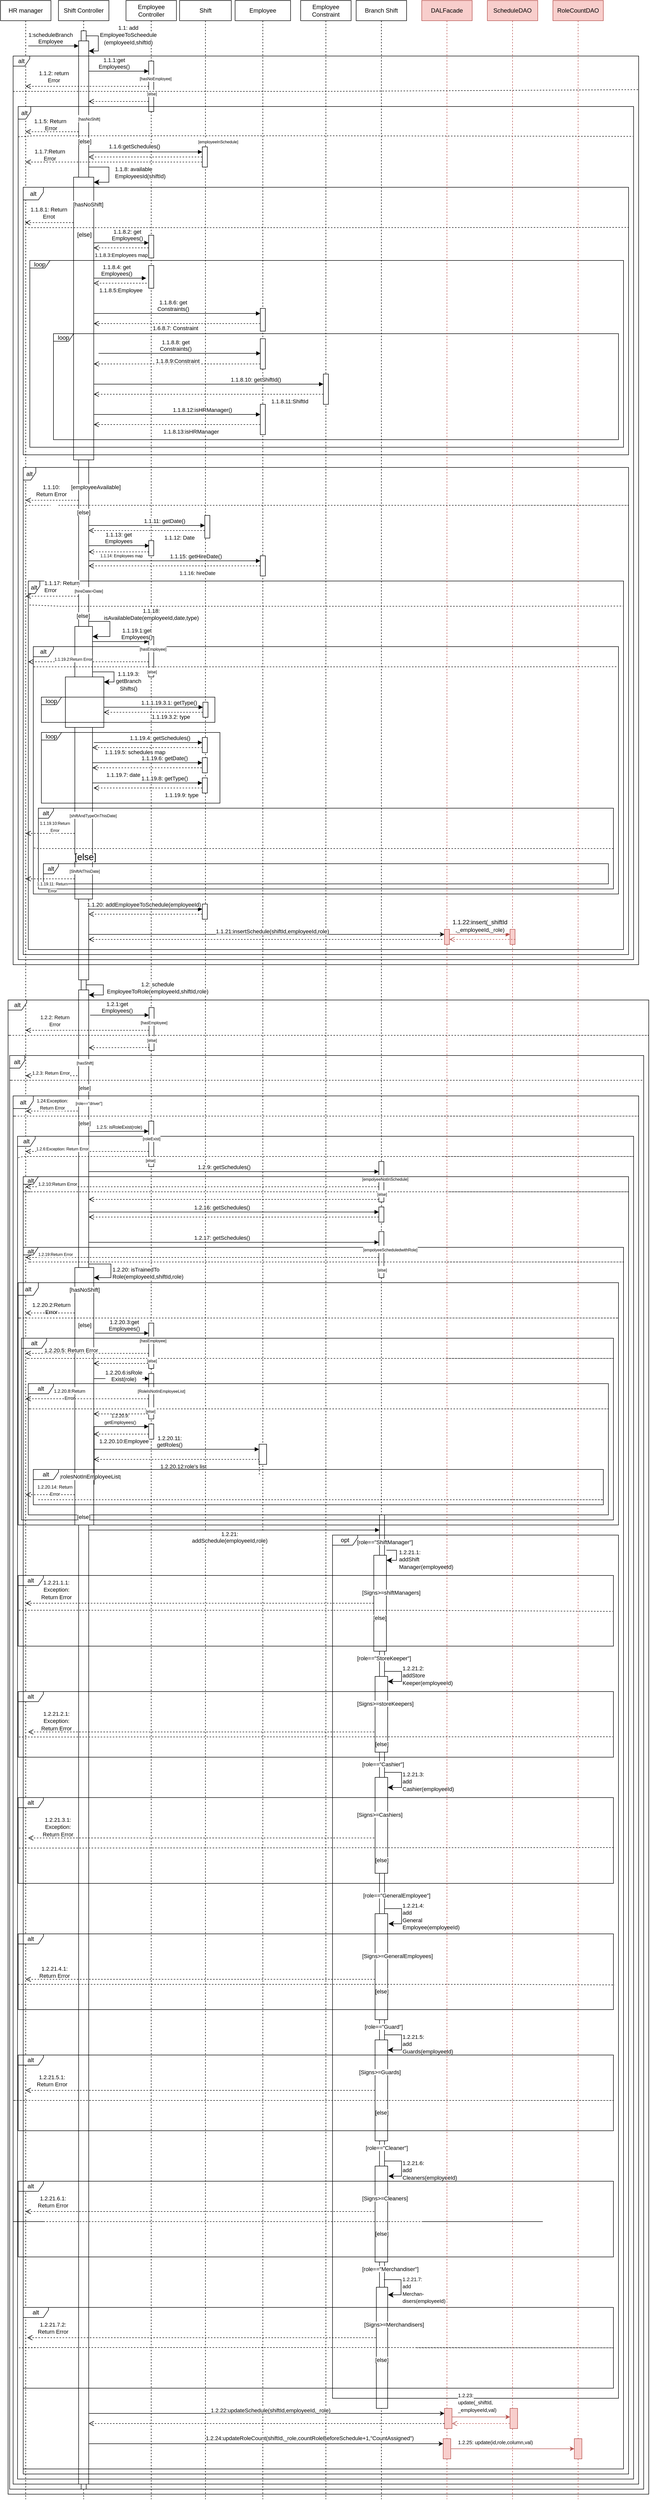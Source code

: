 <mxfile version="21.3.0" type="device">
  <diagram name="Page-1" id="2YBvvXClWsGukQMizWep">
    <mxGraphModel dx="794" dy="508" grid="1" gridSize="10" guides="1" tooltips="1" connect="1" arrows="1" fold="1" page="1" pageScale="1" pageWidth="1300" pageHeight="5000" math="0" shadow="0">
      <root>
        <mxCell id="0" />
        <mxCell id="1" parent="0" />
        <mxCell id="aM9ryv3xv72pqoxQDRHE-1" value="HR manager" style="shape=umlLifeline;perimeter=lifelinePerimeter;whiteSpace=wrap;html=1;container=0;dropTarget=0;collapsible=0;recursiveResize=0;outlineConnect=0;portConstraint=eastwest;newEdgeStyle={&quot;edgeStyle&quot;:&quot;elbowEdgeStyle&quot;,&quot;elbow&quot;:&quot;vertical&quot;,&quot;curved&quot;:0,&quot;rounded&quot;:0};" parent="1" vertex="1">
          <mxGeometry x="5" y="40" width="100" height="4950" as="geometry" />
        </mxCell>
        <mxCell id="aM9ryv3xv72pqoxQDRHE-5" value="Shift Controller" style="shape=umlLifeline;perimeter=lifelinePerimeter;whiteSpace=wrap;html=1;container=0;dropTarget=0;collapsible=0;recursiveResize=0;outlineConnect=0;portConstraint=eastwest;newEdgeStyle={&quot;edgeStyle&quot;:&quot;elbowEdgeStyle&quot;,&quot;elbow&quot;:&quot;vertical&quot;,&quot;curved&quot;:0,&quot;rounded&quot;:0};" parent="1" vertex="1">
          <mxGeometry x="119.85" y="40" width="100" height="4950" as="geometry" />
        </mxCell>
        <mxCell id="aM9ryv3xv72pqoxQDRHE-6" value="" style="html=1;points=[];perimeter=orthogonalPerimeter;outlineConnect=0;targetShapes=umlLifeline;portConstraint=eastwest;newEdgeStyle={&quot;edgeStyle&quot;:&quot;elbowEdgeStyle&quot;,&quot;elbow&quot;:&quot;vertical&quot;,&quot;curved&quot;:0,&quot;rounded&quot;:0};" parent="aM9ryv3xv72pqoxQDRHE-5" vertex="1">
          <mxGeometry x="45" y="60" width="10" height="4870" as="geometry" />
        </mxCell>
        <mxCell id="_d4XP_72Yy77FA2BNxJZ-11" value="" style="html=1;points=[];perimeter=orthogonalPerimeter;outlineConnect=0;targetShapes=umlLifeline;portConstraint=eastwest;newEdgeStyle={&quot;edgeStyle&quot;:&quot;elbowEdgeStyle&quot;,&quot;elbow&quot;:&quot;vertical&quot;,&quot;curved&quot;:0,&quot;rounded&quot;:0};" parent="aM9ryv3xv72pqoxQDRHE-5" vertex="1">
          <mxGeometry x="40" y="80" width="20" height="1860" as="geometry" />
        </mxCell>
        <mxCell id="_d4XP_72Yy77FA2BNxJZ-28" value="" style="html=1;points=[];perimeter=orthogonalPerimeter;outlineConnect=0;targetShapes=umlLifeline;portConstraint=eastwest;newEdgeStyle={&quot;edgeStyle&quot;:&quot;elbowEdgeStyle&quot;,&quot;elbow&quot;:&quot;vertical&quot;,&quot;curved&quot;:0,&quot;rounded&quot;:0};" parent="aM9ryv3xv72pqoxQDRHE-5" vertex="1">
          <mxGeometry x="30" y="350" width="40" height="560" as="geometry" />
        </mxCell>
        <mxCell id="_d4XP_72Yy77FA2BNxJZ-29" value="" style="edgeStyle=segmentEdgeStyle;endArrow=classic;html=1;curved=0;rounded=0;endSize=8;startSize=8;" parent="aM9ryv3xv72pqoxQDRHE-5" source="_d4XP_72Yy77FA2BNxJZ-11" target="_d4XP_72Yy77FA2BNxJZ-28" edge="1">
          <mxGeometry width="50" height="50" relative="1" as="geometry">
            <mxPoint x="65" y="330" as="sourcePoint" />
            <mxPoint x="65" y="360" as="targetPoint" />
            <Array as="points">
              <mxPoint x="100" y="330" />
              <mxPoint x="100" y="360" />
            </Array>
          </mxGeometry>
        </mxCell>
        <mxCell id="_d4XP_72Yy77FA2BNxJZ-95" value="" style="html=1;points=[];perimeter=orthogonalPerimeter;outlineConnect=0;targetShapes=umlLifeline;portConstraint=eastwest;newEdgeStyle={&quot;edgeStyle&quot;:&quot;elbowEdgeStyle&quot;,&quot;elbow&quot;:&quot;vertical&quot;,&quot;curved&quot;:0,&quot;rounded&quot;:0};" parent="aM9ryv3xv72pqoxQDRHE-5" vertex="1">
          <mxGeometry x="32.5" y="1240" width="35" height="540" as="geometry" />
        </mxCell>
        <mxCell id="_d4XP_72Yy77FA2BNxJZ-96" value="" style="edgeStyle=segmentEdgeStyle;endArrow=classic;html=1;curved=0;rounded=0;endSize=8;startSize=8;" parent="aM9ryv3xv72pqoxQDRHE-5" source="_d4XP_72Yy77FA2BNxJZ-11" target="_d4XP_72Yy77FA2BNxJZ-95" edge="1">
          <mxGeometry width="50" height="50" relative="1" as="geometry">
            <mxPoint x="58.13" y="1250" as="sourcePoint" />
            <mxPoint x="71.87" y="1290" as="targetPoint" />
            <Array as="points">
              <mxPoint x="102" y="1230" />
              <mxPoint x="102" y="1260" />
            </Array>
          </mxGeometry>
        </mxCell>
        <mxCell id="_d4XP_72Yy77FA2BNxJZ-6" value="" style="edgeStyle=segmentEdgeStyle;endArrow=classic;html=1;curved=0;rounded=0;endSize=8;startSize=8;" parent="aM9ryv3xv72pqoxQDRHE-5" source="aM9ryv3xv72pqoxQDRHE-6" target="_d4XP_72Yy77FA2BNxJZ-11" edge="1">
          <mxGeometry width="50" height="50" relative="1" as="geometry">
            <mxPoint x="63.75" y="90" as="sourcePoint" />
            <mxPoint x="78.75" y="120" as="targetPoint" />
            <Array as="points">
              <mxPoint x="79" y="70" />
              <mxPoint x="79" y="100" />
            </Array>
          </mxGeometry>
        </mxCell>
        <mxCell id="_d4XP_72Yy77FA2BNxJZ-5" value="" style="html=1;points=[];perimeter=orthogonalPerimeter;outlineConnect=0;targetShapes=umlLifeline;portConstraint=eastwest;newEdgeStyle={&quot;edgeStyle&quot;:&quot;elbowEdgeStyle&quot;,&quot;elbow&quot;:&quot;vertical&quot;,&quot;curved&quot;:0,&quot;rounded&quot;:0};" parent="aM9ryv3xv72pqoxQDRHE-5" vertex="1">
          <mxGeometry x="13.75" y="1340" width="76.25" height="100" as="geometry" />
        </mxCell>
        <mxCell id="_d4XP_72Yy77FA2BNxJZ-141" value="" style="html=1;points=[];perimeter=orthogonalPerimeter;outlineConnect=0;targetShapes=umlLifeline;portConstraint=eastwest;newEdgeStyle={&quot;edgeStyle&quot;:&quot;elbowEdgeStyle&quot;,&quot;elbow&quot;:&quot;vertical&quot;,&quot;curved&quot;:0,&quot;rounded&quot;:0};" parent="aM9ryv3xv72pqoxQDRHE-5" vertex="1">
          <mxGeometry x="40" y="1960" width="20" height="2960" as="geometry" />
        </mxCell>
        <mxCell id="_d4XP_72Yy77FA2BNxJZ-142" value="" style="edgeStyle=segmentEdgeStyle;endArrow=classic;html=1;curved=0;rounded=0;endSize=8;startSize=8;" parent="aM9ryv3xv72pqoxQDRHE-5" source="aM9ryv3xv72pqoxQDRHE-6" target="_d4XP_72Yy77FA2BNxJZ-141" edge="1">
          <mxGeometry width="50" height="50" relative="1" as="geometry">
            <mxPoint x="64.75" y="1940" as="sourcePoint" />
            <mxPoint x="64.88" y="1980" as="targetPoint" />
            <Array as="points">
              <mxPoint x="89" y="1950" />
              <mxPoint x="89" y="1970" />
            </Array>
          </mxGeometry>
        </mxCell>
        <mxCell id="_d4XP_72Yy77FA2BNxJZ-218" value="" style="html=1;points=[];perimeter=orthogonalPerimeter;outlineConnect=0;targetShapes=umlLifeline;portConstraint=eastwest;newEdgeStyle={&quot;edgeStyle&quot;:&quot;elbowEdgeStyle&quot;,&quot;elbow&quot;:&quot;vertical&quot;,&quot;curved&quot;:0,&quot;rounded&quot;:0};" parent="aM9ryv3xv72pqoxQDRHE-5" vertex="1">
          <mxGeometry x="32.5" y="2510" width="37.5" height="510" as="geometry" />
        </mxCell>
        <mxCell id="_d4XP_72Yy77FA2BNxJZ-219" value="" style="edgeStyle=segmentEdgeStyle;endArrow=classic;html=1;curved=0;rounded=0;endSize=8;startSize=8;" parent="aM9ryv3xv72pqoxQDRHE-5" source="_d4XP_72Yy77FA2BNxJZ-141" target="_d4XP_72Yy77FA2BNxJZ-218" edge="1">
          <mxGeometry width="50" height="50" relative="1" as="geometry">
            <mxPoint x="68.76" y="2550" as="sourcePoint" />
            <mxPoint x="78.75" y="2530" as="targetPoint" />
            <Array as="points">
              <mxPoint x="104" y="2503" />
              <mxPoint x="104" y="2530" />
            </Array>
          </mxGeometry>
        </mxCell>
        <mxCell id="aM9ryv3xv72pqoxQDRHE-7" value="1:scheduleBranch&lt;br&gt;Employee" style="html=1;verticalAlign=bottom;endArrow=block;edgeStyle=elbowEdgeStyle;elbow=vertical;curved=0;rounded=0;" parent="1" target="_d4XP_72Yy77FA2BNxJZ-11" edge="1">
          <mxGeometry x="-0.13" relative="1" as="geometry">
            <mxPoint x="60" y="130" as="sourcePoint" />
            <Array as="points">
              <mxPoint x="145" y="130" />
            </Array>
            <mxPoint x="160" y="130" as="targetPoint" />
            <mxPoint as="offset" />
          </mxGeometry>
        </mxCell>
        <mxCell id="X5tjyOHNMGWAjBXiOwTz-1" value="Employee&lt;br&gt;Controller" style="shape=umlLifeline;perimeter=lifelinePerimeter;whiteSpace=wrap;html=1;container=0;dropTarget=0;collapsible=0;recursiveResize=0;outlineConnect=0;portConstraint=eastwest;newEdgeStyle={&quot;edgeStyle&quot;:&quot;elbowEdgeStyle&quot;,&quot;elbow&quot;:&quot;vertical&quot;,&quot;curved&quot;:0,&quot;rounded&quot;:0};" parent="1" vertex="1">
          <mxGeometry x="253.75" y="40" width="100" height="4950" as="geometry" />
        </mxCell>
        <mxCell id="X5tjyOHNMGWAjBXiOwTz-6" value="" style="html=1;points=[];perimeter=orthogonalPerimeter;outlineConnect=0;targetShapes=umlLifeline;portConstraint=eastwest;newEdgeStyle={&quot;edgeStyle&quot;:&quot;elbowEdgeStyle&quot;,&quot;elbow&quot;:&quot;vertical&quot;,&quot;curved&quot;:0,&quot;rounded&quot;:0};" parent="X5tjyOHNMGWAjBXiOwTz-1" vertex="1">
          <mxGeometry x="45" y="120" width="10" height="100" as="geometry" />
        </mxCell>
        <mxCell id="_d4XP_72Yy77FA2BNxJZ-67" value="" style="html=1;points=[];perimeter=orthogonalPerimeter;outlineConnect=0;targetShapes=umlLifeline;portConstraint=eastwest;newEdgeStyle={&quot;edgeStyle&quot;:&quot;elbowEdgeStyle&quot;,&quot;elbow&quot;:&quot;vertical&quot;,&quot;curved&quot;:0,&quot;rounded&quot;:0};" parent="X5tjyOHNMGWAjBXiOwTz-1" vertex="1">
          <mxGeometry x="45" y="465" width="10" height="45" as="geometry" />
        </mxCell>
        <mxCell id="_d4XP_72Yy77FA2BNxJZ-70" value="" style="html=1;points=[];perimeter=orthogonalPerimeter;outlineConnect=0;targetShapes=umlLifeline;portConstraint=eastwest;newEdgeStyle={&quot;edgeStyle&quot;:&quot;elbowEdgeStyle&quot;,&quot;elbow&quot;:&quot;vertical&quot;,&quot;curved&quot;:0,&quot;rounded&quot;:0};" parent="X5tjyOHNMGWAjBXiOwTz-1" vertex="1">
          <mxGeometry x="45" y="525" width="10" height="45" as="geometry" />
        </mxCell>
        <mxCell id="X5tjyOHNMGWAjBXiOwTz-81" value="" style="html=1;points=[];perimeter=orthogonalPerimeter;outlineConnect=0;targetShapes=umlLifeline;portConstraint=eastwest;newEdgeStyle={&quot;edgeStyle&quot;:&quot;elbowEdgeStyle&quot;,&quot;elbow&quot;:&quot;vertical&quot;,&quot;curved&quot;:0,&quot;rounded&quot;:0};" parent="X5tjyOHNMGWAjBXiOwTz-1" vertex="1">
          <mxGeometry x="45" y="1070" width="10" height="30" as="geometry" />
        </mxCell>
        <mxCell id="_d4XP_72Yy77FA2BNxJZ-4" value="" style="html=1;points=[];perimeter=orthogonalPerimeter;outlineConnect=0;targetShapes=umlLifeline;portConstraint=eastwest;newEdgeStyle={&quot;edgeStyle&quot;:&quot;elbowEdgeStyle&quot;,&quot;elbow&quot;:&quot;vertical&quot;,&quot;curved&quot;:0,&quot;rounded&quot;:0};" parent="X5tjyOHNMGWAjBXiOwTz-1" vertex="1">
          <mxGeometry x="45" y="1260" width="10" height="80" as="geometry" />
        </mxCell>
        <mxCell id="_d4XP_72Yy77FA2BNxJZ-171" value="" style="html=1;points=[];perimeter=orthogonalPerimeter;outlineConnect=0;targetShapes=umlLifeline;portConstraint=eastwest;newEdgeStyle={&quot;edgeStyle&quot;:&quot;elbowEdgeStyle&quot;,&quot;elbow&quot;:&quot;vertical&quot;,&quot;curved&quot;:0,&quot;rounded&quot;:0};" parent="X5tjyOHNMGWAjBXiOwTz-1" vertex="1">
          <mxGeometry x="45" y="2220" width="10" height="90" as="geometry" />
        </mxCell>
        <mxCell id="_d4XP_72Yy77FA2BNxJZ-243" value="" style="html=1;points=[];perimeter=orthogonalPerimeter;outlineConnect=0;targetShapes=umlLifeline;portConstraint=eastwest;newEdgeStyle={&quot;edgeStyle&quot;:&quot;elbowEdgeStyle&quot;,&quot;elbow&quot;:&quot;vertical&quot;,&quot;curved&quot;:0,&quot;rounded&quot;:0};" parent="X5tjyOHNMGWAjBXiOwTz-1" vertex="1">
          <mxGeometry x="45" y="2720" width="10" height="90" as="geometry" />
        </mxCell>
        <mxCell id="_d4XP_72Yy77FA2BNxJZ-250" value="" style="html=1;points=[];perimeter=orthogonalPerimeter;outlineConnect=0;targetShapes=umlLifeline;portConstraint=eastwest;newEdgeStyle={&quot;edgeStyle&quot;:&quot;elbowEdgeStyle&quot;,&quot;elbow&quot;:&quot;vertical&quot;,&quot;curved&quot;:0,&quot;rounded&quot;:0};" parent="X5tjyOHNMGWAjBXiOwTz-1" vertex="1">
          <mxGeometry x="45" y="2820" width="10" height="30" as="geometry" />
        </mxCell>
        <mxCell id="_d4XP_72Yy77FA2BNxJZ-233" value="" style="html=1;points=[];perimeter=orthogonalPerimeter;outlineConnect=0;targetShapes=umlLifeline;portConstraint=eastwest;newEdgeStyle={&quot;edgeStyle&quot;:&quot;elbowEdgeStyle&quot;,&quot;elbow&quot;:&quot;vertical&quot;,&quot;curved&quot;:0,&quot;rounded&quot;:0};" parent="X5tjyOHNMGWAjBXiOwTz-1" vertex="1">
          <mxGeometry x="45" y="2620" width="10" height="90" as="geometry" />
        </mxCell>
        <mxCell id="X5tjyOHNMGWAjBXiOwTz-8" value="" style="html=1;verticalAlign=bottom;endArrow=open;dashed=1;endSize=8;edgeStyle=elbowEdgeStyle;elbow=vertical;curved=0;rounded=0;" parent="1" source="X5tjyOHNMGWAjBXiOwTz-6" target="_d4XP_72Yy77FA2BNxJZ-11" edge="1">
          <mxGeometry relative="1" as="geometry">
            <mxPoint x="200" y="210" as="targetPoint" />
            <Array as="points">
              <mxPoint x="260" y="240" />
              <mxPoint x="250" y="240" />
              <mxPoint x="230" y="230" />
              <mxPoint x="270" y="210" />
              <mxPoint x="250" y="210" />
            </Array>
            <mxPoint x="350" y="240" as="sourcePoint" />
          </mxGeometry>
        </mxCell>
        <mxCell id="X5tjyOHNMGWAjBXiOwTz-9" value="Shift" style="shape=umlLifeline;perimeter=lifelinePerimeter;whiteSpace=wrap;html=1;container=0;dropTarget=0;collapsible=0;recursiveResize=0;outlineConnect=0;portConstraint=eastwest;newEdgeStyle={&quot;edgeStyle&quot;:&quot;elbowEdgeStyle&quot;,&quot;elbow&quot;:&quot;vertical&quot;,&quot;curved&quot;:0,&quot;rounded&quot;:0};" parent="1" vertex="1">
          <mxGeometry x="360.01" y="40" width="102.5" height="4950" as="geometry" />
        </mxCell>
        <mxCell id="_d4XP_72Yy77FA2BNxJZ-18" value="" style="html=1;points=[];perimeter=orthogonalPerimeter;outlineConnect=0;targetShapes=umlLifeline;portConstraint=eastwest;newEdgeStyle={&quot;edgeStyle&quot;:&quot;elbowEdgeStyle&quot;,&quot;elbow&quot;:&quot;vertical&quot;,&quot;curved&quot;:0,&quot;rounded&quot;:0};" parent="X5tjyOHNMGWAjBXiOwTz-9" vertex="1">
          <mxGeometry x="45" y="290" width="10" height="40" as="geometry" />
        </mxCell>
        <mxCell id="X5tjyOHNMGWAjBXiOwTz-77" value="" style="html=1;points=[];perimeter=orthogonalPerimeter;outlineConnect=0;targetShapes=umlLifeline;portConstraint=eastwest;newEdgeStyle={&quot;edgeStyle&quot;:&quot;elbowEdgeStyle&quot;,&quot;elbow&quot;:&quot;vertical&quot;,&quot;curved&quot;:0,&quot;rounded&quot;:0};" parent="X5tjyOHNMGWAjBXiOwTz-9" vertex="1">
          <mxGeometry x="50" y="1020" width="10" height="45" as="geometry" />
        </mxCell>
        <mxCell id="X5tjyOHNMGWAjBXiOwTz-83" value="" style="html=1;points=[];perimeter=orthogonalPerimeter;outlineConnect=0;targetShapes=umlLifeline;portConstraint=eastwest;newEdgeStyle={&quot;edgeStyle&quot;:&quot;elbowEdgeStyle&quot;,&quot;elbow&quot;:&quot;vertical&quot;,&quot;curved&quot;:0,&quot;rounded&quot;:0};" parent="X5tjyOHNMGWAjBXiOwTz-9" vertex="1">
          <mxGeometry x="46.25" y="1390" width="10" height="30" as="geometry" />
        </mxCell>
        <mxCell id="_d4XP_72Yy77FA2BNxJZ-116" value="" style="html=1;points=[];perimeter=orthogonalPerimeter;outlineConnect=0;targetShapes=umlLifeline;portConstraint=eastwest;newEdgeStyle={&quot;edgeStyle&quot;:&quot;elbowEdgeStyle&quot;,&quot;elbow&quot;:&quot;vertical&quot;,&quot;curved&quot;:0,&quot;rounded&quot;:0};" parent="X5tjyOHNMGWAjBXiOwTz-9" vertex="1">
          <mxGeometry x="45" y="1460" width="10" height="30" as="geometry" />
        </mxCell>
        <mxCell id="_d4XP_72Yy77FA2BNxJZ-122" value="" style="html=1;points=[];perimeter=orthogonalPerimeter;outlineConnect=0;targetShapes=umlLifeline;portConstraint=eastwest;newEdgeStyle={&quot;edgeStyle&quot;:&quot;elbowEdgeStyle&quot;,&quot;elbow&quot;:&quot;vertical&quot;,&quot;curved&quot;:0,&quot;rounded&quot;:0};" parent="X5tjyOHNMGWAjBXiOwTz-9" vertex="1">
          <mxGeometry x="45" y="1540" width="10" height="30" as="geometry" />
        </mxCell>
        <mxCell id="_d4XP_72Yy77FA2BNxJZ-145" value="" style="html=1;points=[];perimeter=orthogonalPerimeter;outlineConnect=0;targetShapes=umlLifeline;portConstraint=eastwest;newEdgeStyle={&quot;edgeStyle&quot;:&quot;elbowEdgeStyle&quot;,&quot;elbow&quot;:&quot;vertical&quot;,&quot;curved&quot;:0,&quot;rounded&quot;:0};" parent="X5tjyOHNMGWAjBXiOwTz-9" vertex="1">
          <mxGeometry x="-60.62" y="1995" width="10" height="85" as="geometry" />
        </mxCell>
        <mxCell id="_d4XP_72Yy77FA2BNxJZ-137" value="" style="html=1;points=[];perimeter=orthogonalPerimeter;outlineConnect=0;targetShapes=umlLifeline;portConstraint=eastwest;newEdgeStyle={&quot;edgeStyle&quot;:&quot;elbowEdgeStyle&quot;,&quot;elbow&quot;:&quot;vertical&quot;,&quot;curved&quot;:0,&quot;rounded&quot;:0};" parent="X5tjyOHNMGWAjBXiOwTz-9" vertex="1">
          <mxGeometry x="45" y="1790" width="10" height="30" as="geometry" />
        </mxCell>
        <mxCell id="_d4XP_72Yy77FA2BNxJZ-121" value="" style="html=1;points=[];perimeter=orthogonalPerimeter;outlineConnect=0;targetShapes=umlLifeline;portConstraint=eastwest;newEdgeStyle={&quot;edgeStyle&quot;:&quot;elbowEdgeStyle&quot;,&quot;elbow&quot;:&quot;vertical&quot;,&quot;curved&quot;:0,&quot;rounded&quot;:0};" parent="X5tjyOHNMGWAjBXiOwTz-9" vertex="1">
          <mxGeometry x="45" y="1500" width="10" height="30" as="geometry" />
        </mxCell>
        <mxCell id="X5tjyOHNMGWAjBXiOwTz-12" value="Employee" style="shape=umlLifeline;perimeter=lifelinePerimeter;whiteSpace=wrap;html=1;container=0;dropTarget=0;collapsible=0;recursiveResize=0;outlineConnect=0;portConstraint=eastwest;newEdgeStyle={&quot;edgeStyle&quot;:&quot;elbowEdgeStyle&quot;,&quot;elbow&quot;:&quot;vertical&quot;,&quot;curved&quot;:0,&quot;rounded&quot;:0};" parent="1" vertex="1">
          <mxGeometry x="470" y="40" width="110" height="4950" as="geometry" />
        </mxCell>
        <mxCell id="X5tjyOHNMGWAjBXiOwTz-67" value="" style="html=1;points=[];perimeter=orthogonalPerimeter;outlineConnect=0;targetShapes=umlLifeline;portConstraint=eastwest;newEdgeStyle={&quot;edgeStyle&quot;:&quot;elbowEdgeStyle&quot;,&quot;elbow&quot;:&quot;vertical&quot;,&quot;curved&quot;:0,&quot;rounded&quot;:0};" parent="X5tjyOHNMGWAjBXiOwTz-12" vertex="1">
          <mxGeometry x="50" y="800" width="10" height="60" as="geometry" />
        </mxCell>
        <mxCell id="_d4XP_72Yy77FA2BNxJZ-3" value="" style="html=1;points=[];perimeter=orthogonalPerimeter;outlineConnect=0;targetShapes=umlLifeline;portConstraint=eastwest;newEdgeStyle={&quot;edgeStyle&quot;:&quot;elbowEdgeStyle&quot;,&quot;elbow&quot;:&quot;vertical&quot;,&quot;curved&quot;:0,&quot;rounded&quot;:0};" parent="X5tjyOHNMGWAjBXiOwTz-12" vertex="1">
          <mxGeometry x="50" y="1100" width="10" height="40" as="geometry" />
        </mxCell>
        <mxCell id="_d4XP_72Yy77FA2BNxJZ-337" value="" style="html=1;points=[];perimeter=orthogonalPerimeter;outlineConnect=0;targetShapes=umlLifeline;portConstraint=eastwest;newEdgeStyle={&quot;edgeStyle&quot;:&quot;elbowEdgeStyle&quot;,&quot;elbow&quot;:&quot;vertical&quot;,&quot;curved&quot;:0,&quot;rounded&quot;:0};" parent="X5tjyOHNMGWAjBXiOwTz-12" vertex="1">
          <mxGeometry x="47.5" y="2860" width="15" height="40" as="geometry" />
        </mxCell>
        <mxCell id="X5tjyOHNMGWAjBXiOwTz-15" value="Employee&lt;br&gt;Constraint" style="shape=umlLifeline;perimeter=lifelinePerimeter;whiteSpace=wrap;html=1;container=0;dropTarget=0;collapsible=0;recursiveResize=0;outlineConnect=0;portConstraint=eastwest;newEdgeStyle={&quot;edgeStyle&quot;:&quot;elbowEdgeStyle&quot;,&quot;elbow&quot;:&quot;vertical&quot;,&quot;curved&quot;:0,&quot;rounded&quot;:0};" parent="1" vertex="1">
          <mxGeometry x="600" y="40" width="100" height="4950" as="geometry" />
        </mxCell>
        <mxCell id="X5tjyOHNMGWAjBXiOwTz-62" value="" style="html=1;points=[];perimeter=orthogonalPerimeter;outlineConnect=0;targetShapes=umlLifeline;portConstraint=eastwest;newEdgeStyle={&quot;edgeStyle&quot;:&quot;elbowEdgeStyle&quot;,&quot;elbow&quot;:&quot;vertical&quot;,&quot;curved&quot;:0,&quot;rounded&quot;:0};" parent="X5tjyOHNMGWAjBXiOwTz-15" vertex="1">
          <mxGeometry x="45" y="740" width="10" height="60" as="geometry" />
        </mxCell>
        <mxCell id="X5tjyOHNMGWAjBXiOwTz-20" value="" style="html=1;verticalAlign=bottom;endArrow=block;edgeStyle=elbowEdgeStyle;elbow=vertical;curved=0;rounded=0;" parent="1" source="_d4XP_72Yy77FA2BNxJZ-11" target="_d4XP_72Yy77FA2BNxJZ-18" edge="1">
          <mxGeometry x="1" y="76" relative="1" as="geometry">
            <mxPoint x="210" y="340" as="sourcePoint" />
            <Array as="points">
              <mxPoint x="250" y="340" />
              <mxPoint x="250" y="400" />
            </Array>
            <mxPoint x="400" y="340" as="targetPoint" />
            <mxPoint x="65" y="36" as="offset" />
          </mxGeometry>
        </mxCell>
        <mxCell id="X5tjyOHNMGWAjBXiOwTz-34" value="1.1.1:get&lt;br&gt;Employees()" style="html=1;verticalAlign=bottom;endArrow=block;edgeStyle=elbowEdgeStyle;elbow=vertical;curved=0;rounded=0;" parent="1" source="_d4XP_72Yy77FA2BNxJZ-11" target="X5tjyOHNMGWAjBXiOwTz-6" edge="1">
          <mxGeometry x="-0.156" relative="1" as="geometry">
            <mxPoint x="190" y="200" as="sourcePoint" />
            <Array as="points">
              <mxPoint x="260" y="180" />
              <mxPoint x="270" y="200" />
              <mxPoint x="250" y="190" />
              <mxPoint x="290" y="260" />
              <mxPoint x="310" y="260" />
              <mxPoint x="260" y="270" />
              <mxPoint x="295" y="260" />
            </Array>
            <mxPoint x="300" y="260" as="targetPoint" />
            <mxPoint as="offset" />
          </mxGeometry>
        </mxCell>
        <mxCell id="X5tjyOHNMGWAjBXiOwTz-55" value="&lt;div style=&quot;text-align: center;&quot;&gt;&lt;span style=&quot;font-size: 11px; background-color: rgb(255, 255, 255);&quot;&gt;1.6.8.7: Constraint&lt;/span&gt;&lt;/div&gt;" style="text;whiteSpace=wrap;html=1;" parent="1" vertex="1">
          <mxGeometry x="305" y="675" width="95" height="20" as="geometry" />
        </mxCell>
        <mxCell id="X5tjyOHNMGWAjBXiOwTz-57" value="" style="html=1;verticalAlign=bottom;endArrow=open;dashed=1;endSize=8;edgeStyle=elbowEdgeStyle;elbow=vertical;curved=0;rounded=0;" parent="1" source="_d4XP_72Yy77FA2BNxJZ-43" target="_d4XP_72Yy77FA2BNxJZ-28" edge="1">
          <mxGeometry relative="1" as="geometry">
            <mxPoint x="210" y="760" as="targetPoint" />
            <Array as="points">
              <mxPoint x="370" y="760" />
            </Array>
            <mxPoint x="405" y="760" as="sourcePoint" />
          </mxGeometry>
        </mxCell>
        <mxCell id="X5tjyOHNMGWAjBXiOwTz-58" value="&lt;div style=&quot;text-align: center;&quot;&gt;&lt;span style=&quot;font-size: 11px; background-color: rgb(255, 255, 255);&quot;&gt;1.1.8.9:Constraint&lt;/span&gt;&lt;/div&gt;" style="text;whiteSpace=wrap;html=1;" parent="1" vertex="1">
          <mxGeometry x="310.62" y="740" width="60" height="20" as="geometry" />
        </mxCell>
        <mxCell id="X5tjyOHNMGWAjBXiOwTz-63" value="1.1.8.10: getShiftId()" style="html=1;verticalAlign=bottom;endArrow=block;edgeStyle=elbowEdgeStyle;elbow=vertical;curved=0;rounded=0;" parent="1" target="X5tjyOHNMGWAjBXiOwTz-62" edge="1">
          <mxGeometry x="0.408" relative="1" as="geometry">
            <mxPoint x="190" y="800" as="sourcePoint" />
            <Array as="points">
              <mxPoint x="255" y="800" />
              <mxPoint x="300" y="760" />
            </Array>
            <mxPoint x="425" y="800" as="targetPoint" />
            <mxPoint as="offset" />
          </mxGeometry>
        </mxCell>
        <mxCell id="X5tjyOHNMGWAjBXiOwTz-64" value="" style="html=1;verticalAlign=bottom;endArrow=open;dashed=1;endSize=8;edgeStyle=elbowEdgeStyle;elbow=vertical;curved=0;rounded=0;" parent="1" source="X5tjyOHNMGWAjBXiOwTz-62" target="_d4XP_72Yy77FA2BNxJZ-28" edge="1">
          <mxGeometry relative="1" as="geometry">
            <mxPoint x="210" y="830" as="targetPoint" />
            <Array as="points">
              <mxPoint x="630" y="820" />
              <mxPoint x="490" y="830" />
            </Array>
            <mxPoint x="540" y="830" as="sourcePoint" />
          </mxGeometry>
        </mxCell>
        <mxCell id="X5tjyOHNMGWAjBXiOwTz-70" value="1.1.8.12:isHRManager()" style="html=1;verticalAlign=bottom;endArrow=block;edgeStyle=elbowEdgeStyle;elbow=vertical;curved=0;rounded=0;" parent="1" source="_d4XP_72Yy77FA2BNxJZ-28" target="X5tjyOHNMGWAjBXiOwTz-67" edge="1">
          <mxGeometry x="0.305" relative="1" as="geometry">
            <mxPoint x="230" y="860" as="sourcePoint" />
            <Array as="points">
              <mxPoint x="255" y="860" />
              <mxPoint x="300" y="820" />
            </Array>
            <mxPoint x="400" y="860" as="targetPoint" />
            <mxPoint as="offset" />
          </mxGeometry>
        </mxCell>
        <mxCell id="X5tjyOHNMGWAjBXiOwTz-71" value="" style="html=1;verticalAlign=bottom;endArrow=open;dashed=1;endSize=8;edgeStyle=elbowEdgeStyle;elbow=vertical;curved=0;rounded=0;" parent="1" source="X5tjyOHNMGWAjBXiOwTz-67" target="_d4XP_72Yy77FA2BNxJZ-28" edge="1">
          <mxGeometry relative="1" as="geometry">
            <mxPoint x="220" y="880" as="targetPoint" />
            <Array as="points">
              <mxPoint x="365" y="880" />
            </Array>
            <mxPoint x="420" y="880" as="sourcePoint" />
          </mxGeometry>
        </mxCell>
        <mxCell id="X5tjyOHNMGWAjBXiOwTz-72" value="loop" style="shape=umlFrame;whiteSpace=wrap;html=1;pointerEvents=0;width=40;height=15;" parent="1" vertex="1">
          <mxGeometry x="63.13" y="555" width="1176.87" height="370" as="geometry" />
        </mxCell>
        <mxCell id="X5tjyOHNMGWAjBXiOwTz-79" value="1.1.11: getDate()" style="html=1;verticalAlign=bottom;endArrow=block;edgeStyle=elbowEdgeStyle;elbow=vertical;curved=0;rounded=0;" parent="1" source="_d4XP_72Yy77FA2BNxJZ-11" target="X5tjyOHNMGWAjBXiOwTz-77" edge="1">
          <mxGeometry x="0.309" relative="1" as="geometry">
            <mxPoint x="200" y="1080" as="sourcePoint" />
            <Array as="points">
              <mxPoint x="350" y="1080" />
              <mxPoint x="350" y="1110" />
              <mxPoint x="405" y="1210" />
              <mxPoint x="300" y="1160" />
            </Array>
            <mxPoint x="400" y="1110" as="targetPoint" />
            <mxPoint as="offset" />
          </mxGeometry>
        </mxCell>
        <mxCell id="X5tjyOHNMGWAjBXiOwTz-80" value="" style="html=1;verticalAlign=bottom;endArrow=open;dashed=1;endSize=8;edgeStyle=elbowEdgeStyle;elbow=vertical;curved=0;rounded=0;" parent="1" source="X5tjyOHNMGWAjBXiOwTz-77" target="_d4XP_72Yy77FA2BNxJZ-11" edge="1">
          <mxGeometry relative="1" as="geometry">
            <mxPoint x="200" y="1090" as="targetPoint" />
            <Array as="points">
              <mxPoint x="340" y="1090" />
              <mxPoint x="370" y="1120" />
              <mxPoint x="410" y="1160" />
              <mxPoint x="410" y="1220" />
              <mxPoint x="280" y="1230" />
              <mxPoint x="625" y="1180" />
            </Array>
            <mxPoint x="400" y="1160" as="sourcePoint" />
          </mxGeometry>
        </mxCell>
        <mxCell id="X5tjyOHNMGWAjBXiOwTz-93" value="" style="html=1;verticalAlign=bottom;endArrow=open;dashed=1;endSize=8;edgeStyle=elbowEdgeStyle;elbow=vertical;curved=0;rounded=0;" parent="1" source="X5tjyOHNMGWAjBXiOwTz-6" target="aM9ryv3xv72pqoxQDRHE-1" edge="1">
          <mxGeometry relative="1" as="geometry">
            <mxPoint x="162.5" y="290" as="targetPoint" />
            <Array as="points">
              <mxPoint x="120" y="210" />
              <mxPoint x="280" y="230" />
              <mxPoint x="250" y="220" />
              <mxPoint x="170" y="220" />
              <mxPoint x="70" y="290" />
              <mxPoint x="307.5" y="360" />
              <mxPoint x="307.5" y="390" />
            </Array>
            <mxPoint x="270" y="220" as="sourcePoint" />
          </mxGeometry>
        </mxCell>
        <mxCell id="X5tjyOHNMGWAjBXiOwTz-94" value="&lt;div style=&quot;text-align: center;&quot;&gt;&lt;span style=&quot;font-size: 11px; background-color: rgb(255, 255, 255);&quot;&gt;1.1.2: return Error&lt;/span&gt;&lt;/div&gt;" style="text;whiteSpace=wrap;html=1;" parent="1" vertex="1">
          <mxGeometry x="69.85" y="170" width="80" height="40" as="geometry" />
        </mxCell>
        <mxCell id="X5tjyOHNMGWAjBXiOwTz-101" value="alt" style="shape=umlFrame;whiteSpace=wrap;html=1;pointerEvents=0;width=33;height=20;" parent="1" vertex="1">
          <mxGeometry x="30" y="150" width="1240" height="1800" as="geometry" />
        </mxCell>
        <mxCell id="X5tjyOHNMGWAjBXiOwTz-104" value="&lt;span style=&quot;color: rgb(0, 0, 0); font-family: Helvetica; font-style: normal; font-variant-ligatures: normal; font-variant-caps: normal; font-weight: 400; letter-spacing: normal; orphans: 2; text-align: center; text-indent: 0px; text-transform: none; widows: 2; word-spacing: 0px; -webkit-text-stroke-width: 0px; background-color: rgb(255, 255, 255); text-decoration-thickness: initial; text-decoration-style: initial; text-decoration-color: initial; float: none; display: inline !important;&quot;&gt;&lt;font style=&quot;font-size: 8px;&quot;&gt;[hasNoShift]&lt;/font&gt;&lt;br&gt;&lt;/span&gt;" style="text;whiteSpace=wrap;html=1;" parent="1" vertex="1">
          <mxGeometry x="157.38" y="260" width="40" height="20" as="geometry" />
        </mxCell>
        <mxCell id="X5tjyOHNMGWAjBXiOwTz-105" value="alt" style="shape=umlFrame;whiteSpace=wrap;html=1;pointerEvents=0;width=25;height=25;" parent="1" vertex="1">
          <mxGeometry x="50" y="965" width="1200" height="965" as="geometry" />
        </mxCell>
        <mxCell id="X5tjyOHNMGWAjBXiOwTz-106" value="" style="html=1;verticalAlign=bottom;endArrow=open;dashed=1;endSize=8;edgeStyle=elbowEdgeStyle;elbow=vertical;curved=0;rounded=0;" parent="1" source="_d4XP_72Yy77FA2BNxJZ-11" target="aM9ryv3xv72pqoxQDRHE-1" edge="1">
          <mxGeometry relative="1" as="geometry">
            <mxPoint x="60" y="340" as="targetPoint" />
            <Array as="points">
              <mxPoint x="110" y="300" />
            </Array>
            <mxPoint x="130" y="340" as="sourcePoint" />
          </mxGeometry>
        </mxCell>
        <mxCell id="X5tjyOHNMGWAjBXiOwTz-107" value="&lt;div style=&quot;text-align: center;&quot;&gt;&lt;span style=&quot;font-size: 11px; background-color: rgb(255, 255, 255);&quot;&gt;1.1.5: Return&amp;nbsp;&lt;/span&gt;&lt;/div&gt;&lt;div style=&quot;text-align: center;&quot;&gt;&lt;span style=&quot;font-size: 11px; background-color: rgb(255, 255, 255);&quot;&gt;Error&lt;/span&gt;&lt;/div&gt;" style="text;whiteSpace=wrap;html=1;" parent="1" vertex="1">
          <mxGeometry x="69.85" y="265" width="80" height="40" as="geometry" />
        </mxCell>
        <mxCell id="X5tjyOHNMGWAjBXiOwTz-114" value="&lt;div style=&quot;text-align: center;&quot;&gt;&lt;span style=&quot;font-size: 11px; background-color: rgb(255, 255, 255);&quot;&gt;[employeeAvailable]&lt;/span&gt;&lt;/div&gt;" style="text;whiteSpace=wrap;html=1;" parent="1" vertex="1">
          <mxGeometry x="143.13" y="990" width="102.49" height="20" as="geometry" />
        </mxCell>
        <mxCell id="X5tjyOHNMGWAjBXiOwTz-115" value="alt" style="shape=umlFrame;whiteSpace=wrap;html=1;pointerEvents=0;width=25;height=25;" parent="1" vertex="1">
          <mxGeometry x="40" y="250" width="1220" height="1690" as="geometry" />
        </mxCell>
        <mxCell id="X5tjyOHNMGWAjBXiOwTz-116" value="" style="html=1;verticalAlign=bottom;endArrow=open;dashed=1;endSize=8;edgeStyle=elbowEdgeStyle;elbow=vertical;curved=0;rounded=0;" parent="1" source="_d4XP_72Yy77FA2BNxJZ-11" target="aM9ryv3xv72pqoxQDRHE-1" edge="1">
          <mxGeometry relative="1" as="geometry">
            <mxPoint x="53" y="1050" as="targetPoint" />
            <Array as="points">
              <mxPoint x="110" y="1030" />
              <mxPoint x="140" y="1020" />
              <mxPoint x="110" y="1050" />
              <mxPoint x="120" y="1030" />
              <mxPoint x="127.5" y="1000" />
            </Array>
            <mxPoint x="160" y="1020" as="sourcePoint" />
          </mxGeometry>
        </mxCell>
        <mxCell id="X5tjyOHNMGWAjBXiOwTz-125" value="" style="html=1;verticalAlign=bottom;endArrow=open;dashed=1;endSize=8;edgeStyle=elbowEdgeStyle;elbow=vertical;curved=0;rounded=0;" parent="1" source="_d4XP_72Yy77FA2BNxJZ-11" target="aM9ryv3xv72pqoxQDRHE-1" edge="1">
          <mxGeometry relative="1" as="geometry">
            <mxPoint x="70" y="1280.5" as="targetPoint" />
            <Array as="points">
              <mxPoint x="130" y="1220" />
              <mxPoint x="100" y="1280" />
              <mxPoint x="190" y="1280" />
              <mxPoint x="60" y="1290" />
              <mxPoint x="405" y="1240" />
            </Array>
            <mxPoint x="130" y="1210" as="sourcePoint" />
          </mxGeometry>
        </mxCell>
        <mxCell id="X5tjyOHNMGWAjBXiOwTz-127" value="alt" style="shape=umlFrame;whiteSpace=wrap;html=1;pointerEvents=0;width=40;height=20;" parent="1" vertex="1">
          <mxGeometry x="70" y="1320" width="1160" height="490" as="geometry" />
        </mxCell>
        <mxCell id="_d4XP_72Yy77FA2BNxJZ-1" value="Branch Shift" style="shape=umlLifeline;perimeter=lifelinePerimeter;whiteSpace=wrap;html=1;container=0;dropTarget=0;collapsible=0;recursiveResize=0;outlineConnect=0;portConstraint=eastwest;newEdgeStyle={&quot;edgeStyle&quot;:&quot;elbowEdgeStyle&quot;,&quot;elbow&quot;:&quot;vertical&quot;,&quot;curved&quot;:0,&quot;rounded&quot;:0};" parent="1" vertex="1">
          <mxGeometry x="710" y="40" width="100" height="4950" as="geometry" />
        </mxCell>
        <mxCell id="_d4XP_72Yy77FA2BNxJZ-198" value="" style="html=1;points=[];perimeter=orthogonalPerimeter;outlineConnect=0;targetShapes=umlLifeline;portConstraint=eastwest;newEdgeStyle={&quot;edgeStyle&quot;:&quot;elbowEdgeStyle&quot;,&quot;elbow&quot;:&quot;vertical&quot;,&quot;curved&quot;:0,&quot;rounded&quot;:0};" parent="_d4XP_72Yy77FA2BNxJZ-1" vertex="1">
          <mxGeometry x="45" y="2390" width="10" height="30" as="geometry" />
        </mxCell>
        <mxCell id="_d4XP_72Yy77FA2BNxJZ-269" value="" style="html=1;points=[];perimeter=orthogonalPerimeter;outlineConnect=0;targetShapes=umlLifeline;portConstraint=eastwest;newEdgeStyle={&quot;edgeStyle&quot;:&quot;elbowEdgeStyle&quot;,&quot;elbow&quot;:&quot;vertical&quot;,&quot;curved&quot;:0,&quot;rounded&quot;:0};" parent="_d4XP_72Yy77FA2BNxJZ-1" vertex="1">
          <mxGeometry x="46.25" y="3000" width="10" height="1760" as="geometry" />
        </mxCell>
        <mxCell id="_d4XP_72Yy77FA2BNxJZ-273" value="" style="html=1;points=[];perimeter=orthogonalPerimeter;outlineConnect=0;targetShapes=umlLifeline;portConstraint=eastwest;newEdgeStyle={&quot;edgeStyle&quot;:&quot;elbowEdgeStyle&quot;,&quot;elbow&quot;:&quot;vertical&quot;,&quot;curved&quot;:0,&quot;rounded&quot;:0};" parent="_d4XP_72Yy77FA2BNxJZ-1" vertex="1">
          <mxGeometry x="35" y="3080" width="25" height="190" as="geometry" />
        </mxCell>
        <mxCell id="_d4XP_72Yy77FA2BNxJZ-278" value="" style="html=1;points=[];perimeter=orthogonalPerimeter;outlineConnect=0;targetShapes=umlLifeline;portConstraint=eastwest;newEdgeStyle={&quot;edgeStyle&quot;:&quot;elbowEdgeStyle&quot;,&quot;elbow&quot;:&quot;vertical&quot;,&quot;curved&quot;:0,&quot;rounded&quot;:0};" parent="_d4XP_72Yy77FA2BNxJZ-1" vertex="1">
          <mxGeometry x="37.5" y="3320" width="25" height="150" as="geometry" />
        </mxCell>
        <mxCell id="_d4XP_72Yy77FA2BNxJZ-291" value="" style="html=1;points=[];perimeter=orthogonalPerimeter;outlineConnect=0;targetShapes=umlLifeline;portConstraint=eastwest;newEdgeStyle={&quot;edgeStyle&quot;:&quot;elbowEdgeStyle&quot;,&quot;elbow&quot;:&quot;vertical&quot;,&quot;curved&quot;:0,&quot;rounded&quot;:0};" parent="_d4XP_72Yy77FA2BNxJZ-1" vertex="1">
          <mxGeometry x="37.5" y="3520" width="25" height="190" as="geometry" />
        </mxCell>
        <mxCell id="_d4XP_72Yy77FA2BNxJZ-301" value="" style="html=1;points=[];perimeter=orthogonalPerimeter;outlineConnect=0;targetShapes=umlLifeline;portConstraint=eastwest;newEdgeStyle={&quot;edgeStyle&quot;:&quot;elbowEdgeStyle&quot;,&quot;elbow&quot;:&quot;vertical&quot;,&quot;curved&quot;:0,&quot;rounded&quot;:0};" parent="_d4XP_72Yy77FA2BNxJZ-1" vertex="1">
          <mxGeometry x="37.5" y="3790" width="25" height="210" as="geometry" />
        </mxCell>
        <mxCell id="_d4XP_72Yy77FA2BNxJZ-317" value="" style="html=1;points=[];perimeter=orthogonalPerimeter;outlineConnect=0;targetShapes=umlLifeline;portConstraint=eastwest;newEdgeStyle={&quot;edgeStyle&quot;:&quot;elbowEdgeStyle&quot;,&quot;elbow&quot;:&quot;vertical&quot;,&quot;curved&quot;:0,&quot;rounded&quot;:0};" parent="_d4XP_72Yy77FA2BNxJZ-1" vertex="1">
          <mxGeometry x="37.5" y="4040" width="25" height="200" as="geometry" />
        </mxCell>
        <mxCell id="_d4XP_72Yy77FA2BNxJZ-327" value="" style="html=1;points=[];perimeter=orthogonalPerimeter;outlineConnect=0;targetShapes=umlLifeline;portConstraint=eastwest;newEdgeStyle={&quot;edgeStyle&quot;:&quot;elbowEdgeStyle&quot;,&quot;elbow&quot;:&quot;vertical&quot;,&quot;curved&quot;:0,&quot;rounded&quot;:0};" parent="_d4XP_72Yy77FA2BNxJZ-1" vertex="1">
          <mxGeometry x="37.5" y="4290" width="25" height="190" as="geometry" />
        </mxCell>
        <mxCell id="_d4XP_72Yy77FA2BNxJZ-290" value="" style="html=1;points=[];perimeter=orthogonalPerimeter;outlineConnect=0;targetShapes=umlLifeline;portConstraint=eastwest;newEdgeStyle={&quot;edgeStyle&quot;:&quot;elbowEdgeStyle&quot;,&quot;elbow&quot;:&quot;vertical&quot;,&quot;curved&quot;:0,&quot;rounded&quot;:0};" parent="_d4XP_72Yy77FA2BNxJZ-1" vertex="1">
          <mxGeometry x="40" y="4530" width="22.5" height="240" as="geometry" />
        </mxCell>
        <mxCell id="_d4XP_72Yy77FA2BNxJZ-188" value="" style="html=1;points=[];perimeter=orthogonalPerimeter;outlineConnect=0;targetShapes=umlLifeline;portConstraint=eastwest;newEdgeStyle={&quot;edgeStyle&quot;:&quot;elbowEdgeStyle&quot;,&quot;elbow&quot;:&quot;vertical&quot;,&quot;curved&quot;:0,&quot;rounded&quot;:0};" parent="_d4XP_72Yy77FA2BNxJZ-1" vertex="1">
          <mxGeometry x="45" y="2300" width="10" height="80" as="geometry" />
        </mxCell>
        <mxCell id="_d4XP_72Yy77FA2BNxJZ-281" value="" style="edgeStyle=segmentEdgeStyle;endArrow=classic;html=1;curved=0;rounded=0;endSize=8;startSize=8;" parent="_d4XP_72Yy77FA2BNxJZ-1" source="_d4XP_72Yy77FA2BNxJZ-269" target="_d4XP_72Yy77FA2BNxJZ-278" edge="1">
          <mxGeometry width="50" height="50" relative="1" as="geometry">
            <mxPoint x="60" y="3370" as="sourcePoint" />
            <mxPoint x="80" y="3330" as="targetPoint" />
            <Array as="points">
              <mxPoint x="90" y="3310" />
              <mxPoint x="90" y="3330" />
            </Array>
          </mxGeometry>
        </mxCell>
        <mxCell id="_d4XP_72Yy77FA2BNxJZ-295" value="" style="edgeStyle=segmentEdgeStyle;endArrow=classic;html=1;curved=0;rounded=0;endSize=8;startSize=8;" parent="_d4XP_72Yy77FA2BNxJZ-1" source="_d4XP_72Yy77FA2BNxJZ-269" target="_d4XP_72Yy77FA2BNxJZ-291" edge="1">
          <mxGeometry width="50" height="50" relative="1" as="geometry">
            <mxPoint x="60" y="3510" as="sourcePoint" />
            <mxPoint x="63.5" y="3630" as="targetPoint" />
            <Array as="points">
              <mxPoint x="90" y="3510" />
              <mxPoint x="90" y="3540" />
            </Array>
          </mxGeometry>
        </mxCell>
        <mxCell id="_d4XP_72Yy77FA2BNxJZ-311" value="" style="edgeStyle=segmentEdgeStyle;endArrow=classic;html=1;curved=0;rounded=0;endSize=8;startSize=8;" parent="_d4XP_72Yy77FA2BNxJZ-1" source="_d4XP_72Yy77FA2BNxJZ-269" target="_d4XP_72Yy77FA2BNxJZ-317" edge="1">
          <mxGeometry width="50" height="50" relative="1" as="geometry">
            <mxPoint x="64" y="4050" as="sourcePoint" />
            <mxPoint x="90" y="4060" as="targetPoint" />
            <Array as="points">
              <mxPoint x="90" y="4030" />
              <mxPoint x="90" y="4060" />
            </Array>
          </mxGeometry>
        </mxCell>
        <mxCell id="_d4XP_72Yy77FA2BNxJZ-7" value="&lt;div style=&quot;text-align: center;&quot;&gt;&lt;span style=&quot;font-size: 11px; background-color: rgb(255, 255, 255);&quot;&gt;1.1: add&lt;/span&gt;&lt;/div&gt;&lt;div style=&quot;text-align: center;&quot;&gt;&lt;span style=&quot;font-size: 11px; background-color: rgb(255, 255, 255);&quot;&gt;Employee&lt;/span&gt;&lt;span style=&quot;background-color: rgb(255, 255, 255); font-size: 11px;&quot;&gt;To&lt;/span&gt;&lt;span style=&quot;background-color: rgb(255, 255, 255); font-size: 11px;&quot;&gt;Scheedule (employeeId,shiftId)&lt;/span&gt;&lt;/div&gt;" style="text;whiteSpace=wrap;html=1;" parent="1" vertex="1">
          <mxGeometry x="197.38" y="80" width="121.25" height="50" as="geometry" />
        </mxCell>
        <mxCell id="_d4XP_72Yy77FA2BNxJZ-9" value="&lt;span style=&quot;color: rgb(0, 0, 0); font-family: Helvetica; font-style: normal; font-variant-ligatures: normal; font-variant-caps: normal; font-weight: 400; letter-spacing: normal; orphans: 2; text-align: center; text-indent: 0px; text-transform: none; widows: 2; word-spacing: 0px; -webkit-text-stroke-width: 0px; background-color: rgb(255, 255, 255); text-decoration-thickness: initial; text-decoration-style: initial; text-decoration-color: initial; float: none; display: inline !important;&quot;&gt;&lt;font style=&quot;font-size: 8px;&quot;&gt;[hasNoEmployee]&lt;/font&gt;&lt;br&gt;&lt;/span&gt;" style="text;whiteSpace=wrap;html=1;" parent="1" vertex="1">
          <mxGeometry x="278.75" y="180" width="60" height="20" as="geometry" />
        </mxCell>
        <mxCell id="_d4XP_72Yy77FA2BNxJZ-15" value="&lt;span style=&quot;color: rgb(0, 0, 0); font-family: Helvetica; font-size: 11px; font-style: normal; font-variant-ligatures: normal; font-variant-caps: normal; font-weight: 400; letter-spacing: normal; orphans: 2; text-align: center; text-indent: 0px; text-transform: none; widows: 2; word-spacing: 0px; -webkit-text-stroke-width: 0px; background-color: rgb(255, 255, 255); text-decoration-thickness: initial; text-decoration-style: initial; text-decoration-color: initial; float: none; display: inline !important;&quot;&gt;1.1.6:get&lt;/span&gt;&lt;span style=&quot;color: rgb(0, 0, 0); font-family: Helvetica; font-size: 11px; font-style: normal; font-variant-ligatures: normal; font-variant-caps: normal; font-weight: 400; letter-spacing: normal; orphans: 2; text-align: center; text-indent: 0px; text-transform: none; widows: 2; word-spacing: 0px; -webkit-text-stroke-width: 0px; background-color: rgb(255, 255, 255); text-decoration-thickness: initial; text-decoration-style: initial; text-decoration-color: initial; float: none; display: inline !important;&quot;&gt;Schedules()&lt;/span&gt;" style="text;whiteSpace=wrap;html=1;" parent="1" vertex="1">
          <mxGeometry x="217.51" y="315" width="90" height="50" as="geometry" />
        </mxCell>
        <mxCell id="_d4XP_72Yy77FA2BNxJZ-21" value="&lt;span style=&quot;color: rgb(0, 0, 0); font-family: Helvetica; font-style: normal; font-variant-ligatures: normal; font-variant-caps: normal; font-weight: 400; letter-spacing: normal; orphans: 2; text-align: center; text-indent: 0px; text-transform: none; widows: 2; word-spacing: 0px; -webkit-text-stroke-width: 0px; background-color: rgb(255, 255, 255); text-decoration-thickness: initial; text-decoration-style: initial; text-decoration-color: initial; float: none; display: inline !important;&quot;&gt;&lt;font style=&quot;font-size: 8px;&quot;&gt;[employeeInSchedule]&lt;/font&gt;&lt;br&gt;&lt;/span&gt;" style="text;whiteSpace=wrap;html=1;" parent="1" vertex="1">
          <mxGeometry x="395" y="305" width="60" height="30" as="geometry" />
        </mxCell>
        <mxCell id="_d4XP_72Yy77FA2BNxJZ-22" value="" style="html=1;verticalAlign=bottom;endArrow=open;dashed=1;endSize=8;edgeStyle=elbowEdgeStyle;elbow=vertical;curved=0;rounded=0;" parent="1" source="_d4XP_72Yy77FA2BNxJZ-18" target="aM9ryv3xv72pqoxQDRHE-1" edge="1">
          <mxGeometry relative="1" as="geometry">
            <mxPoint x="177.26" y="360" as="targetPoint" />
            <Array as="points">
              <mxPoint x="292.26" y="360" />
              <mxPoint x="192.26" y="430" />
              <mxPoint x="429.76" y="500" />
              <mxPoint x="429.76" y="530" />
            </Array>
            <mxPoint x="400.26" y="360" as="sourcePoint" />
          </mxGeometry>
        </mxCell>
        <mxCell id="_d4XP_72Yy77FA2BNxJZ-25" value="&lt;div style=&quot;text-align: center;&quot;&gt;&lt;span style=&quot;font-size: 11px; background-color: rgb(255, 255, 255);&quot;&gt;1.1.7:Return Error&lt;/span&gt;&lt;/div&gt;" style="text;whiteSpace=wrap;html=1;" parent="1" vertex="1">
          <mxGeometry x="61.57" y="325" width="80" height="50" as="geometry" />
        </mxCell>
        <mxCell id="_d4XP_72Yy77FA2BNxJZ-31" value="&lt;span style=&quot;color: rgb(0, 0, 0); font-family: Helvetica; font-size: 11px; font-style: normal; font-variant-ligatures: normal; font-variant-caps: normal; font-weight: 400; letter-spacing: normal; orphans: 2; text-align: center; text-indent: 0px; text-transform: none; widows: 2; word-spacing: 0px; -webkit-text-stroke-width: 0px; background-color: rgb(255, 255, 255); text-decoration-thickness: initial; text-decoration-style: initial; text-decoration-color: initial; float: none; display: inline !important;&quot;&gt;1.1.8: available&lt;/span&gt;&lt;br style=&quot;border-color: var(--border-color); color: rgb(0, 0, 0); font-family: Helvetica; font-size: 11px; font-style: normal; font-variant-ligatures: normal; font-variant-caps: normal; font-weight: 400; letter-spacing: normal; orphans: 2; text-align: center; text-indent: 0px; text-transform: none; widows: 2; word-spacing: 0px; -webkit-text-stroke-width: 0px; text-decoration-thickness: initial; text-decoration-style: initial; text-decoration-color: initial;&quot;&gt;&lt;span style=&quot;color: rgb(0, 0, 0); font-family: Helvetica; font-size: 11px; font-style: normal; font-variant-ligatures: normal; font-variant-caps: normal; font-weight: 400; letter-spacing: normal; orphans: 2; text-align: center; text-indent: 0px; text-transform: none; widows: 2; word-spacing: 0px; -webkit-text-stroke-width: 0px; background-color: rgb(255, 255, 255); text-decoration-thickness: initial; text-decoration-style: initial; text-decoration-color: initial; float: none; display: inline !important;&quot;&gt;EmployeesId(shiftId)&lt;/span&gt;" style="text;whiteSpace=wrap;html=1;" parent="1" vertex="1">
          <mxGeometry x="230" y="360" width="100" height="50" as="geometry" />
        </mxCell>
        <mxCell id="_d4XP_72Yy77FA2BNxJZ-34" value="&lt;span style=&quot;color: rgb(0, 0, 0); font-family: Helvetica; font-style: normal; font-variant-ligatures: normal; font-variant-caps: normal; font-weight: 400; letter-spacing: normal; orphans: 2; text-align: center; text-indent: 0px; text-transform: none; widows: 2; word-spacing: 0px; -webkit-text-stroke-width: 0px; background-color: rgb(255, 255, 255); text-decoration-thickness: initial; text-decoration-style: initial; text-decoration-color: initial; float: none; display: inline !important;&quot;&gt;&lt;font style=&quot;font-size: 11px;&quot;&gt;[hasNoShift]&lt;/font&gt;&lt;br&gt;&lt;/span&gt;" style="text;whiteSpace=wrap;html=1;" parent="1" vertex="1">
          <mxGeometry x="146.57" y="430" width="63.43" height="20" as="geometry" />
        </mxCell>
        <mxCell id="_d4XP_72Yy77FA2BNxJZ-36" value="" style="html=1;verticalAlign=bottom;endArrow=open;dashed=1;endSize=8;edgeStyle=elbowEdgeStyle;elbow=vertical;curved=0;rounded=0;" parent="1" source="_d4XP_72Yy77FA2BNxJZ-28" edge="1">
          <mxGeometry relative="1" as="geometry">
            <mxPoint x="54" y="480" as="targetPoint" />
            <Array as="points">
              <mxPoint x="110" y="480" />
              <mxPoint x="120" y="450" />
            </Array>
            <mxPoint x="150" y="400" as="sourcePoint" />
          </mxGeometry>
        </mxCell>
        <mxCell id="_d4XP_72Yy77FA2BNxJZ-37" value="&lt;div style=&quot;text-align: center;&quot;&gt;&lt;span style=&quot;font-size: 11px; background-color: rgb(255, 255, 255);&quot;&gt;1.1.8.1: Return Errot&lt;/span&gt;&lt;/div&gt;" style="text;whiteSpace=wrap;html=1;" parent="1" vertex="1">
          <mxGeometry x="60.0" y="440" width="80" height="50" as="geometry" />
        </mxCell>
        <mxCell id="_d4XP_72Yy77FA2BNxJZ-38" value="alt" style="shape=umlFrame;whiteSpace=wrap;html=1;pointerEvents=0;width=40;height=25;" parent="1" vertex="1">
          <mxGeometry x="50" y="410" width="1200" height="530" as="geometry" />
        </mxCell>
        <mxCell id="_d4XP_72Yy77FA2BNxJZ-43" value="" style="html=1;points=[];perimeter=orthogonalPerimeter;outlineConnect=0;targetShapes=umlLifeline;portConstraint=eastwest;newEdgeStyle={&quot;edgeStyle&quot;:&quot;elbowEdgeStyle&quot;,&quot;elbow&quot;:&quot;vertical&quot;,&quot;curved&quot;:0,&quot;rounded&quot;:0};" parent="1" vertex="1">
          <mxGeometry x="520" y="710" width="10" height="60" as="geometry" />
        </mxCell>
        <mxCell id="_d4XP_72Yy77FA2BNxJZ-52" value="" style="html=1;verticalAlign=bottom;endArrow=open;dashed=1;endSize=8;edgeStyle=elbowEdgeStyle;elbow=vertical;curved=0;rounded=0;" parent="1" source="_d4XP_72Yy77FA2BNxJZ-76" target="_d4XP_72Yy77FA2BNxJZ-28" edge="1">
          <mxGeometry relative="1" as="geometry">
            <mxPoint x="220" y="680" as="targetPoint" />
            <Array as="points">
              <mxPoint x="365" y="680" />
            </Array>
            <mxPoint x="400" y="680" as="sourcePoint" />
          </mxGeometry>
        </mxCell>
        <mxCell id="_d4XP_72Yy77FA2BNxJZ-59" value="&lt;span style=&quot;font-size: 11px; background-color: rgb(255, 255, 255);&quot;&gt;1.1.8.11:ShiftId&lt;/span&gt;" style="text;whiteSpace=wrap;html=1;" parent="1" vertex="1">
          <mxGeometry x="540" y="820" width="60" height="20" as="geometry" />
        </mxCell>
        <mxCell id="_d4XP_72Yy77FA2BNxJZ-66" value="1.1.8.2: get&lt;br&gt;Employees()" style="html=1;verticalAlign=bottom;endArrow=block;edgeStyle=elbowEdgeStyle;elbow=vertical;curved=0;rounded=0;" parent="1" source="_d4XP_72Yy77FA2BNxJZ-28" target="_d4XP_72Yy77FA2BNxJZ-67" edge="1">
          <mxGeometry x="0.215" relative="1" as="geometry">
            <mxPoint x="200" y="520" as="sourcePoint" />
            <Array as="points">
              <mxPoint x="280" y="520" />
              <mxPoint x="260" y="510" />
              <mxPoint x="300" y="580" />
              <mxPoint x="320" y="580" />
              <mxPoint x="270" y="590" />
              <mxPoint x="305" y="580" />
            </Array>
            <mxPoint x="280" y="520" as="targetPoint" />
            <mxPoint as="offset" />
          </mxGeometry>
        </mxCell>
        <mxCell id="_d4XP_72Yy77FA2BNxJZ-68" value="" style="html=1;verticalAlign=bottom;endArrow=open;dashed=1;endSize=8;edgeStyle=elbowEdgeStyle;elbow=vertical;curved=0;rounded=0;" parent="1" source="_d4XP_72Yy77FA2BNxJZ-67" target="_d4XP_72Yy77FA2BNxJZ-28" edge="1">
          <mxGeometry relative="1" as="geometry">
            <mxPoint x="210" y="540" as="targetPoint" />
            <Array as="points">
              <mxPoint x="240" y="530" />
              <mxPoint x="251.25" y="540" />
            </Array>
            <mxPoint x="280" y="540" as="sourcePoint" />
          </mxGeometry>
        </mxCell>
        <mxCell id="_d4XP_72Yy77FA2BNxJZ-71" value="1.1.8.4: get&lt;br&gt;Employees()" style="html=1;verticalAlign=bottom;endArrow=block;edgeStyle=elbowEdgeStyle;elbow=vertical;curved=0;rounded=0;" parent="1" source="_d4XP_72Yy77FA2BNxJZ-28" edge="1">
          <mxGeometry x="-0.132" relative="1" as="geometry">
            <mxPoint x="198.75" y="590" as="sourcePoint" />
            <Array as="points">
              <mxPoint x="278.75" y="590" />
              <mxPoint x="258.75" y="580" />
              <mxPoint x="298.75" y="650" />
              <mxPoint x="318.75" y="650" />
              <mxPoint x="268.75" y="660" />
              <mxPoint x="303.75" y="650" />
            </Array>
            <mxPoint x="293.75" y="590" as="targetPoint" />
            <mxPoint as="offset" />
          </mxGeometry>
        </mxCell>
        <mxCell id="_d4XP_72Yy77FA2BNxJZ-72" value="" style="html=1;verticalAlign=bottom;endArrow=open;dashed=1;endSize=8;edgeStyle=elbowEdgeStyle;elbow=vertical;curved=0;rounded=0;" parent="1" target="_d4XP_72Yy77FA2BNxJZ-28" edge="1">
          <mxGeometry relative="1" as="geometry">
            <mxPoint x="197.75" y="600" as="targetPoint" />
            <Array as="points">
              <mxPoint x="251" y="600" />
            </Array>
            <mxPoint x="294.75" y="600" as="sourcePoint" />
          </mxGeometry>
        </mxCell>
        <mxCell id="_d4XP_72Yy77FA2BNxJZ-73" value="&lt;div style=&quot;text-align: center;&quot;&gt;&lt;span style=&quot;font-size: 11px; background-color: rgb(255, 255, 255);&quot;&gt;1.1.8.5:Employee&lt;/span&gt;&lt;/div&gt;" style="text;whiteSpace=wrap;html=1;" parent="1" vertex="1">
          <mxGeometry x="199.38" y="600" width="50" height="20" as="geometry" />
        </mxCell>
        <mxCell id="_d4XP_72Yy77FA2BNxJZ-76" value="" style="html=1;points=[];perimeter=orthogonalPerimeter;outlineConnect=0;targetShapes=umlLifeline;portConstraint=eastwest;newEdgeStyle={&quot;edgeStyle&quot;:&quot;elbowEdgeStyle&quot;,&quot;elbow&quot;:&quot;vertical&quot;,&quot;curved&quot;:0,&quot;rounded&quot;:0};" parent="1" vertex="1">
          <mxGeometry x="520" y="650" width="10" height="45" as="geometry" />
        </mxCell>
        <mxCell id="_d4XP_72Yy77FA2BNxJZ-79" value="1.1.8.6: get&lt;br&gt;Constraints()" style="html=1;verticalAlign=bottom;endArrow=block;edgeStyle=elbowEdgeStyle;elbow=vertical;curved=0;rounded=0;" parent="1" source="_d4XP_72Yy77FA2BNxJZ-28" target="_d4XP_72Yy77FA2BNxJZ-76" edge="1">
          <mxGeometry x="-0.048" relative="1" as="geometry">
            <mxPoint x="198.75" y="660" as="sourcePoint" />
            <Array as="points">
              <mxPoint x="278.75" y="660" />
              <mxPoint x="258.75" y="650" />
              <mxPoint x="298.75" y="720" />
              <mxPoint x="318.75" y="720" />
              <mxPoint x="268.75" y="730" />
              <mxPoint x="303.75" y="720" />
            </Array>
            <mxPoint x="293.75" y="660" as="targetPoint" />
            <mxPoint as="offset" />
          </mxGeometry>
        </mxCell>
        <mxCell id="_d4XP_72Yy77FA2BNxJZ-80" value="1.1.8.8: get&lt;br&gt;Constraints()" style="html=1;verticalAlign=bottom;endArrow=block;edgeStyle=elbowEdgeStyle;elbow=vertical;curved=0;rounded=0;" parent="1" edge="1">
          <mxGeometry x="-0.048" relative="1" as="geometry">
            <mxPoint x="199.38" y="739" as="sourcePoint" />
            <Array as="points">
              <mxPoint x="279.38" y="739" />
              <mxPoint x="259.38" y="729" />
              <mxPoint x="299.38" y="799" />
              <mxPoint x="319.38" y="799" />
              <mxPoint x="269.38" y="809" />
              <mxPoint x="304.38" y="799" />
            </Array>
            <mxPoint x="520.63" y="739" as="targetPoint" />
            <mxPoint as="offset" />
          </mxGeometry>
        </mxCell>
        <mxCell id="_d4XP_72Yy77FA2BNxJZ-81" value="loop" style="shape=umlFrame;whiteSpace=wrap;html=1;pointerEvents=0;width=40;height=15;" parent="1" vertex="1">
          <mxGeometry x="110" y="700" width="1120" height="210" as="geometry" />
        </mxCell>
        <mxCell id="_d4XP_72Yy77FA2BNxJZ-85" value="1.1.13: get&lt;br&gt;Employees" style="html=1;verticalAlign=bottom;endArrow=block;edgeStyle=elbowEdgeStyle;elbow=vertical;curved=0;rounded=0;" parent="1" source="_d4XP_72Yy77FA2BNxJZ-11" edge="1">
          <mxGeometry x="-0.011" relative="1" as="geometry">
            <mxPoint x="190" y="1120" as="sourcePoint" />
            <Array as="points">
              <mxPoint x="250" y="1120" />
              <mxPoint x="260" y="1160" />
              <mxPoint x="245" y="1130" />
              <mxPoint x="285" y="1200" />
              <mxPoint x="305" y="1200" />
              <mxPoint x="255" y="1210" />
              <mxPoint x="290" y="1200" />
            </Array>
            <mxPoint x="300" y="1120" as="targetPoint" />
            <mxPoint as="offset" />
          </mxGeometry>
        </mxCell>
        <mxCell id="_d4XP_72Yy77FA2BNxJZ-90" value="" style="html=1;verticalAlign=bottom;endArrow=open;dashed=1;endSize=8;edgeStyle=elbowEdgeStyle;elbow=vertical;curved=0;rounded=0;" parent="1" source="_d4XP_72Yy77FA2BNxJZ-3" target="_d4XP_72Yy77FA2BNxJZ-11" edge="1">
          <mxGeometry relative="1" as="geometry">
            <mxPoint x="210" y="1160" as="targetPoint" />
            <Array as="points">
              <mxPoint x="400" y="1160" />
              <mxPoint x="480" y="1200" />
              <mxPoint x="520" y="1240" />
              <mxPoint x="520" y="1300" />
              <mxPoint x="390" y="1310" />
              <mxPoint x="735" y="1260" />
            </Array>
            <mxPoint x="500" y="1160" as="sourcePoint" />
          </mxGeometry>
        </mxCell>
        <mxCell id="_d4XP_72Yy77FA2BNxJZ-91" value="1.1.15: getHireDate()" style="html=1;verticalAlign=bottom;endArrow=block;edgeStyle=elbowEdgeStyle;elbow=vertical;curved=0;rounded=0;" parent="1" source="_d4XP_72Yy77FA2BNxJZ-11" target="_d4XP_72Yy77FA2BNxJZ-3" edge="1">
          <mxGeometry x="0.25" relative="1" as="geometry">
            <mxPoint x="210" y="1150" as="sourcePoint" />
            <Array as="points">
              <mxPoint x="310" y="1150" />
              <mxPoint x="353.5" y="1190" />
              <mxPoint x="408.5" y="1290" />
              <mxPoint x="303.5" y="1240" />
            </Array>
            <mxPoint x="413.5" y="1190" as="targetPoint" />
            <mxPoint as="offset" />
          </mxGeometry>
        </mxCell>
        <mxCell id="_d4XP_72Yy77FA2BNxJZ-93" value="&lt;div style=&quot;text-align: center;&quot;&gt;&lt;span style=&quot;background-color: rgb(255, 255, 255);&quot;&gt;&lt;font style=&quot;font-size: 8px;&quot;&gt;[hireDate&amp;gt;Date]&lt;/font&gt;&lt;/span&gt;&lt;/div&gt;" style="text;whiteSpace=wrap;html=1;" parent="1" vertex="1">
          <mxGeometry x="150" y="1195" width="56.87" height="25" as="geometry" />
        </mxCell>
        <mxCell id="_d4XP_72Yy77FA2BNxJZ-99" value="1.1.19.1:get&lt;br&gt;Employees()" style="html=1;verticalAlign=bottom;endArrow=block;edgeStyle=elbowEdgeStyle;elbow=vertical;curved=0;rounded=0;" parent="1" source="_d4XP_72Yy77FA2BNxJZ-95" target="_d4XP_72Yy77FA2BNxJZ-4" edge="1">
          <mxGeometry x="0.586" relative="1" as="geometry">
            <mxPoint x="190" y="1310" as="sourcePoint" />
            <Array as="points">
              <mxPoint x="260" y="1310" />
              <mxPoint x="230" y="1340" />
              <mxPoint x="278.75" y="1320" />
              <mxPoint x="258.75" y="1310" />
              <mxPoint x="298.75" y="1380" />
              <mxPoint x="318.75" y="1380" />
              <mxPoint x="268.75" y="1390" />
              <mxPoint x="303.75" y="1380" />
            </Array>
            <mxPoint x="290" y="1320" as="targetPoint" />
            <mxPoint x="-1" as="offset" />
          </mxGeometry>
        </mxCell>
        <mxCell id="_d4XP_72Yy77FA2BNxJZ-101" value="&lt;span style=&quot;color: rgb(0, 0, 0); font-family: Helvetica; font-style: normal; font-variant-ligatures: normal; font-variant-caps: normal; font-weight: 400; letter-spacing: normal; orphans: 2; text-align: center; text-indent: 0px; text-transform: none; widows: 2; word-spacing: 0px; -webkit-text-stroke-width: 0px; background-color: rgb(255, 255, 255); text-decoration-thickness: initial; text-decoration-style: initial; text-decoration-color: initial; float: none; display: inline !important;&quot;&gt;&lt;font style=&quot;font-size: 8px;&quot;&gt;[hasEmployee]&lt;/font&gt;&lt;br&gt;&lt;/span&gt;" style="text;whiteSpace=wrap;html=1;" parent="1" vertex="1">
          <mxGeometry x="278.75" y="1310" width="50" height="20" as="geometry" />
        </mxCell>
        <mxCell id="_d4XP_72Yy77FA2BNxJZ-102" value="alt" style="shape=umlFrame;whiteSpace=wrap;html=1;pointerEvents=0;width=23;height=25;" parent="1" vertex="1">
          <mxGeometry x="60" y="1190" width="1180" height="730" as="geometry" />
        </mxCell>
        <mxCell id="_d4XP_72Yy77FA2BNxJZ-108" value="" style="edgeStyle=segmentEdgeStyle;endArrow=classic;html=1;curved=0;rounded=0;endSize=8;startSize=8;" parent="1" edge="1">
          <mxGeometry width="50" height="50" relative="1" as="geometry">
            <mxPoint x="187.95" y="1370" as="sourcePoint" />
            <mxPoint x="210" y="1390" as="targetPoint" />
            <Array as="points">
              <mxPoint x="230" y="1370" />
              <mxPoint x="230" y="1390" />
              <mxPoint x="210" y="1390" />
            </Array>
          </mxGeometry>
        </mxCell>
        <mxCell id="_d4XP_72Yy77FA2BNxJZ-109" value="&lt;div style=&quot;text-align: center;&quot;&gt;&lt;span style=&quot;font-size: 11px; background-color: rgb(255, 255, 255);&quot;&gt;1.1.19.3: getBranch&lt;/span&gt;&lt;/div&gt;&lt;div style=&quot;text-align: center;&quot;&gt;&lt;span style=&quot;font-size: 11px; background-color: rgb(255, 255, 255);&quot;&gt;Shifts()&lt;/span&gt;&lt;/div&gt;" style="text;whiteSpace=wrap;html=1;" parent="1" vertex="1">
          <mxGeometry x="217.51" y="1360" width="80" height="45" as="geometry" />
        </mxCell>
        <mxCell id="_d4XP_72Yy77FA2BNxJZ-110" value="1.1.1.19.3.1: getType()" style="html=1;verticalAlign=bottom;endArrow=block;edgeStyle=elbowEdgeStyle;elbow=vertical;curved=0;rounded=0;" parent="1" target="X5tjyOHNMGWAjBXiOwTz-83" edge="1">
          <mxGeometry x="0.309" relative="1" as="geometry">
            <mxPoint x="210" y="1440" as="sourcePoint" />
            <Array as="points">
              <mxPoint x="310" y="1440" />
              <mxPoint x="379" y="1460" />
              <mxPoint x="379" y="1490" />
              <mxPoint x="434" y="1590" />
              <mxPoint x="329" y="1540" />
            </Array>
            <mxPoint x="400" y="1460" as="targetPoint" />
            <mxPoint as="offset" />
          </mxGeometry>
        </mxCell>
        <mxCell id="_d4XP_72Yy77FA2BNxJZ-114" value="loop" style="shape=umlFrame;whiteSpace=wrap;html=1;pointerEvents=0;width=40;height=15;" parent="1" vertex="1">
          <mxGeometry x="86" y="1420" width="344" height="50" as="geometry" />
        </mxCell>
        <mxCell id="_d4XP_72Yy77FA2BNxJZ-115" value="loop" style="shape=umlFrame;whiteSpace=wrap;html=1;pointerEvents=0;width=40;height=15;" parent="1" vertex="1">
          <mxGeometry x="86" y="1490" width="354" height="140" as="geometry" />
        </mxCell>
        <mxCell id="_d4XP_72Yy77FA2BNxJZ-117" value="1.1.19.4: getSchedules()" style="html=1;verticalAlign=bottom;endArrow=block;edgeStyle=elbowEdgeStyle;elbow=vertical;curved=0;rounded=0;" parent="1" target="_d4XP_72Yy77FA2BNxJZ-116" edge="1">
          <mxGeometry x="0.217" relative="1" as="geometry">
            <mxPoint x="190" y="1510" as="sourcePoint" />
            <Array as="points">
              <mxPoint x="320" y="1510" />
              <mxPoint x="290" y="1550" />
              <mxPoint x="358.76" y="1570" />
              <mxPoint x="358.76" y="1600" />
              <mxPoint x="413.76" y="1700" />
              <mxPoint x="308.76" y="1650" />
            </Array>
            <mxPoint x="387.76" y="1570" as="targetPoint" />
            <mxPoint as="offset" />
          </mxGeometry>
        </mxCell>
        <mxCell id="_d4XP_72Yy77FA2BNxJZ-119" value="1.1.19.6: getDate()" style="html=1;verticalAlign=bottom;endArrow=block;edgeStyle=elbowEdgeStyle;elbow=vertical;curved=0;rounded=0;" parent="1" source="_d4XP_72Yy77FA2BNxJZ-95" target="_d4XP_72Yy77FA2BNxJZ-121" edge="1">
          <mxGeometry x="0.309" relative="1" as="geometry">
            <mxPoint x="190" y="1590" as="sourcePoint" />
            <Array as="points">
              <mxPoint x="330" y="1550" />
              <mxPoint x="370" y="1590" />
              <mxPoint x="361" y="1610" />
              <mxPoint x="361" y="1640" />
              <mxPoint x="416" y="1740" />
              <mxPoint x="311" y="1690" />
            </Array>
            <mxPoint x="390" y="1610" as="targetPoint" />
            <mxPoint as="offset" />
          </mxGeometry>
        </mxCell>
        <mxCell id="_d4XP_72Yy77FA2BNxJZ-120" value="1.1.19.8: getType()" style="html=1;verticalAlign=bottom;endArrow=block;edgeStyle=elbowEdgeStyle;elbow=vertical;curved=0;rounded=0;" parent="1" source="_d4XP_72Yy77FA2BNxJZ-95" target="_d4XP_72Yy77FA2BNxJZ-122" edge="1">
          <mxGeometry x="0.309" relative="1" as="geometry">
            <mxPoint x="200" y="1635" as="sourcePoint" />
            <Array as="points">
              <mxPoint x="300" y="1590" />
              <mxPoint x="360" y="1630" />
              <mxPoint x="361" y="1660" />
              <mxPoint x="361" y="1690" />
              <mxPoint x="416" y="1790" />
              <mxPoint x="311" y="1740" />
            </Array>
            <mxPoint x="390" y="1660" as="targetPoint" />
            <mxPoint as="offset" />
          </mxGeometry>
        </mxCell>
        <mxCell id="_d4XP_72Yy77FA2BNxJZ-123" value="" style="html=1;verticalAlign=bottom;endArrow=open;dashed=1;endSize=8;edgeStyle=elbowEdgeStyle;elbow=vertical;curved=0;rounded=0;" parent="1" source="_d4XP_72Yy77FA2BNxJZ-122" edge="1">
          <mxGeometry relative="1" as="geometry">
            <mxPoint x="189.69" y="1600" as="targetPoint" />
            <Array as="points">
              <mxPoint x="285.94" y="1600" />
              <mxPoint x="325.94" y="1640" />
              <mxPoint x="325.94" y="1700" />
              <mxPoint x="195.94" y="1710" />
              <mxPoint x="540.94" y="1660" />
            </Array>
            <mxPoint x="400" y="1600" as="sourcePoint" />
          </mxGeometry>
        </mxCell>
        <mxCell id="_d4XP_72Yy77FA2BNxJZ-126" value="&lt;div style=&quot;text-align: center;&quot;&gt;&lt;span style=&quot;background-color: rgb(255, 255, 255);&quot;&gt;&lt;font style=&quot;font-size: 8px;&quot;&gt;[shiftAndTypeOnThisDate]&lt;/font&gt;&lt;/span&gt;&lt;/div&gt;" style="text;whiteSpace=wrap;html=1;" parent="1" vertex="1">
          <mxGeometry x="140.31" y="1640" width="83.12" height="25" as="geometry" />
        </mxCell>
        <mxCell id="_d4XP_72Yy77FA2BNxJZ-127" value="alt" style="shape=umlFrame;whiteSpace=wrap;html=1;pointerEvents=0;width=30;height=20;" parent="1" vertex="1">
          <mxGeometry x="80" y="1640" width="1140" height="160" as="geometry" />
        </mxCell>
        <mxCell id="_d4XP_72Yy77FA2BNxJZ-129" value="" style="html=1;verticalAlign=bottom;endArrow=open;dashed=1;endSize=8;edgeStyle=elbowEdgeStyle;elbow=vertical;curved=0;rounded=0;" parent="1" source="_d4XP_72Yy77FA2BNxJZ-95" target="aM9ryv3xv72pqoxQDRHE-1" edge="1">
          <mxGeometry relative="1" as="geometry">
            <mxPoint x="70" y="1780" as="targetPoint" />
            <Array as="points">
              <mxPoint x="110" y="1690" />
              <mxPoint x="36.25" y="1780" />
              <mxPoint x="76.25" y="1820" />
              <mxPoint x="76.25" y="1880" />
              <mxPoint x="-53.75" y="1890" />
              <mxPoint x="291.25" y="1840" />
            </Array>
            <mxPoint x="157" y="1780" as="sourcePoint" />
          </mxGeometry>
        </mxCell>
        <mxCell id="_d4XP_72Yy77FA2BNxJZ-130" value="&lt;div style=&quot;text-align: center;&quot;&gt;&lt;span style=&quot;background-color: rgb(255, 255, 255);&quot;&gt;&lt;font style=&quot;font-size: 8px;&quot;&gt;1.1.19.10:Return Error&lt;/font&gt;&lt;/span&gt;&lt;/div&gt;" style="text;whiteSpace=wrap;html=1;" parent="1" vertex="1">
          <mxGeometry x="71.57" y="1655" width="80" height="35" as="geometry" />
        </mxCell>
        <mxCell id="_d4XP_72Yy77FA2BNxJZ-131" value="alt" style="shape=umlFrame;whiteSpace=wrap;html=1;pointerEvents=0;width=30;height=20;" parent="1" vertex="1">
          <mxGeometry x="90" y="1750" width="1120" height="40" as="geometry" />
        </mxCell>
        <mxCell id="_d4XP_72Yy77FA2BNxJZ-133" value="&lt;div style=&quot;text-align: center;&quot;&gt;&lt;span style=&quot;background-color: rgb(255, 255, 255);&quot;&gt;&lt;font style=&quot;font-size: 8px;&quot;&gt;[ShiftAtThisDate]&lt;/font&gt;&lt;/span&gt;&lt;/div&gt;" style="text;whiteSpace=wrap;html=1;" parent="1" vertex="1">
          <mxGeometry x="140" y="1750" width="70" height="25" as="geometry" />
        </mxCell>
        <mxCell id="_d4XP_72Yy77FA2BNxJZ-134" value="&lt;div style=&quot;text-align: center;&quot;&gt;&lt;span style=&quot;font-size: 8px; background-color: rgb(255, 255, 255);&quot;&gt;1.1.19.11: Return Error&lt;/span&gt;&lt;/div&gt;" style="text;whiteSpace=wrap;html=1;" parent="1" vertex="1">
          <mxGeometry x="66.57" y="1775" width="80" height="40" as="geometry" />
        </mxCell>
        <mxCell id="_d4XP_72Yy77FA2BNxJZ-135" value="" style="html=1;verticalAlign=bottom;endArrow=open;dashed=1;endSize=8;edgeStyle=elbowEdgeStyle;elbow=vertical;curved=0;rounded=0;" parent="1" source="_d4XP_72Yy77FA2BNxJZ-95" target="aM9ryv3xv72pqoxQDRHE-1" edge="1">
          <mxGeometry relative="1" as="geometry">
            <mxPoint x="55" y="1870" as="targetPoint" />
            <Array as="points">
              <mxPoint x="120" y="1780" />
              <mxPoint x="130" y="1830" />
              <mxPoint x="120" y="1860" />
              <mxPoint x="36.25" y="1870" />
              <mxPoint x="76.25" y="1910" />
              <mxPoint x="76.25" y="1970" />
              <mxPoint x="-53.75" y="1980" />
              <mxPoint x="291.25" y="1930" />
            </Array>
            <mxPoint x="150" y="1790" as="sourcePoint" />
          </mxGeometry>
        </mxCell>
        <mxCell id="_d4XP_72Yy77FA2BNxJZ-136" value="1.1.20: addEmployeeToSchedule(employeeId)" style="html=1;verticalAlign=bottom;endArrow=block;edgeStyle=elbowEdgeStyle;elbow=vertical;curved=0;rounded=0;" parent="1" source="_d4XP_72Yy77FA2BNxJZ-11" target="_d4XP_72Yy77FA2BNxJZ-137" edge="1">
          <mxGeometry x="-0.028" relative="1" as="geometry">
            <mxPoint x="180" y="1790" as="sourcePoint" />
            <Array as="points">
              <mxPoint x="340" y="1840" />
              <mxPoint x="280" y="1790" />
              <mxPoint x="320" y="1870" />
              <mxPoint x="270" y="1890" />
              <mxPoint x="290" y="1910" />
              <mxPoint x="350" y="1930" />
              <mxPoint x="350" y="1960" />
              <mxPoint x="405" y="2060" />
              <mxPoint x="300" y="2010" />
            </Array>
            <mxPoint x="400" y="1790" as="targetPoint" />
            <mxPoint as="offset" />
          </mxGeometry>
        </mxCell>
        <mxCell id="_d4XP_72Yy77FA2BNxJZ-138" value="" style="html=1;verticalAlign=bottom;endArrow=open;dashed=1;endSize=8;edgeStyle=elbowEdgeStyle;elbow=vertical;curved=0;rounded=0;" parent="1" source="_d4XP_72Yy77FA2BNxJZ-137" target="_d4XP_72Yy77FA2BNxJZ-11" edge="1">
          <mxGeometry relative="1" as="geometry">
            <mxPoint x="190.5" y="1960" as="targetPoint" />
            <Array as="points">
              <mxPoint x="280" y="1850" />
              <mxPoint x="360" y="1800" />
              <mxPoint x="350" y="1880" />
              <mxPoint x="300" y="1900" />
              <mxPoint x="350" y="1920" />
              <mxPoint x="330" y="1950" />
              <mxPoint x="286.75" y="1960" />
              <mxPoint x="326.75" y="2000" />
              <mxPoint x="326.75" y="2060" />
              <mxPoint x="196.75" y="2070" />
              <mxPoint x="541.75" y="2020" />
            </Array>
            <mxPoint x="407.5" y="1960" as="sourcePoint" />
          </mxGeometry>
        </mxCell>
        <mxCell id="_d4XP_72Yy77FA2BNxJZ-143" value="&lt;div style=&quot;text-align: center;&quot;&gt;&lt;font style=&quot;font-size: 11px;&quot;&gt;&lt;span style=&quot;background-color: rgb(255, 255, 255);&quot;&gt;1.2: schedule&lt;/span&gt;&lt;/font&gt;&lt;/div&gt;&lt;div style=&quot;text-align: center;&quot;&gt;&lt;font style=&quot;font-size: 11px;&quot;&gt;&lt;span style=&quot;background-color: rgb(255, 255, 255);&quot;&gt;EmployeeTo&lt;/span&gt;&lt;/font&gt;&lt;span style=&quot;background-color: rgb(255, 255, 255); font-size: 11px;&quot;&gt;Role(employeeId,shiftId,role)&lt;/span&gt;&lt;/div&gt;" style="text;whiteSpace=wrap;html=1;" parent="1" vertex="1">
          <mxGeometry x="213.75" y="1975" width="226.25" height="35" as="geometry" />
        </mxCell>
        <mxCell id="_d4XP_72Yy77FA2BNxJZ-144" value="1.2.1:get&lt;br&gt;Employees()" style="html=1;verticalAlign=bottom;endArrow=block;edgeStyle=elbowEdgeStyle;elbow=vertical;curved=0;rounded=0;" parent="1" target="_d4XP_72Yy77FA2BNxJZ-145" edge="1">
          <mxGeometry x="-0.082" relative="1" as="geometry">
            <mxPoint x="182.62" y="2050" as="sourcePoint" />
            <Array as="points">
              <mxPoint x="271.62" y="2050" />
              <mxPoint x="251.62" y="2040" />
              <mxPoint x="291.62" y="2110" />
              <mxPoint x="311.62" y="2110" />
              <mxPoint x="261.62" y="2120" />
              <mxPoint x="296.62" y="2110" />
            </Array>
            <mxPoint x="295.62" y="2050" as="targetPoint" />
            <mxPoint as="offset" />
          </mxGeometry>
        </mxCell>
        <mxCell id="_d4XP_72Yy77FA2BNxJZ-149" value="&lt;div style=&quot;text-align: center;&quot;&gt;&lt;span style=&quot;background-color: rgb(255, 255, 255);&quot;&gt;&lt;font style=&quot;font-size: 10px;&quot;&gt;1.2.2: Return Error&lt;/font&gt;&lt;/span&gt;&lt;/div&gt;" style="text;whiteSpace=wrap;html=1;" parent="1" vertex="1">
          <mxGeometry x="71.57" y="2040" width="80" height="40" as="geometry" />
        </mxCell>
        <mxCell id="_d4XP_72Yy77FA2BNxJZ-151" value="" style="html=1;verticalAlign=bottom;endArrow=open;dashed=1;endSize=8;edgeStyle=elbowEdgeStyle;elbow=vertical;curved=0;rounded=0;" parent="1" source="_d4XP_72Yy77FA2BNxJZ-145" target="aM9ryv3xv72pqoxQDRHE-1" edge="1">
          <mxGeometry relative="1" as="geometry">
            <mxPoint x="181" y="2080" as="targetPoint" />
            <Array as="points">
              <mxPoint x="160" y="2080" />
              <mxPoint x="230" y="2090" />
              <mxPoint x="216.5" y="2080" />
              <mxPoint x="173.25" y="2090" />
              <mxPoint x="213.25" y="2130" />
              <mxPoint x="213.25" y="2190" />
              <mxPoint x="83.25" y="2200" />
              <mxPoint x="428.25" y="2150" />
            </Array>
            <mxPoint x="296.25" y="2080" as="sourcePoint" />
          </mxGeometry>
        </mxCell>
        <mxCell id="_d4XP_72Yy77FA2BNxJZ-154" value="&lt;span style=&quot;color: rgb(0, 0, 0); font-family: Helvetica; font-style: normal; font-variant-ligatures: normal; font-variant-caps: normal; font-weight: 400; letter-spacing: normal; orphans: 2; text-align: center; text-indent: 0px; text-transform: none; widows: 2; word-spacing: 0px; -webkit-text-stroke-width: 0px; background-color: rgb(255, 255, 255); text-decoration-thickness: initial; text-decoration-style: initial; text-decoration-color: initial; float: none; display: inline !important;&quot;&gt;&lt;font style=&quot;font-size: 8px;&quot;&gt;[hasShift]&lt;/font&gt;&lt;br&gt;&lt;/span&gt;" style="text;whiteSpace=wrap;html=1;" parent="1" vertex="1">
          <mxGeometry x="153.75" y="2130" width="36.25" height="20" as="geometry" />
        </mxCell>
        <mxCell id="_d4XP_72Yy77FA2BNxJZ-155" value="alt" style="shape=umlFrame;whiteSpace=wrap;html=1;pointerEvents=0;width=30;height=25;" parent="1" vertex="1">
          <mxGeometry x="23.13" y="2130" width="1256.87" height="2840" as="geometry" />
        </mxCell>
        <mxCell id="_d4XP_72Yy77FA2BNxJZ-156" value="" style="html=1;verticalAlign=bottom;endArrow=open;dashed=1;endSize=8;edgeStyle=elbowEdgeStyle;elbow=vertical;curved=0;rounded=0;" parent="1" target="aM9ryv3xv72pqoxQDRHE-1" edge="1">
          <mxGeometry relative="1" as="geometry">
            <mxPoint x="60" y="2170" as="targetPoint" />
            <Array as="points">
              <mxPoint x="77.88" y="2170" />
              <mxPoint x="34.63" y="2180" />
              <mxPoint x="74.63" y="2220" />
              <mxPoint x="74.63" y="2280" />
              <mxPoint x="-55.37" y="2290" />
              <mxPoint x="289.63" y="2240" />
            </Array>
            <mxPoint x="157.63" y="2170" as="sourcePoint" />
          </mxGeometry>
        </mxCell>
        <mxCell id="_d4XP_72Yy77FA2BNxJZ-157" value="&lt;div style=&quot;text-align: center;&quot;&gt;&lt;span style=&quot;background-color: rgb(255, 255, 255);&quot;&gt;&lt;font style=&quot;font-size: 9px;&quot;&gt;1.2.3: Return Error&lt;/font&gt;&lt;/span&gt;&lt;/div&gt;" style="text;whiteSpace=wrap;html=1;" parent="1" vertex="1">
          <mxGeometry x="65.51" y="2150" width="80" height="30" as="geometry" />
        </mxCell>
        <mxCell id="_d4XP_72Yy77FA2BNxJZ-160" value="&lt;span style=&quot;color: rgb(0, 0, 0); font-family: Helvetica; font-style: normal; font-variant-ligatures: normal; font-variant-caps: normal; font-weight: 400; letter-spacing: normal; orphans: 2; text-align: center; text-indent: 0px; text-transform: none; widows: 2; word-spacing: 0px; -webkit-text-stroke-width: 0px; background-color: rgb(255, 255, 255); text-decoration-thickness: initial; text-decoration-style: initial; text-decoration-color: initial; float: none; display: inline !important;&quot;&gt;&lt;font style=&quot;font-size: 8px;&quot;&gt;[role==&quot;driver&quot;]&lt;/font&gt;&lt;br&gt;&lt;/span&gt;" style="text;whiteSpace=wrap;html=1;" parent="1" vertex="1">
          <mxGeometry x="151.57" y="2210" width="60" height="25" as="geometry" />
        </mxCell>
        <mxCell id="_d4XP_72Yy77FA2BNxJZ-161" value="" style="html=1;verticalAlign=bottom;endArrow=open;dashed=1;endSize=8;edgeStyle=elbowEdgeStyle;elbow=vertical;curved=0;rounded=0;" parent="1" edge="1">
          <mxGeometry relative="1" as="geometry">
            <mxPoint x="55.66" y="2240" as="targetPoint" />
            <Array as="points">
              <mxPoint x="78.54" y="2240" />
              <mxPoint x="35.29" y="2250" />
              <mxPoint x="75.29" y="2290" />
              <mxPoint x="75.29" y="2350" />
              <mxPoint x="-54.71" y="2360" />
              <mxPoint x="290.29" y="2310" />
            </Array>
            <mxPoint x="158.29" y="2240" as="sourcePoint" />
          </mxGeometry>
        </mxCell>
        <mxCell id="_d4XP_72Yy77FA2BNxJZ-162" value="&lt;div style=&quot;text-align: center;&quot;&gt;&lt;span style=&quot;background-color: rgb(255, 255, 255);&quot;&gt;&lt;font style=&quot;font-size: 9px;&quot;&gt;1.24:Exception: Return Error&lt;/font&gt;&lt;/span&gt;&lt;/div&gt;" style="text;whiteSpace=wrap;html=1;" parent="1" vertex="1">
          <mxGeometry x="66.57" y="2205" width="80" height="30" as="geometry" />
        </mxCell>
        <mxCell id="_d4XP_72Yy77FA2BNxJZ-163" value="alt" style="shape=umlFrame;whiteSpace=wrap;html=1;pointerEvents=0;width=40;height=25;" parent="1" vertex="1">
          <mxGeometry x="30" y="2210" width="1240" height="2750" as="geometry" />
        </mxCell>
        <mxCell id="_d4XP_72Yy77FA2BNxJZ-169" value="&lt;font style=&quot;font-size: 9px;&quot;&gt;1.2.5: isRoleExist(role)&lt;/font&gt;" style="html=1;verticalAlign=bottom;endArrow=block;edgeStyle=elbowEdgeStyle;elbow=vertical;curved=0;rounded=0;exitX=0.404;exitY=1.022;exitDx=0;exitDy=0;exitPerimeter=0;" parent="1" source="O8qnX3J2PgebAx3BYRd7-61" target="_d4XP_72Yy77FA2BNxJZ-171" edge="1">
          <mxGeometry x="0.001" relative="1" as="geometry">
            <mxPoint x="182.62" y="2290" as="sourcePoint" />
            <Array as="points">
              <mxPoint x="250" y="2280" />
              <mxPoint x="230" y="2270" />
              <mxPoint x="271.62" y="2290" />
              <mxPoint x="251.62" y="2280" />
              <mxPoint x="291.62" y="2350" />
              <mxPoint x="311.62" y="2350" />
              <mxPoint x="261.62" y="2360" />
              <mxPoint x="296.62" y="2350" />
            </Array>
            <mxPoint x="290" y="2290" as="targetPoint" />
            <mxPoint as="offset" />
          </mxGeometry>
        </mxCell>
        <mxCell id="_d4XP_72Yy77FA2BNxJZ-173" value="alt" style="shape=umlFrame;whiteSpace=wrap;html=1;pointerEvents=0;width=35;height=20;" parent="1" vertex="1">
          <mxGeometry x="38.76" y="2290" width="1221.24" height="2660" as="geometry" />
        </mxCell>
        <mxCell id="_d4XP_72Yy77FA2BNxJZ-175" value="&lt;span style=&quot;color: rgb(0, 0, 0); font-family: Helvetica; font-style: normal; font-variant-ligatures: normal; font-variant-caps: normal; font-weight: 400; letter-spacing: normal; orphans: 2; text-align: center; text-indent: 0px; text-transform: none; widows: 2; word-spacing: 0px; -webkit-text-stroke-width: 0px; background-color: rgb(255, 255, 255); text-decoration-thickness: initial; text-decoration-style: initial; text-decoration-color: initial; float: none; display: inline !important;&quot;&gt;&lt;span style=&quot;font-size: 8px;&quot;&gt;[roleExist]&lt;/span&gt;&lt;br&gt;&lt;/span&gt;" style="text;whiteSpace=wrap;html=1;" parent="1" vertex="1">
          <mxGeometry x="285" y="2280" width="40" height="27.5" as="geometry" />
        </mxCell>
        <mxCell id="_d4XP_72Yy77FA2BNxJZ-187" value="1.2.9: getSchedules()" style="html=1;verticalAlign=bottom;endArrow=block;edgeStyle=elbowEdgeStyle;elbow=vertical;curved=0;rounded=0;" parent="1" source="_d4XP_72Yy77FA2BNxJZ-141" target="_d4XP_72Yy77FA2BNxJZ-188" edge="1">
          <mxGeometry x="-0.068" relative="1" as="geometry">
            <mxPoint x="184" y="2360" as="sourcePoint" />
            <Array as="points">
              <mxPoint x="330" y="2360" />
              <mxPoint x="340" y="2350" />
              <mxPoint x="590" y="2360" />
              <mxPoint x="540" y="2340" />
              <mxPoint x="272.69" y="2410" />
              <mxPoint x="252.69" y="2400" />
              <mxPoint x="292.69" y="2470" />
              <mxPoint x="312.69" y="2470" />
              <mxPoint x="262.69" y="2480" />
              <mxPoint x="297.69" y="2470" />
            </Array>
            <mxPoint x="400" y="2410" as="targetPoint" />
            <mxPoint as="offset" />
          </mxGeometry>
        </mxCell>
        <mxCell id="_d4XP_72Yy77FA2BNxJZ-190" value="&lt;span style=&quot;color: rgb(0, 0, 0); font-family: Helvetica; font-style: normal; font-variant-ligatures: normal; font-variant-caps: normal; font-weight: 400; letter-spacing: normal; orphans: 2; text-align: center; text-indent: 0px; text-transform: none; widows: 2; word-spacing: 0px; -webkit-text-stroke-width: 0px; background-color: rgb(255, 255, 255); text-decoration-thickness: initial; text-decoration-style: initial; text-decoration-color: initial; float: none; display: inline !important;&quot;&gt;&lt;span style=&quot;font-size: 8px;&quot;&gt;[empolyeeNotInSchedule]&lt;/span&gt;&lt;br&gt;&lt;/span&gt;" style="text;whiteSpace=wrap;html=1;" parent="1" vertex="1">
          <mxGeometry x="720" y="2360" width="60" height="25" as="geometry" />
        </mxCell>
        <mxCell id="_d4XP_72Yy77FA2BNxJZ-191" value="alt" style="shape=umlFrame;whiteSpace=wrap;html=1;pointerEvents=0;width=30;height=15;" parent="1" vertex="1">
          <mxGeometry x="50" y="2370" width="1200" height="2570" as="geometry" />
        </mxCell>
        <mxCell id="_d4XP_72Yy77FA2BNxJZ-193" value="" style="html=1;verticalAlign=bottom;endArrow=open;dashed=1;endSize=8;edgeStyle=elbowEdgeStyle;elbow=vertical;curved=0;rounded=0;" parent="1" source="_d4XP_72Yy77FA2BNxJZ-188" target="aM9ryv3xv72pqoxQDRHE-1" edge="1">
          <mxGeometry relative="1" as="geometry">
            <mxPoint x="191.38" y="2430" as="targetPoint" />
            <Array as="points">
              <mxPoint x="360" y="2390" />
              <mxPoint x="740" y="2390" />
              <mxPoint x="730" y="2380" />
              <mxPoint x="375" y="2429.5" />
              <mxPoint x="331.25" y="2439.5" />
              <mxPoint x="288" y="2449.5" />
              <mxPoint x="328" y="2489.5" />
              <mxPoint x="328" y="2549.5" />
              <mxPoint x="198" y="2559.5" />
              <mxPoint x="543" y="2509.5" />
            </Array>
            <mxPoint x="400" y="2430" as="sourcePoint" />
          </mxGeometry>
        </mxCell>
        <mxCell id="_d4XP_72Yy77FA2BNxJZ-194" value="&lt;div style=&quot;text-align: center;&quot;&gt;&lt;span style=&quot;background-color: rgb(255, 255, 255);&quot;&gt;&lt;font style=&quot;font-size: 9px;&quot;&gt;1.2.10:Return Error&lt;/font&gt;&lt;/span&gt;&lt;/div&gt;" style="text;whiteSpace=wrap;html=1;" parent="1" vertex="1">
          <mxGeometry x="78.29" y="2370" width="80" height="20" as="geometry" />
        </mxCell>
        <mxCell id="_d4XP_72Yy77FA2BNxJZ-195" value="1.2.16: getSchedules()" style="html=1;verticalAlign=bottom;endArrow=block;edgeStyle=elbowEdgeStyle;elbow=vertical;curved=0;rounded=0;" parent="1" source="_d4XP_72Yy77FA2BNxJZ-141" target="_d4XP_72Yy77FA2BNxJZ-198" edge="1">
          <mxGeometry x="-0.082" relative="1" as="geometry">
            <mxPoint x="190" y="2440" as="sourcePoint" />
            <Array as="points">
              <mxPoint x="690" y="2440" />
              <mxPoint x="272.19" y="2480" />
              <mxPoint x="252.19" y="2470" />
              <mxPoint x="292.19" y="2540" />
              <mxPoint x="312.19" y="2540" />
              <mxPoint x="262.19" y="2550" />
              <mxPoint x="297.19" y="2540" />
            </Array>
            <mxPoint x="740" y="2480" as="targetPoint" />
            <mxPoint as="offset" />
          </mxGeometry>
        </mxCell>
        <mxCell id="_d4XP_72Yy77FA2BNxJZ-196" value="" style="html=1;verticalAlign=bottom;endArrow=open;dashed=1;endSize=8;edgeStyle=elbowEdgeStyle;elbow=vertical;curved=0;rounded=0;" parent="1" source="_d4XP_72Yy77FA2BNxJZ-198" edge="1">
          <mxGeometry relative="1" as="geometry">
            <mxPoint x="180" y="2450" as="targetPoint" />
            <Array as="points">
              <mxPoint x="590" y="2450" />
              <mxPoint x="367.5" y="2500" />
              <mxPoint x="323.75" y="2510" />
              <mxPoint x="280.5" y="2520" />
              <mxPoint x="320.5" y="2560" />
              <mxPoint x="320.5" y="2620" />
              <mxPoint x="190.5" y="2630" />
              <mxPoint x="535.5" y="2580" />
            </Array>
            <mxPoint x="380" y="2501" as="sourcePoint" />
          </mxGeometry>
        </mxCell>
        <mxCell id="_d4XP_72Yy77FA2BNxJZ-199" value="1.2.17: getSchedules()" style="html=1;verticalAlign=bottom;endArrow=block;edgeStyle=elbowEdgeStyle;elbow=vertical;curved=0;rounded=0;" parent="1" source="_d4XP_72Yy77FA2BNxJZ-141" target="_d4XP_72Yy77FA2BNxJZ-203" edge="1">
          <mxGeometry x="-0.082" relative="1" as="geometry">
            <mxPoint x="190" y="2500" as="sourcePoint" />
            <Array as="points">
              <mxPoint x="660" y="2500" />
              <mxPoint x="272.19" y="2550" />
              <mxPoint x="252.19" y="2540" />
              <mxPoint x="292.19" y="2610" />
              <mxPoint x="312.19" y="2610" />
              <mxPoint x="262.19" y="2620" />
              <mxPoint x="297.19" y="2610" />
            </Array>
            <mxPoint x="407.5" y="2550" as="targetPoint" />
            <mxPoint as="offset" />
          </mxGeometry>
        </mxCell>
        <mxCell id="_d4XP_72Yy77FA2BNxJZ-203" value="" style="html=1;points=[];perimeter=orthogonalPerimeter;outlineConnect=0;targetShapes=umlLifeline;portConstraint=eastwest;newEdgeStyle={&quot;edgeStyle&quot;:&quot;elbowEdgeStyle&quot;,&quot;elbow&quot;:&quot;vertical&quot;,&quot;curved&quot;:0,&quot;rounded&quot;:0};" parent="1" vertex="1">
          <mxGeometry x="755" y="2478.75" width="10" height="91.25" as="geometry" />
        </mxCell>
        <mxCell id="_d4XP_72Yy77FA2BNxJZ-220" value="&lt;span style=&quot;color: rgb(0, 0, 0); font-family: Helvetica; font-size: 11px; font-style: normal; font-variant-ligatures: normal; font-variant-caps: normal; font-weight: 400; letter-spacing: normal; orphans: 2; text-align: center; text-indent: 0px; text-transform: none; widows: 2; word-spacing: 0px; -webkit-text-stroke-width: 0px; background-color: rgb(255, 255, 255); text-decoration-thickness: initial; text-decoration-style: initial; text-decoration-color: initial; float: none; display: inline !important;&quot;&gt;1.2.20: isTrainedTo&lt;br&gt;Role(employeeId,shiftId,role)&lt;/span&gt;" style="text;whiteSpace=wrap;html=1;" parent="1" vertex="1">
          <mxGeometry x="224.51" y="2540" width="66" height="40" as="geometry" />
        </mxCell>
        <mxCell id="_d4XP_72Yy77FA2BNxJZ-229" value="alt" style="shape=umlFrame;whiteSpace=wrap;html=1;pointerEvents=0;width=40;height=25;" parent="1" vertex="1">
          <mxGeometry x="40" y="2580" width="1190" height="480" as="geometry" />
        </mxCell>
        <mxCell id="_d4XP_72Yy77FA2BNxJZ-230" value="&lt;div style=&quot;text-align: center;&quot;&gt;&lt;span style=&quot;font-size: 11px; background-color: rgb(255, 255, 255);&quot;&gt;1.2.20.2:Return Error&lt;/span&gt;&lt;/div&gt;" style="text;whiteSpace=wrap;html=1;" parent="1" vertex="1">
          <mxGeometry x="65" y="2610" width="80" height="30" as="geometry" />
        </mxCell>
        <mxCell id="_d4XP_72Yy77FA2BNxJZ-231" value="" style="html=1;verticalAlign=bottom;endArrow=open;dashed=1;endSize=8;edgeStyle=elbowEdgeStyle;elbow=vertical;curved=0;rounded=0;" parent="1" source="_d4XP_72Yy77FA2BNxJZ-218" target="aM9ryv3xv72pqoxQDRHE-1" edge="1">
          <mxGeometry relative="1" as="geometry">
            <mxPoint x="60" y="2690" as="targetPoint" />
            <Array as="points">
              <mxPoint x="110" y="2640" />
              <mxPoint x="130" y="2640" />
              <mxPoint x="160" y="2620" />
              <mxPoint x="150" y="2690" />
              <mxPoint x="106.25" y="2700" />
              <mxPoint x="63" y="2710" />
              <mxPoint x="103" y="2750" />
              <mxPoint x="103" y="2810" />
              <mxPoint x="-27" y="2820" />
              <mxPoint x="318" y="2770" />
            </Array>
            <mxPoint x="110" y="2620" as="sourcePoint" />
          </mxGeometry>
        </mxCell>
        <mxCell id="_d4XP_72Yy77FA2BNxJZ-232" value="1.2.20.3:get&lt;br&gt;Employees()" style="html=1;verticalAlign=bottom;endArrow=block;edgeStyle=elbowEdgeStyle;elbow=vertical;curved=0;rounded=0;" parent="1" target="_d4XP_72Yy77FA2BNxJZ-233" edge="1">
          <mxGeometry x="0.087" relative="1" as="geometry">
            <mxPoint x="192" y="2680" as="sourcePoint" />
            <Array as="points">
              <mxPoint x="270" y="2680" />
              <mxPoint x="281" y="2700" />
              <mxPoint x="261" y="2690" />
              <mxPoint x="301" y="2760" />
              <mxPoint x="321" y="2760" />
              <mxPoint x="271" y="2770" />
              <mxPoint x="306" y="2760" />
            </Array>
            <mxPoint x="290" y="2700" as="targetPoint" />
            <mxPoint as="offset" />
          </mxGeometry>
        </mxCell>
        <mxCell id="_d4XP_72Yy77FA2BNxJZ-242" value="alt" style="shape=umlFrame;whiteSpace=wrap;html=1;pointerEvents=0;width=50;height=20;" parent="1" vertex="1">
          <mxGeometry x="60" y="2780" width="1150" height="260" as="geometry" />
        </mxCell>
        <mxCell id="_d4XP_72Yy77FA2BNxJZ-247" value="" style="html=1;verticalAlign=bottom;endArrow=open;dashed=1;endSize=8;edgeStyle=elbowEdgeStyle;elbow=vertical;curved=0;rounded=0;" parent="1" source="_d4XP_72Yy77FA2BNxJZ-243" target="aM9ryv3xv72pqoxQDRHE-1" edge="1">
          <mxGeometry relative="1" as="geometry">
            <mxPoint x="80" y="2820" as="targetPoint" />
            <Array as="points">
              <mxPoint x="270" y="2810" />
              <mxPoint x="250" y="2800" />
              <mxPoint x="260" y="2820" />
              <mxPoint x="225.13" y="2865" />
              <mxPoint x="181.38" y="2875" />
              <mxPoint x="138.13" y="2885" />
              <mxPoint x="178.13" y="2925" />
              <mxPoint x="178.13" y="2985" />
              <mxPoint x="48.13" y="2995" />
              <mxPoint x="393.13" y="2945" />
            </Array>
            <mxPoint x="272.5" y="2865" as="sourcePoint" />
          </mxGeometry>
        </mxCell>
        <mxCell id="_d4XP_72Yy77FA2BNxJZ-248" value="&lt;div style=&quot;text-align: center;&quot;&gt;&lt;span style=&quot;background-color: rgb(255, 255, 255);&quot;&gt;&lt;font style=&quot;font-size: 9px;&quot;&gt;1.2.20.8:Return Error&lt;/font&gt;&lt;/span&gt;&lt;/div&gt;" style="text;whiteSpace=wrap;html=1;" parent="1" vertex="1">
          <mxGeometry x="101.25" y="2780" width="80" height="40" as="geometry" />
        </mxCell>
        <mxCell id="_d4XP_72Yy77FA2BNxJZ-249" value="&lt;font style=&quot;font-size: 9px;&quot;&gt;1.2.20.9: &lt;br&gt;getEmployees()&lt;/font&gt;" style="html=1;verticalAlign=bottom;endArrow=block;edgeStyle=elbowEdgeStyle;elbow=vertical;curved=0;rounded=0;" parent="1" target="_d4XP_72Yy77FA2BNxJZ-250" edge="1">
          <mxGeometry x="0.301" relative="1" as="geometry">
            <mxPoint x="190.56" y="2920" as="sourcePoint" />
            <Array as="points">
              <mxPoint x="280" y="2865" />
              <mxPoint x="270" y="2860" />
              <mxPoint x="240" y="2880" />
              <mxPoint x="279.56" y="2920" />
              <mxPoint x="259.56" y="2910" />
              <mxPoint x="299.56" y="2980" />
              <mxPoint x="319.56" y="2980" />
              <mxPoint x="269.56" y="2990" />
              <mxPoint x="304.56" y="2980" />
            </Array>
            <mxPoint x="280" y="2920" as="targetPoint" />
            <mxPoint as="offset" />
          </mxGeometry>
        </mxCell>
        <mxCell id="_d4XP_72Yy77FA2BNxJZ-251" value="" style="html=1;verticalAlign=bottom;endArrow=open;dashed=1;endSize=8;edgeStyle=elbowEdgeStyle;elbow=vertical;curved=0;rounded=0;" parent="1" source="_d4XP_72Yy77FA2BNxJZ-250" target="_d4XP_72Yy77FA2BNxJZ-218" edge="1">
          <mxGeometry relative="1" as="geometry">
            <mxPoint x="193.13" y="2940" as="targetPoint" />
            <Array as="points">
              <mxPoint x="270" y="2880" />
              <mxPoint x="260" y="2870" />
              <mxPoint x="260" y="2890" />
              <mxPoint x="210.38" y="2950" />
              <mxPoint x="167.13" y="2960" />
              <mxPoint x="207.13" y="3000" />
              <mxPoint x="207.13" y="3060" />
              <mxPoint x="77.13" y="3070" />
              <mxPoint x="422.13" y="3020" />
            </Array>
            <mxPoint x="294.13" y="2940" as="sourcePoint" />
          </mxGeometry>
        </mxCell>
        <mxCell id="_d4XP_72Yy77FA2BNxJZ-252" value="&lt;div style=&quot;text-align: center;&quot;&gt;&lt;span style=&quot;font-size: 11px; background-color: rgb(255, 255, 255);&quot;&gt;1.2.20.10:Employee&lt;/span&gt;&lt;/div&gt;" style="text;whiteSpace=wrap;html=1;" parent="1" vertex="1">
          <mxGeometry x="199.38" y="2880" width="50.62" height="30" as="geometry" />
        </mxCell>
        <mxCell id="_d4XP_72Yy77FA2BNxJZ-259" value="&lt;div style=&quot;text-align: center;&quot;&gt;&lt;span style=&quot;font-size: 11px; background-color: rgb(255, 255, 255);&quot;&gt;1.2.20.12:role&#39;s list&lt;/span&gt;&lt;/div&gt;" style="text;whiteSpace=wrap;html=1;" parent="1" vertex="1">
          <mxGeometry x="320" y="2930" width="120" height="20" as="geometry" />
        </mxCell>
        <mxCell id="_d4XP_72Yy77FA2BNxJZ-260" value="" style="html=1;verticalAlign=bottom;endArrow=open;dashed=1;endSize=8;edgeStyle=elbowEdgeStyle;elbow=vertical;curved=0;rounded=0;" parent="1" target="_d4XP_72Yy77FA2BNxJZ-218" edge="1">
          <mxGeometry relative="1" as="geometry">
            <mxPoint x="415" y="3000" as="targetPoint" />
            <Array as="points">
              <mxPoint x="410" y="2930" />
              <mxPoint x="440" y="2960" />
              <mxPoint x="478.13" y="3000" />
              <mxPoint x="434.38" y="3010" />
              <mxPoint x="391.13" y="3020" />
              <mxPoint x="431.13" y="3060" />
              <mxPoint x="431.13" y="3120" />
              <mxPoint x="301.13" y="3130" />
              <mxPoint x="646.13" y="3080" />
            </Array>
            <mxPoint x="518" y="2960" as="sourcePoint" />
          </mxGeometry>
        </mxCell>
        <mxCell id="_d4XP_72Yy77FA2BNxJZ-264" value="alt" style="shape=umlFrame;whiteSpace=wrap;html=1;pointerEvents=0;width=50;height=20;" parent="1" vertex="1">
          <mxGeometry x="70" y="2950" width="1130" height="70" as="geometry" />
        </mxCell>
        <mxCell id="_d4XP_72Yy77FA2BNxJZ-265" value="&lt;span style=&quot;color: rgb(0, 0, 0); font-family: Helvetica; font-style: normal; font-variant-ligatures: normal; font-variant-caps: normal; font-weight: 400; letter-spacing: normal; orphans: 2; text-align: center; text-indent: 0px; text-transform: none; widows: 2; word-spacing: 0px; -webkit-text-stroke-width: 0px; background-color: rgb(255, 255, 255); text-decoration-thickness: initial; text-decoration-style: initial; text-decoration-color: initial; float: none; display: inline !important;&quot;&gt;&lt;font style=&quot;font-size: 8px;&quot;&gt;[&lt;/font&gt;&lt;font style=&quot;font-size: 11px;&quot;&gt;rolesNotInEmployeeList&lt;/font&gt;&lt;font style=&quot;font-size: 8px;&quot;&gt;]&lt;/font&gt;&lt;br&gt;&lt;/span&gt;" style="text;whiteSpace=wrap;html=1;" parent="1" vertex="1">
          <mxGeometry x="121.25" y="2950" width="60" height="50" as="geometry" />
        </mxCell>
        <mxCell id="_d4XP_72Yy77FA2BNxJZ-266" value="" style="html=1;verticalAlign=bottom;endArrow=open;dashed=1;endSize=8;edgeStyle=elbowEdgeStyle;elbow=vertical;curved=0;rounded=0;" parent="1" source="_d4XP_72Yy77FA2BNxJZ-218" target="aM9ryv3xv72pqoxQDRHE-1" edge="1">
          <mxGeometry relative="1" as="geometry">
            <mxPoint x="60" y="3090" as="targetPoint" />
            <Array as="points">
              <mxPoint x="110" y="3000" />
              <mxPoint x="120" y="3010" />
              <mxPoint x="74.81" y="3100" />
              <mxPoint x="31.56" y="3110" />
              <mxPoint x="71.56" y="3150" />
              <mxPoint x="71.56" y="3210" />
              <mxPoint x="-58.44" y="3220" />
              <mxPoint x="286.56" y="3170" />
            </Array>
            <mxPoint x="140" y="3090" as="sourcePoint" />
          </mxGeometry>
        </mxCell>
        <mxCell id="_d4XP_72Yy77FA2BNxJZ-267" value="&lt;div style=&quot;text-align: center;&quot;&gt;&lt;span style=&quot;background-color: rgb(255, 255, 255);&quot;&gt;&lt;font style=&quot;font-size: 9px;&quot;&gt;1.2.20.14: Return Error&lt;/font&gt;&lt;/span&gt;&lt;/div&gt;" style="text;whiteSpace=wrap;html=1;" parent="1" vertex="1">
          <mxGeometry x="71.57" y="2970" width="80" height="40" as="geometry" />
        </mxCell>
        <mxCell id="_d4XP_72Yy77FA2BNxJZ-268" value="1.2.21:&lt;br&gt;addSchedule(employeeId,role)" style="html=1;verticalAlign=bottom;endArrow=block;edgeStyle=elbowEdgeStyle;elbow=vertical;curved=0;rounded=0;" parent="1" source="_d4XP_72Yy77FA2BNxJZ-141" target="_d4XP_72Yy77FA2BNxJZ-269" edge="1">
          <mxGeometry x="-0.03" y="-30" relative="1" as="geometry">
            <mxPoint x="190" y="3070" as="sourcePoint" />
            <Array as="points">
              <mxPoint x="530" y="3070" />
              <mxPoint x="460" y="3120" />
              <mxPoint x="266.66" y="3160" />
              <mxPoint x="246.66" y="3150" />
              <mxPoint x="286.66" y="3220" />
              <mxPoint x="306.66" y="3220" />
              <mxPoint x="256.66" y="3230" />
              <mxPoint x="291.66" y="3220" />
            </Array>
            <mxPoint x="750" y="3120" as="targetPoint" />
            <mxPoint as="offset" />
          </mxGeometry>
        </mxCell>
        <mxCell id="_d4XP_72Yy77FA2BNxJZ-270" value="" style="edgeStyle=segmentEdgeStyle;endArrow=classic;html=1;curved=0;rounded=0;endSize=8;startSize=8;" parent="1" target="_d4XP_72Yy77FA2BNxJZ-273" edge="1">
          <mxGeometry width="50" height="50" relative="1" as="geometry">
            <mxPoint x="770" y="3110" as="sourcePoint" />
            <mxPoint x="780" y="3210" as="targetPoint" />
            <Array as="points">
              <mxPoint x="790" y="3110" />
              <mxPoint x="790" y="3130" />
            </Array>
          </mxGeometry>
        </mxCell>
        <mxCell id="_d4XP_72Yy77FA2BNxJZ-271" value="&lt;span style=&quot;color: rgb(0, 0, 0); font-family: Helvetica; font-size: 11px; font-style: normal; font-variant-ligatures: normal; font-variant-caps: normal; font-weight: 400; letter-spacing: normal; orphans: 2; text-align: center; text-indent: 0px; text-transform: none; widows: 2; word-spacing: 0px; -webkit-text-stroke-width: 0px; background-color: rgb(255, 255, 255); text-decoration-thickness: initial; text-decoration-style: initial; text-decoration-color: initial; float: none; display: inline !important;&quot;&gt;1.2.21.1:&lt;/span&gt;&lt;br style=&quot;border-color: var(--border-color); color: rgb(0, 0, 0); font-family: Helvetica; font-size: 11px; font-style: normal; font-variant-ligatures: normal; font-variant-caps: normal; font-weight: 400; letter-spacing: normal; orphans: 2; text-align: center; text-indent: 0px; text-transform: none; widows: 2; word-spacing: 0px; -webkit-text-stroke-width: 0px; text-decoration-thickness: initial; text-decoration-style: initial; text-decoration-color: initial;&quot;&gt;&lt;span style=&quot;color: rgb(0, 0, 0); font-family: Helvetica; font-size: 11px; font-style: normal; font-variant-ligatures: normal; font-variant-caps: normal; font-weight: 400; letter-spacing: normal; orphans: 2; text-align: center; text-indent: 0px; text-transform: none; widows: 2; word-spacing: 0px; -webkit-text-stroke-width: 0px; background-color: rgb(255, 255, 255); text-decoration-thickness: initial; text-decoration-style: initial; text-decoration-color: initial; float: none; display: inline !important;&quot;&gt;addShift&lt;br&gt;Manager(employeeId)&lt;/span&gt;" style="text;whiteSpace=wrap;html=1;" parent="1" vertex="1">
          <mxGeometry x="792.5" y="3100" width="50" height="50" as="geometry" />
        </mxCell>
        <mxCell id="_d4XP_72Yy77FA2BNxJZ-272" value="alt" style="shape=umlFrame;whiteSpace=wrap;html=1;pointerEvents=0;width=50;height=20;" parent="1" vertex="1">
          <mxGeometry x="40" y="3160" width="1180" height="140" as="geometry" />
        </mxCell>
        <mxCell id="_d4XP_72Yy77FA2BNxJZ-276" value="" style="html=1;verticalAlign=bottom;endArrow=open;dashed=1;endSize=8;edgeStyle=elbowEdgeStyle;elbow=vertical;curved=0;rounded=0;" parent="1" source="_d4XP_72Yy77FA2BNxJZ-273" target="aM9ryv3xv72pqoxQDRHE-1" edge="1">
          <mxGeometry relative="1" as="geometry">
            <mxPoint x="640" y="3360" as="targetPoint" />
            <Array as="points">
              <mxPoint x="250" y="3215" />
              <mxPoint x="690" y="3270" />
              <mxPoint x="704.56" y="3360" />
              <mxPoint x="660.81" y="3370" />
              <mxPoint x="617.56" y="3380" />
              <mxPoint x="657.56" y="3420" />
              <mxPoint x="657.56" y="3480" />
              <mxPoint x="527.56" y="3490" />
              <mxPoint x="872.56" y="3440" />
            </Array>
            <mxPoint x="740" y="3270" as="sourcePoint" />
          </mxGeometry>
        </mxCell>
        <mxCell id="_d4XP_72Yy77FA2BNxJZ-277" value="&lt;div style=&quot;text-align: center;&quot;&gt;&lt;span style=&quot;font-size: 11px; background-color: rgb(255, 255, 255);&quot;&gt;1.2.21.1.1:&lt;/span&gt;&lt;/div&gt;&lt;div style=&quot;text-align: center;&quot;&gt;&lt;span style=&quot;font-size: 11px; background-color: rgb(255, 255, 255);&quot;&gt;Exception: Return Error&lt;/span&gt;&lt;/div&gt;" style="text;whiteSpace=wrap;html=1;" parent="1" vertex="1">
          <mxGeometry x="74.51" y="3160" width="80" height="50" as="geometry" />
        </mxCell>
        <mxCell id="_d4XP_72Yy77FA2BNxJZ-282" value="&lt;span style=&quot;color: rgb(0, 0, 0); font-family: Helvetica; font-size: 11px; font-style: normal; font-variant-ligatures: normal; font-variant-caps: normal; font-weight: 400; letter-spacing: normal; orphans: 2; text-align: center; text-indent: 0px; text-transform: none; widows: 2; word-spacing: 0px; -webkit-text-stroke-width: 0px; background-color: rgb(255, 255, 255); text-decoration-thickness: initial; text-decoration-style: initial; text-decoration-color: initial; float: none; display: inline !important;&quot;&gt;1.2.21.2:&lt;/span&gt;&lt;br style=&quot;border-color: var(--border-color); color: rgb(0, 0, 0); font-family: Helvetica; font-size: 11px; font-style: normal; font-variant-ligatures: normal; font-variant-caps: normal; font-weight: 400; letter-spacing: normal; orphans: 2; text-align: center; text-indent: 0px; text-transform: none; widows: 2; word-spacing: 0px; -webkit-text-stroke-width: 0px; text-decoration-thickness: initial; text-decoration-style: initial; text-decoration-color: initial;&quot;&gt;&lt;span style=&quot;color: rgb(0, 0, 0); font-family: Helvetica; font-size: 11px; font-style: normal; font-variant-ligatures: normal; font-variant-caps: normal; font-weight: 400; letter-spacing: normal; orphans: 2; text-align: center; text-indent: 0px; text-transform: none; widows: 2; word-spacing: 0px; -webkit-text-stroke-width: 0px; background-color: rgb(255, 255, 255); text-decoration-thickness: initial; text-decoration-style: initial; text-decoration-color: initial; float: none; display: inline !important;&quot;&gt;addStore&lt;br&gt;Keeper(employeeId)&lt;br&gt;&lt;/span&gt;" style="text;whiteSpace=wrap;html=1;" parent="1" vertex="1">
          <mxGeometry x="800" y="3330" width="50" height="50" as="geometry" />
        </mxCell>
        <mxCell id="_d4XP_72Yy77FA2BNxJZ-283" value="alt" style="shape=umlFrame;whiteSpace=wrap;html=1;pointerEvents=0;width=50;height=20;" parent="1" vertex="1">
          <mxGeometry x="40" y="3390" width="1180" height="130" as="geometry" />
        </mxCell>
        <mxCell id="_d4XP_72Yy77FA2BNxJZ-286" value="" style="html=1;verticalAlign=bottom;endArrow=open;dashed=1;endSize=8;edgeStyle=elbowEdgeStyle;elbow=vertical;curved=0;rounded=0;" parent="1" edge="1">
          <mxGeometry relative="1" as="geometry">
            <mxPoint x="60" y="3470" as="targetPoint" />
            <Array as="points">
              <mxPoint x="710.56" y="3470" />
              <mxPoint x="666.81" y="3480" />
              <mxPoint x="623.56" y="3490" />
              <mxPoint x="663.56" y="3530" />
              <mxPoint x="663.56" y="3590" />
              <mxPoint x="533.56" y="3600" />
              <mxPoint x="878.56" y="3550" />
            </Array>
            <mxPoint x="746" y="3470" as="sourcePoint" />
          </mxGeometry>
        </mxCell>
        <mxCell id="_d4XP_72Yy77FA2BNxJZ-287" value="&lt;div style=&quot;text-align: center;&quot;&gt;&lt;span style=&quot;font-size: 11px; background-color: rgb(255, 255, 255);&quot;&gt;1.2.21.2.1:&lt;/span&gt;&lt;/div&gt;&lt;div style=&quot;text-align: center;&quot;&gt;&lt;span style=&quot;font-size: 11px; background-color: rgb(255, 255, 255);&quot;&gt;Exception: Return Error&lt;/span&gt;&lt;/div&gt;" style="text;whiteSpace=wrap;html=1;" parent="1" vertex="1">
          <mxGeometry x="74.85" y="3420" width="80" height="50" as="geometry" />
        </mxCell>
        <mxCell id="_d4XP_72Yy77FA2BNxJZ-293" value="&lt;span style=&quot;color: rgb(0, 0, 0); font-family: Helvetica; font-size: 11px; font-style: normal; font-variant-ligatures: normal; font-variant-caps: normal; font-weight: 400; letter-spacing: normal; orphans: 2; text-align: center; text-indent: 0px; text-transform: none; widows: 2; word-spacing: 0px; -webkit-text-stroke-width: 0px; background-color: rgb(255, 255, 255); text-decoration-thickness: initial; text-decoration-style: initial; text-decoration-color: initial; float: none; display: inline !important;&quot;&gt;1.2.21.3:&lt;/span&gt;&lt;br style=&quot;border-color: var(--border-color); color: rgb(0, 0, 0); font-family: Helvetica; font-size: 11px; font-style: normal; font-variant-ligatures: normal; font-variant-caps: normal; font-weight: 400; letter-spacing: normal; orphans: 2; text-align: center; text-indent: 0px; text-transform: none; widows: 2; word-spacing: 0px; -webkit-text-stroke-width: 0px; text-decoration-thickness: initial; text-decoration-style: initial; text-decoration-color: initial;&quot;&gt;&lt;span style=&quot;color: rgb(0, 0, 0); font-family: Helvetica; font-size: 11px; font-style: normal; font-variant-ligatures: normal; font-variant-caps: normal; font-weight: 400; letter-spacing: normal; orphans: 2; text-align: center; text-indent: 0px; text-transform: none; widows: 2; word-spacing: 0px; -webkit-text-stroke-width: 0px; background-color: rgb(255, 255, 255); text-decoration-thickness: initial; text-decoration-style: initial; text-decoration-color: initial; float: none; display: inline !important;&quot;&gt;add&lt;br&gt;Cashier(employeeId)&lt;br&gt;&lt;/span&gt;" style="text;whiteSpace=wrap;html=1;" parent="1" vertex="1">
          <mxGeometry x="800" y="3540" width="50" height="40" as="geometry" />
        </mxCell>
        <mxCell id="_d4XP_72Yy77FA2BNxJZ-294" value="alt" style="shape=umlFrame;whiteSpace=wrap;html=1;pointerEvents=0;width=50;height=20;" parent="1" vertex="1">
          <mxGeometry x="40" y="3600" width="1180" height="170" as="geometry" />
        </mxCell>
        <mxCell id="_d4XP_72Yy77FA2BNxJZ-298" value="" style="html=1;verticalAlign=bottom;endArrow=open;dashed=1;endSize=8;edgeStyle=elbowEdgeStyle;elbow=vertical;curved=0;rounded=0;" parent="1" edge="1">
          <mxGeometry relative="1" as="geometry">
            <mxPoint x="60.0" y="3680" as="targetPoint" />
            <Array as="points">
              <mxPoint x="710.56" y="3680" />
              <mxPoint x="666.81" y="3690" />
              <mxPoint x="623.56" y="3700" />
              <mxPoint x="663.56" y="3740" />
              <mxPoint x="663.56" y="3800" />
              <mxPoint x="533.56" y="3810" />
              <mxPoint x="878.56" y="3760" />
            </Array>
            <mxPoint x="746" y="3680" as="sourcePoint" />
          </mxGeometry>
        </mxCell>
        <mxCell id="_d4XP_72Yy77FA2BNxJZ-299" value="&lt;div style=&quot;text-align: center;&quot;&gt;&lt;span style=&quot;font-size: 11px; background-color: rgb(255, 255, 255);&quot;&gt;1.2.21.3.1:&lt;/span&gt;&lt;/div&gt;&lt;div style=&quot;text-align: center;&quot;&gt;&lt;span style=&quot;font-size: 11px; background-color: rgb(255, 255, 255);&quot;&gt;Exception: Return Error&lt;/span&gt;&lt;/div&gt;" style="text;whiteSpace=wrap;html=1;" parent="1" vertex="1">
          <mxGeometry x="78.29" y="3630" width="80" height="50" as="geometry" />
        </mxCell>
        <mxCell id="_d4XP_72Yy77FA2BNxJZ-302" value="" style="edgeStyle=segmentEdgeStyle;endArrow=classic;html=1;curved=0;rounded=0;endSize=8;startSize=8;" parent="1" source="_d4XP_72Yy77FA2BNxJZ-269" edge="1">
          <mxGeometry width="50" height="50" relative="1" as="geometry">
            <mxPoint x="770" y="3820" as="sourcePoint" />
            <mxPoint x="774" y="3850" as="targetPoint" />
            <Array as="points">
              <mxPoint x="800" y="3820" />
              <mxPoint x="800" y="3850" />
            </Array>
          </mxGeometry>
        </mxCell>
        <mxCell id="_d4XP_72Yy77FA2BNxJZ-303" value="&lt;span style=&quot;color: rgb(0, 0, 0); font-family: Helvetica; font-size: 11px; font-style: normal; font-variant-ligatures: normal; font-variant-caps: normal; font-weight: 400; letter-spacing: normal; orphans: 2; text-align: center; text-indent: 0px; text-transform: none; widows: 2; word-spacing: 0px; -webkit-text-stroke-width: 0px; background-color: rgb(255, 255, 255); text-decoration-thickness: initial; text-decoration-style: initial; text-decoration-color: initial; float: none; display: inline !important;&quot;&gt;1.2.21.4:&lt;/span&gt;&lt;br style=&quot;border-color: var(--border-color); color: rgb(0, 0, 0); font-family: Helvetica; font-size: 11px; font-style: normal; font-variant-ligatures: normal; font-variant-caps: normal; font-weight: 400; letter-spacing: normal; orphans: 2; text-align: center; text-indent: 0px; text-transform: none; widows: 2; word-spacing: 0px; -webkit-text-stroke-width: 0px; text-decoration-thickness: initial; text-decoration-style: initial; text-decoration-color: initial;&quot;&gt;&lt;span style=&quot;color: rgb(0, 0, 0); font-family: Helvetica; font-size: 11px; font-style: normal; font-variant-ligatures: normal; font-variant-caps: normal; font-weight: 400; letter-spacing: normal; orphans: 2; text-align: center; text-indent: 0px; text-transform: none; widows: 2; word-spacing: 0px; -webkit-text-stroke-width: 0px; background-color: rgb(255, 255, 255); text-decoration-thickness: initial; text-decoration-style: initial; text-decoration-color: initial; float: none; display: inline !important;&quot;&gt;add&lt;br&gt;General Employee(employeeId)&lt;br&gt;&lt;/span&gt;" style="text;whiteSpace=wrap;html=1;" parent="1" vertex="1">
          <mxGeometry x="800" y="3800" width="50" height="40" as="geometry" />
        </mxCell>
        <mxCell id="_d4XP_72Yy77FA2BNxJZ-304" value="alt" style="shape=umlFrame;whiteSpace=wrap;html=1;pointerEvents=0;width=50;height=20;" parent="1" vertex="1">
          <mxGeometry x="40" y="3870" width="1180" height="150" as="geometry" />
        </mxCell>
        <mxCell id="_d4XP_72Yy77FA2BNxJZ-307" value="" style="html=1;verticalAlign=bottom;endArrow=open;dashed=1;endSize=8;edgeStyle=elbowEdgeStyle;elbow=vertical;curved=0;rounded=0;" parent="1" source="_d4XP_72Yy77FA2BNxJZ-301" target="aM9ryv3xv72pqoxQDRHE-1" edge="1">
          <mxGeometry relative="1" as="geometry">
            <mxPoint x="60.0" y="4080" as="targetPoint" />
            <Array as="points">
              <mxPoint x="210" y="3960" />
              <mxPoint x="500" y="4000" />
              <mxPoint x="666.81" y="4090" />
              <mxPoint x="623.56" y="4100" />
              <mxPoint x="663.56" y="4140" />
              <mxPoint x="663.56" y="4200" />
              <mxPoint x="533.56" y="4210" />
              <mxPoint x="878.56" y="4160" />
            </Array>
            <mxPoint x="750" y="4000" as="sourcePoint" />
          </mxGeometry>
        </mxCell>
        <mxCell id="_d4XP_72Yy77FA2BNxJZ-308" value="&lt;div style=&quot;text-align: center;&quot;&gt;&lt;span style=&quot;font-size: 11px; background-color: rgb(255, 255, 255);&quot;&gt;1.2.21.4.1:&lt;/span&gt;&lt;/div&gt;&lt;div style=&quot;text-align: center;&quot;&gt;&lt;span style=&quot;font-size: 11px; background-color: rgb(255, 255, 255);&quot;&gt;Return Error&lt;/span&gt;&lt;/div&gt;" style="text;whiteSpace=wrap;html=1;" parent="1" vertex="1">
          <mxGeometry x="80" y="3925" width="80" height="40" as="geometry" />
        </mxCell>
        <mxCell id="_d4XP_72Yy77FA2BNxJZ-310" value="&lt;span style=&quot;color: rgb(0, 0, 0); font-family: Helvetica; font-size: 11px; font-style: normal; font-variant-ligatures: normal; font-variant-caps: normal; font-weight: 400; letter-spacing: normal; orphans: 2; text-align: center; text-indent: 0px; text-transform: none; widows: 2; word-spacing: 0px; -webkit-text-stroke-width: 0px; background-color: rgb(255, 255, 255); text-decoration-thickness: initial; text-decoration-style: initial; text-decoration-color: initial; float: none; display: inline !important;&quot;&gt;1.2.21.5:&lt;/span&gt;&lt;br style=&quot;border-color: var(--border-color); color: rgb(0, 0, 0); font-family: Helvetica; font-size: 11px; font-style: normal; font-variant-ligatures: normal; font-variant-caps: normal; font-weight: 400; letter-spacing: normal; orphans: 2; text-align: center; text-indent: 0px; text-transform: none; widows: 2; word-spacing: 0px; -webkit-text-stroke-width: 0px; text-decoration-thickness: initial; text-decoration-style: initial; text-decoration-color: initial;&quot;&gt;&lt;span style=&quot;color: rgb(0, 0, 0); font-family: Helvetica; font-size: 11px; font-style: normal; font-variant-ligatures: normal; font-variant-caps: normal; font-weight: 400; letter-spacing: normal; orphans: 2; text-align: center; text-indent: 0px; text-transform: none; widows: 2; word-spacing: 0px; -webkit-text-stroke-width: 0px; background-color: rgb(255, 255, 255); text-decoration-thickness: initial; text-decoration-style: initial; text-decoration-color: initial; float: none; display: inline !important;&quot;&gt;add&lt;br&gt;Guards(employeeId)&lt;br&gt;&lt;/span&gt;" style="text;whiteSpace=wrap;html=1;" parent="1" vertex="1">
          <mxGeometry x="800" y="4060" width="50" height="40" as="geometry" />
        </mxCell>
        <mxCell id="_d4XP_72Yy77FA2BNxJZ-318" value="alt" style="shape=umlFrame;whiteSpace=wrap;html=1;pointerEvents=0;width=50;height=20;" parent="1" vertex="1">
          <mxGeometry x="40" y="4110" width="1180" height="150" as="geometry" />
        </mxCell>
        <mxCell id="_d4XP_72Yy77FA2BNxJZ-325" value="" style="html=1;verticalAlign=bottom;endArrow=open;dashed=1;endSize=8;edgeStyle=elbowEdgeStyle;elbow=vertical;curved=0;rounded=0;" parent="1" source="_d4XP_72Yy77FA2BNxJZ-317" target="aM9ryv3xv72pqoxQDRHE-1" edge="1">
          <mxGeometry relative="1" as="geometry">
            <mxPoint x="60" y="4300" as="targetPoint" />
            <Array as="points">
              <mxPoint x="280" y="4180" />
              <mxPoint x="680" y="4240" />
              <mxPoint x="710.56" y="4300" />
              <mxPoint x="666.81" y="4310" />
              <mxPoint x="623.56" y="4320" />
              <mxPoint x="663.56" y="4360" />
              <mxPoint x="663.56" y="4420" />
              <mxPoint x="533.56" y="4430" />
              <mxPoint x="878.56" y="4380" />
            </Array>
            <mxPoint x="746" y="4240" as="sourcePoint" />
          </mxGeometry>
        </mxCell>
        <mxCell id="_d4XP_72Yy77FA2BNxJZ-326" value="&lt;div style=&quot;text-align: center;&quot;&gt;&lt;span style=&quot;font-size: 11px; background-color: rgb(255, 255, 255);&quot;&gt;1.2.21.5.1:&lt;/span&gt;&lt;/div&gt;&lt;div style=&quot;text-align: center;&quot;&gt;&lt;span style=&quot;font-size: 11px; background-color: rgb(255, 255, 255);&quot;&gt;Return Error&lt;/span&gt;&lt;/div&gt;" style="text;whiteSpace=wrap;html=1;" parent="1" vertex="1">
          <mxGeometry x="74.85" y="4140" width="80" height="40" as="geometry" />
        </mxCell>
        <mxCell id="_d4XP_72Yy77FA2BNxJZ-328" value="" style="edgeStyle=segmentEdgeStyle;endArrow=classic;html=1;curved=0;rounded=0;endSize=8;startSize=8;" parent="1" source="_d4XP_72Yy77FA2BNxJZ-269" edge="1">
          <mxGeometry width="50" height="50" relative="1" as="geometry">
            <mxPoint x="765" y="4350" as="sourcePoint" />
            <mxPoint x="774" y="4350" as="targetPoint" />
            <Array as="points">
              <mxPoint x="800" y="4320" />
              <mxPoint x="800" y="4350" />
            </Array>
          </mxGeometry>
        </mxCell>
        <mxCell id="_d4XP_72Yy77FA2BNxJZ-329" value="&lt;span style=&quot;color: rgb(0, 0, 0); font-family: Helvetica; font-size: 11px; font-style: normal; font-variant-ligatures: normal; font-variant-caps: normal; font-weight: 400; letter-spacing: normal; orphans: 2; text-align: center; text-indent: 0px; text-transform: none; widows: 2; word-spacing: 0px; -webkit-text-stroke-width: 0px; background-color: rgb(255, 255, 255); text-decoration-thickness: initial; text-decoration-style: initial; text-decoration-color: initial; float: none; display: inline !important;&quot;&gt;1.2.21.6:&lt;/span&gt;&lt;br style=&quot;border-color: var(--border-color); color: rgb(0, 0, 0); font-family: Helvetica; font-size: 11px; font-style: normal; font-variant-ligatures: normal; font-variant-caps: normal; font-weight: 400; letter-spacing: normal; orphans: 2; text-align: center; text-indent: 0px; text-transform: none; widows: 2; word-spacing: 0px; -webkit-text-stroke-width: 0px; text-decoration-thickness: initial; text-decoration-style: initial; text-decoration-color: initial;&quot;&gt;&lt;span style=&quot;color: rgb(0, 0, 0); font-family: Helvetica; font-size: 11px; font-style: normal; font-variant-ligatures: normal; font-variant-caps: normal; font-weight: 400; letter-spacing: normal; orphans: 2; text-align: center; text-indent: 0px; text-transform: none; widows: 2; word-spacing: 0px; -webkit-text-stroke-width: 0px; background-color: rgb(255, 255, 255); text-decoration-thickness: initial; text-decoration-style: initial; text-decoration-color: initial; float: none; display: inline !important;&quot;&gt;add&lt;br&gt;Cleaners(employeeId)&lt;br&gt;&lt;/span&gt;" style="text;whiteSpace=wrap;html=1;" parent="1" vertex="1">
          <mxGeometry x="800" y="4310" width="50" height="40" as="geometry" />
        </mxCell>
        <mxCell id="_d4XP_72Yy77FA2BNxJZ-330" value="alt" style="shape=umlFrame;whiteSpace=wrap;html=1;pointerEvents=0;width=50;height=20;" parent="1" vertex="1">
          <mxGeometry x="40" y="4360" width="1180" height="150" as="geometry" />
        </mxCell>
        <mxCell id="_d4XP_72Yy77FA2BNxJZ-333" value="" style="html=1;verticalAlign=bottom;endArrow=open;dashed=1;endSize=8;edgeStyle=elbowEdgeStyle;elbow=vertical;curved=0;rounded=0;" parent="1" edge="1">
          <mxGeometry relative="1" as="geometry">
            <mxPoint x="54.94" y="4420" as="targetPoint" />
            <Array as="points">
              <mxPoint x="710.5" y="4420" />
              <mxPoint x="666.75" y="4430" />
              <mxPoint x="623.5" y="4440" />
              <mxPoint x="663.5" y="4480" />
              <mxPoint x="663.5" y="4540" />
              <mxPoint x="533.5" y="4550" />
              <mxPoint x="878.5" y="4500" />
            </Array>
            <mxPoint x="745.94" y="4420" as="sourcePoint" />
          </mxGeometry>
        </mxCell>
        <mxCell id="_d4XP_72Yy77FA2BNxJZ-334" value="&lt;div style=&quot;text-align: center;&quot;&gt;&lt;span style=&quot;font-size: 11px; background-color: rgb(255, 255, 255);&quot;&gt;1.2.21.6.1:&lt;/span&gt;&lt;/div&gt;&lt;div style=&quot;text-align: center;&quot;&gt;&lt;span style=&quot;font-size: 11px; background-color: rgb(255, 255, 255);&quot;&gt;Return Error&lt;/span&gt;&lt;/div&gt;" style="text;whiteSpace=wrap;html=1;" parent="1" vertex="1">
          <mxGeometry x="77.38" y="4380" width="80" height="40" as="geometry" />
        </mxCell>
        <mxCell id="_d4XP_72Yy77FA2BNxJZ-338" value="1.2.20.11: &lt;br&gt;getRoles()" style="html=1;verticalAlign=bottom;endArrow=block;edgeStyle=elbowEdgeStyle;elbow=vertical;curved=0;rounded=0;" parent="1" target="_d4XP_72Yy77FA2BNxJZ-337" edge="1">
          <mxGeometry x="0.105" relative="1" as="geometry">
            <mxPoint x="190.69" y="2980" as="sourcePoint" />
            <Array as="points">
              <mxPoint x="390" y="2910" />
              <mxPoint x="400" y="2900" />
              <mxPoint x="390" y="2940" />
              <mxPoint x="279.69" y="2980" />
              <mxPoint x="259.69" y="2970" />
              <mxPoint x="299.69" y="3040" />
              <mxPoint x="319.69" y="3040" />
              <mxPoint x="269.69" y="3050" />
              <mxPoint x="304.69" y="3040" />
            </Array>
            <mxPoint x="294.13" y="2980" as="targetPoint" />
            <mxPoint as="offset" />
          </mxGeometry>
        </mxCell>
        <mxCell id="_d4XP_72Yy77FA2BNxJZ-340" value="alt" style="shape=umlFrame;whiteSpace=wrap;html=1;pointerEvents=0;width=50;height=20;" parent="1" vertex="1">
          <mxGeometry x="50" y="4610" width="1170" height="160" as="geometry" />
        </mxCell>
        <mxCell id="_d4XP_72Yy77FA2BNxJZ-343" value="&lt;font style=&quot;font-size: 10px;&quot;&gt;&lt;span style=&quot;color: rgb(0, 0, 0); font-family: Helvetica; font-style: normal; font-variant-ligatures: normal; font-variant-caps: normal; font-weight: 400; letter-spacing: normal; orphans: 2; text-align: center; text-indent: 0px; text-transform: none; widows: 2; word-spacing: 0px; -webkit-text-stroke-width: 0px; background-color: rgb(255, 255, 255); text-decoration-thickness: initial; text-decoration-style: initial; text-decoration-color: initial; float: none; display: inline !important;&quot;&gt;1.2.21.7:&lt;/span&gt;&lt;br style=&quot;border-color: var(--border-color); color: rgb(0, 0, 0); font-family: Helvetica; font-style: normal; font-variant-ligatures: normal; font-variant-caps: normal; font-weight: 400; letter-spacing: normal; orphans: 2; text-align: center; text-indent: 0px; text-transform: none; widows: 2; word-spacing: 0px; -webkit-text-stroke-width: 0px; text-decoration-thickness: initial; text-decoration-style: initial; text-decoration-color: initial;&quot;&gt;&lt;/font&gt;&lt;span style=&quot;color: rgb(0, 0, 0); font-family: Helvetica; font-style: normal; font-variant-ligatures: normal; font-variant-caps: normal; font-weight: 400; letter-spacing: normal; orphans: 2; text-align: center; text-indent: 0px; text-transform: none; widows: 2; word-spacing: 0px; -webkit-text-stroke-width: 0px; background-color: rgb(255, 255, 255); text-decoration-thickness: initial; text-decoration-style: initial; text-decoration-color: initial; float: none; display: inline !important;&quot;&gt;&lt;font style=&quot;font-size: 10px;&quot;&gt;add&lt;br&gt;Merchan-disers(employeeId)&lt;/font&gt;&lt;br&gt;&lt;/span&gt;" style="text;whiteSpace=wrap;html=1;" parent="1" vertex="1">
          <mxGeometry x="800" y="4540" width="50" height="40" as="geometry" />
        </mxCell>
        <mxCell id="_d4XP_72Yy77FA2BNxJZ-345" value="" style="html=1;verticalAlign=bottom;endArrow=open;dashed=1;endSize=8;edgeStyle=elbowEdgeStyle;elbow=vertical;curved=0;rounded=0;" parent="1" edge="1">
          <mxGeometry relative="1" as="geometry">
            <mxPoint x="58.13" y="4670" as="targetPoint" />
            <Array as="points">
              <mxPoint x="713.69" y="4670" />
              <mxPoint x="669.94" y="4680" />
              <mxPoint x="626.69" y="4690" />
              <mxPoint x="666.69" y="4730" />
              <mxPoint x="666.69" y="4790" />
              <mxPoint x="536.69" y="4800" />
              <mxPoint x="881.69" y="4750" />
            </Array>
            <mxPoint x="749.13" y="4670" as="sourcePoint" />
          </mxGeometry>
        </mxCell>
        <mxCell id="_d4XP_72Yy77FA2BNxJZ-346" value="&lt;div style=&quot;text-align: center;&quot;&gt;&lt;span style=&quot;font-size: 11px; background-color: rgb(255, 255, 255);&quot;&gt;1.2.21.7.2:&lt;/span&gt;&lt;/div&gt;&lt;div style=&quot;text-align: center;&quot;&gt;&lt;span style=&quot;font-size: 11px; background-color: rgb(255, 255, 255);&quot;&gt;Return Error&lt;/span&gt;&lt;/div&gt;" style="text;whiteSpace=wrap;html=1;" parent="1" vertex="1">
          <mxGeometry x="77.38" y="4630" width="80" height="40" as="geometry" />
        </mxCell>
        <mxCell id="GYbw4LMux-_SFuTihl-k-1" value="DALFacade" style="shape=umlLifeline;perimeter=lifelinePerimeter;whiteSpace=wrap;html=1;container=0;dropTarget=0;collapsible=0;recursiveResize=0;outlineConnect=0;portConstraint=eastwest;newEdgeStyle={&quot;edgeStyle&quot;:&quot;elbowEdgeStyle&quot;,&quot;elbow&quot;:&quot;vertical&quot;,&quot;curved&quot;:0,&quot;rounded&quot;:0};fillColor=#f8cecc;strokeColor=#b85450;" parent="1" vertex="1">
          <mxGeometry x="840" y="40" width="100" height="4950" as="geometry" />
        </mxCell>
        <mxCell id="6dEdyJawsKPrylE4EjAN-15" value="" style="html=1;points=[];perimeter=orthogonalPerimeter;outlineConnect=0;targetShapes=umlLifeline;portConstraint=eastwest;newEdgeStyle={&quot;edgeStyle&quot;:&quot;elbowEdgeStyle&quot;,&quot;elbow&quot;:&quot;vertical&quot;,&quot;curved&quot;:0,&quot;rounded&quot;:0};fillColor=#f8cecc;strokeColor=#b85450;" parent="GYbw4LMux-_SFuTihl-k-1" vertex="1">
          <mxGeometry x="45" y="1840" width="10" height="30" as="geometry" />
        </mxCell>
        <mxCell id="6dEdyJawsKPrylE4EjAN-69" value="" style="html=1;points=[];perimeter=orthogonalPerimeter;outlineConnect=0;targetShapes=umlLifeline;portConstraint=eastwest;newEdgeStyle={&quot;edgeStyle&quot;:&quot;elbowEdgeStyle&quot;,&quot;elbow&quot;:&quot;vertical&quot;,&quot;curved&quot;:0,&quot;rounded&quot;:0};fillColor=#f8cecc;strokeColor=#b85450;" parent="GYbw4LMux-_SFuTihl-k-1" vertex="1">
          <mxGeometry x="45" y="4770" width="15" height="40" as="geometry" />
        </mxCell>
        <mxCell id="6dEdyJawsKPrylE4EjAN-14" value="" style="endArrow=classic;html=1;rounded=0;" parent="1" target="6dEdyJawsKPrylE4EjAN-15" edge="1">
          <mxGeometry width="50" height="50" relative="1" as="geometry">
            <mxPoint x="180" y="1890" as="sourcePoint" />
            <mxPoint x="880" y="1890" as="targetPoint" />
            <Array as="points">
              <mxPoint x="360" y="1890" />
            </Array>
          </mxGeometry>
        </mxCell>
        <mxCell id="6dEdyJawsKPrylE4EjAN-17" value="" style="html=1;verticalAlign=bottom;endArrow=open;dashed=1;endSize=8;edgeStyle=elbowEdgeStyle;elbow=vertical;curved=0;rounded=0;" parent="1" target="_d4XP_72Yy77FA2BNxJZ-11" edge="1">
          <mxGeometry relative="1" as="geometry">
            <mxPoint x="661.68" y="1900" as="targetPoint" />
            <Array as="points">
              <mxPoint x="827.81" y="1900" />
              <mxPoint x="777.81" y="1920" />
              <mxPoint x="827.81" y="1940" />
              <mxPoint x="807.81" y="1970" />
              <mxPoint x="764.56" y="1980" />
              <mxPoint x="804.56" y="2020" />
              <mxPoint x="804.56" y="2080" />
              <mxPoint x="674.56" y="2090" />
              <mxPoint x="1019.56" y="2040" />
            </Array>
            <mxPoint x="880.81" y="1900" as="sourcePoint" />
          </mxGeometry>
        </mxCell>
        <mxCell id="6dEdyJawsKPrylE4EjAN-18" value="&lt;div style=&quot;text-align: center;&quot;&gt;&lt;span style=&quot;font-size: 11px; background-color: rgb(255, 255, 255);&quot;&gt;1.1.21:insertSchedule(shiftId,employeeId,role)&lt;/span&gt;&lt;/div&gt;" style="text;whiteSpace=wrap;html=1;" parent="1" vertex="1">
          <mxGeometry x="430" y="1870" width="75" height="55" as="geometry" />
        </mxCell>
        <mxCell id="6dEdyJawsKPrylE4EjAN-23" value="&lt;div style=&quot;text-align: center;&quot;&gt;&lt;br&gt;&lt;/div&gt;" style="text;whiteSpace=wrap;html=1;" parent="1" vertex="1">
          <mxGeometry x="430" y="1910" width="75" height="55" as="geometry" />
        </mxCell>
        <mxCell id="_d4XP_72Yy77FA2BNxJZ-236" value="&lt;span style=&quot;color: rgb(0, 0, 0); font-family: Helvetica; font-style: normal; font-variant-ligatures: normal; font-variant-caps: normal; font-weight: 400; letter-spacing: normal; orphans: 2; text-align: center; text-indent: 0px; text-transform: none; widows: 2; word-spacing: 0px; -webkit-text-stroke-width: 0px; background-color: rgb(255, 255, 255); text-decoration-thickness: initial; text-decoration-style: initial; text-decoration-color: initial; float: none; display: inline !important;&quot;&gt;&lt;span style=&quot;font-size: 8px;&quot;&gt;[hasEmployee]&lt;/span&gt;&lt;br&gt;&lt;/span&gt;" style="text;whiteSpace=wrap;html=1;" parent="1" vertex="1">
          <mxGeometry x="278.75" y="2680" width="60" height="20" as="geometry" />
        </mxCell>
        <mxCell id="6dEdyJawsKPrylE4EjAN-36" style="edgeStyle=orthogonalEdgeStyle;rounded=0;orthogonalLoop=1;jettySize=auto;html=1;exitX=0.5;exitY=1;exitDx=0;exitDy=0;" parent="1" source="_d4XP_72Yy77FA2BNxJZ-265" target="_d4XP_72Yy77FA2BNxJZ-265" edge="1">
          <mxGeometry relative="1" as="geometry" />
        </mxCell>
        <mxCell id="6dEdyJawsKPrylE4EjAN-37" value="opt" style="shape=umlFrame;whiteSpace=wrap;html=1;pointerEvents=0;width=50;height=20;" parent="1" vertex="1">
          <mxGeometry x="663.13" y="3080" width="566.87" height="1710" as="geometry" />
        </mxCell>
        <mxCell id="6dEdyJawsKPrylE4EjAN-38" value="&lt;div style=&quot;text-align: center;&quot;&gt;&lt;span style=&quot;font-size: 11px; background-color: rgb(255, 255, 255);&quot;&gt;[role==&quot;ShiftManager&quot;]&lt;/span&gt;&lt;/div&gt;" style="text;whiteSpace=wrap;html=1;" parent="1" vertex="1">
          <mxGeometry x="710" y="3080" width="50.62" height="30" as="geometry" />
        </mxCell>
        <mxCell id="_d4XP_72Yy77FA2BNxJZ-234" value="alt" style="shape=umlFrame;whiteSpace=wrap;html=1;pointerEvents=0;width=50;height=20;" parent="1" vertex="1">
          <mxGeometry x="46.57" y="2690" width="1173.43" height="360" as="geometry" />
        </mxCell>
        <mxCell id="6dEdyJawsKPrylE4EjAN-46" value="1.2.20.6:isRole&lt;br&gt;Exist(role)" style="html=1;verticalAlign=bottom;endArrow=block;edgeStyle=elbowEdgeStyle;elbow=vertical;curved=0;rounded=0;" parent="1" source="_d4XP_72Yy77FA2BNxJZ-218" edge="1">
          <mxGeometry x="0.081" y="-10" relative="1" as="geometry">
            <mxPoint x="192.75" y="2780" as="sourcePoint" />
            <Array as="points">
              <mxPoint x="260" y="2770" />
              <mxPoint x="281.75" y="2780" />
              <mxPoint x="261.75" y="2770" />
              <mxPoint x="301.75" y="2840" />
              <mxPoint x="321.75" y="2840" />
              <mxPoint x="271.75" y="2850" />
              <mxPoint x="306.75" y="2840" />
            </Array>
            <mxPoint x="300" y="2770" as="targetPoint" />
            <mxPoint as="offset" />
          </mxGeometry>
        </mxCell>
        <mxCell id="6dEdyJawsKPrylE4EjAN-47" value="&lt;span style=&quot;color: rgb(0, 0, 0); font-family: Helvetica; font-size: 11px; font-style: normal; font-variant-ligatures: normal; font-variant-caps: normal; font-weight: 400; letter-spacing: normal; orphans: 2; text-align: center; text-indent: 0px; text-transform: none; widows: 2; word-spacing: 0px; -webkit-text-stroke-width: 0px; background-color: rgb(255, 255, 255); text-decoration-thickness: initial; text-decoration-style: initial; text-decoration-color: initial; float: none; display: inline !important;&quot;&gt;[role==&quot;StoreKeeper&quot;]&lt;/span&gt;" style="text;whiteSpace=wrap;html=1;" parent="1" vertex="1">
          <mxGeometry x="710" y="3310" width="140" height="40" as="geometry" />
        </mxCell>
        <mxCell id="6dEdyJawsKPrylE4EjAN-48" value="&lt;span style=&quot;color: rgb(0, 0, 0); font-family: Helvetica; font-size: 11px; font-style: normal; font-variant-ligatures: normal; font-variant-caps: normal; font-weight: 400; letter-spacing: normal; orphans: 2; text-align: center; text-indent: 0px; text-transform: none; widows: 2; word-spacing: 0px; -webkit-text-stroke-width: 0px; background-color: rgb(255, 255, 255); text-decoration-thickness: initial; text-decoration-style: initial; text-decoration-color: initial; float: none; display: inline !important;&quot;&gt;[role==&quot;Cashier&quot;]&lt;/span&gt;" style="text;whiteSpace=wrap;html=1;" parent="1" vertex="1">
          <mxGeometry x="720" y="3520" width="140" height="20" as="geometry" />
        </mxCell>
        <mxCell id="6dEdyJawsKPrylE4EjAN-51" value="&lt;span style=&quot;color: rgb(0, 0, 0); font-family: Helvetica; font-size: 11px; font-style: normal; font-variant-ligatures: normal; font-variant-caps: normal; font-weight: 400; letter-spacing: normal; orphans: 2; text-align: center; text-indent: 0px; text-transform: none; widows: 2; word-spacing: 0px; -webkit-text-stroke-width: 0px; background-color: rgb(255, 255, 255); text-decoration-thickness: initial; text-decoration-style: initial; text-decoration-color: initial; float: none; display: inline !important;&quot;&gt;[role==&quot;GeneralEmployee&quot;]&lt;/span&gt;" style="text;whiteSpace=wrap;html=1;" parent="1" vertex="1">
          <mxGeometry x="721.57" y="3780" width="140" height="20" as="geometry" />
        </mxCell>
        <mxCell id="6dEdyJawsKPrylE4EjAN-53" style="edgeStyle=orthogonalEdgeStyle;rounded=0;orthogonalLoop=1;jettySize=auto;html=1;exitX=0.5;exitY=1;exitDx=0;exitDy=0;fillColor=#f8cecc;strokeColor=#b85450;" parent="1" source="_d4XP_72Yy77FA2BNxJZ-303" target="_d4XP_72Yy77FA2BNxJZ-303" edge="1">
          <mxGeometry relative="1" as="geometry" />
        </mxCell>
        <mxCell id="6dEdyJawsKPrylE4EjAN-54" style="edgeStyle=orthogonalEdgeStyle;rounded=0;orthogonalLoop=1;jettySize=auto;html=1;exitX=0.5;exitY=1;exitDx=0;exitDy=0;fillColor=#f8cecc;strokeColor=#b85450;" parent="1" source="_d4XP_72Yy77FA2BNxJZ-303" target="_d4XP_72Yy77FA2BNxJZ-303" edge="1">
          <mxGeometry relative="1" as="geometry" />
        </mxCell>
        <mxCell id="6dEdyJawsKPrylE4EjAN-55" value="&lt;span style=&quot;color: rgb(0, 0, 0); font-family: Helvetica; font-size: 11px; font-style: normal; font-variant-ligatures: normal; font-variant-caps: normal; font-weight: 400; letter-spacing: normal; orphans: 2; text-align: center; text-indent: 0px; text-transform: none; widows: 2; word-spacing: 0px; -webkit-text-stroke-width: 0px; background-color: rgb(255, 255, 255); text-decoration-thickness: initial; text-decoration-style: initial; text-decoration-color: initial; float: none; display: inline !important;&quot;&gt;[role==&quot;Guard&quot;]&lt;/span&gt;" style="text;whiteSpace=wrap;html=1;" parent="1" vertex="1">
          <mxGeometry x="725" y="4040" width="140" height="20" as="geometry" />
        </mxCell>
        <mxCell id="6dEdyJawsKPrylE4EjAN-60" value="&lt;span style=&quot;color: rgb(0, 0, 0); font-family: Helvetica; font-size: 11px; font-style: normal; font-variant-ligatures: normal; font-variant-caps: normal; font-weight: 400; letter-spacing: normal; orphans: 2; text-align: center; text-indent: 0px; text-transform: none; widows: 2; word-spacing: 0px; -webkit-text-stroke-width: 0px; background-color: rgb(255, 255, 255); text-decoration-thickness: initial; text-decoration-style: initial; text-decoration-color: initial; float: none; display: inline !important;&quot;&gt;[role==&quot;Cleaner&quot;]&lt;/span&gt;" style="text;whiteSpace=wrap;html=1;" parent="1" vertex="1">
          <mxGeometry x="726.57" y="4280" width="140" height="20" as="geometry" />
        </mxCell>
        <mxCell id="6dEdyJawsKPrylE4EjAN-63" value="&lt;span style=&quot;color: rgb(0, 0, 0); font-family: Helvetica; font-size: 11px; font-style: normal; font-variant-ligatures: normal; font-variant-caps: normal; font-weight: 400; letter-spacing: normal; orphans: 2; text-align: center; text-indent: 0px; text-transform: none; widows: 2; word-spacing: 0px; -webkit-text-stroke-width: 0px; background-color: rgb(255, 255, 255); text-decoration-thickness: initial; text-decoration-style: initial; text-decoration-color: initial; float: none; display: inline !important;&quot;&gt;[role==&quot;Merchandiser&quot;]&lt;/span&gt;" style="text;whiteSpace=wrap;html=1;" parent="1" vertex="1">
          <mxGeometry x="720" y="4520" width="140" height="20" as="geometry" />
        </mxCell>
        <mxCell id="6dEdyJawsKPrylE4EjAN-64" value="" style="edgeStyle=segmentEdgeStyle;endArrow=classic;html=1;curved=0;rounded=0;endSize=8;startSize=8;" parent="1" edge="1">
          <mxGeometry width="50" height="50" relative="1" as="geometry">
            <mxPoint x="765" y="4555" as="sourcePoint" />
            <mxPoint x="773" y="4585" as="targetPoint" />
            <Array as="points">
              <mxPoint x="799" y="4555" />
              <mxPoint x="799" y="4585" />
            </Array>
          </mxGeometry>
        </mxCell>
        <mxCell id="6dEdyJawsKPrylE4EjAN-68" value="" style="endArrow=classic;html=1;rounded=0;" parent="1" edge="1">
          <mxGeometry width="50" height="50" relative="1" as="geometry">
            <mxPoint x="180" y="4820" as="sourcePoint" />
            <mxPoint x="885" y="4820" as="targetPoint" />
            <Array as="points">
              <mxPoint x="360" y="4820" />
            </Array>
          </mxGeometry>
        </mxCell>
        <mxCell id="6dEdyJawsKPrylE4EjAN-70" value="" style="html=1;verticalAlign=bottom;endArrow=open;dashed=1;endSize=8;edgeStyle=elbowEdgeStyle;elbow=vertical;curved=0;rounded=0;" parent="1" source="6dEdyJawsKPrylE4EjAN-69" edge="1">
          <mxGeometry relative="1" as="geometry">
            <mxPoint x="180" y="4840" as="targetPoint" />
            <Array as="points">
              <mxPoint x="826.81" y="4840" />
              <mxPoint x="776.81" y="4860" />
              <mxPoint x="826.81" y="4880" />
              <mxPoint x="806.81" y="4910" />
              <mxPoint x="763.56" y="4920" />
              <mxPoint x="803.56" y="4960" />
              <mxPoint x="803.56" y="5020" />
              <mxPoint x="673.56" y="5030" />
              <mxPoint x="1018.56" y="4980" />
            </Array>
            <mxPoint x="879.81" y="4840" as="sourcePoint" />
          </mxGeometry>
        </mxCell>
        <mxCell id="6dEdyJawsKPrylE4EjAN-71" value="&lt;div style=&quot;text-align: center;&quot;&gt;&lt;span style=&quot;font-size: 11px; background-color: rgb(255, 255, 255);&quot;&gt;1.2.22:updateSchedule(shiftId,employeeId,_role)&lt;/span&gt;&lt;/div&gt;" style="text;whiteSpace=wrap;html=1;" parent="1" vertex="1">
          <mxGeometry x="420" y="4800" width="75" height="55" as="geometry" />
        </mxCell>
        <mxCell id="YRwfeYzqMfjLizr0hfs0-4" value="" style="html=1;verticalAlign=bottom;endArrow=open;dashed=1;endSize=8;edgeStyle=elbowEdgeStyle;elbow=vertical;curved=0;rounded=0;" parent="1" source="_d4XP_72Yy77FA2BNxJZ-18" target="_d4XP_72Yy77FA2BNxJZ-11" edge="1">
          <mxGeometry relative="1" as="geometry">
            <mxPoint x="236.25" y="350" as="targetPoint" />
            <Array as="points">
              <mxPoint x="305.25" y="350" />
            </Array>
            <mxPoint x="354.25" y="350" as="sourcePoint" />
          </mxGeometry>
        </mxCell>
        <mxCell id="YRwfeYzqMfjLizr0hfs0-5" value="&lt;div style=&quot;text-align: center;&quot;&gt;&lt;span style=&quot;background-color: rgb(255, 255, 255);&quot;&gt;&lt;font style=&quot;font-size: 10px;&quot;&gt;1.1.8.3:Employees map&lt;/font&gt;&lt;/span&gt;&lt;/div&gt;" style="text;whiteSpace=wrap;html=1;" parent="1" vertex="1">
          <mxGeometry x="190" y="530" width="130" height="20" as="geometry" />
        </mxCell>
        <mxCell id="YRwfeYzqMfjLizr0hfs0-7" value="&lt;span style=&quot;color: rgb(0, 0, 0); font-family: Helvetica; font-size: 11px; font-style: normal; font-variant-ligatures: normal; font-variant-caps: normal; font-weight: 400; letter-spacing: normal; orphans: 2; text-align: left; text-indent: 0px; text-transform: none; widows: 2; word-spacing: 0px; -webkit-text-stroke-width: 0px; background-color: rgb(255, 255, 255); text-decoration-thickness: initial; text-decoration-style: initial; text-decoration-color: initial; float: none; display: inline !important;&quot;&gt;1.1.8.13:isHRManager&lt;/span&gt;" style="text;whiteSpace=wrap;html=1;" parent="1" vertex="1">
          <mxGeometry x="325.63" y="880" width="110" height="40" as="geometry" />
        </mxCell>
        <mxCell id="YRwfeYzqMfjLizr0hfs0-9" value="&lt;span style=&quot;color: rgb(0, 0, 0); font-family: Helvetica; font-size: 11px; font-style: normal; font-variant-ligatures: normal; font-variant-caps: normal; font-weight: 400; letter-spacing: normal; orphans: 2; text-align: left; text-indent: 0px; text-transform: none; widows: 2; word-spacing: 0px; -webkit-text-stroke-width: 0px; background-color: rgb(255, 255, 255); text-decoration-thickness: initial; text-decoration-style: initial; text-decoration-color: initial; float: none; display: inline !important;&quot;&gt;1.1.12: Date&lt;/span&gt;" style="text;whiteSpace=wrap;html=1;" parent="1" vertex="1">
          <mxGeometry x="327.5" y="1090" width="70" height="25" as="geometry" />
        </mxCell>
        <mxCell id="YRwfeYzqMfjLizr0hfs0-10" value="&lt;span style=&quot;color: rgb(0, 0, 0); font-family: Helvetica; font-style: normal; font-variant-ligatures: normal; font-variant-caps: normal; font-weight: 400; letter-spacing: normal; orphans: 2; text-align: left; text-indent: 0px; text-transform: none; widows: 2; word-spacing: 0px; -webkit-text-stroke-width: 0px; background-color: rgb(255, 255, 255); text-decoration-thickness: initial; text-decoration-style: initial; text-decoration-color: initial; float: none; display: inline !important;&quot;&gt;&lt;font style=&quot;font-size: 8px;&quot;&gt;1.1.14: Employees map&lt;/font&gt;&lt;/span&gt;" style="text;whiteSpace=wrap;html=1;" parent="1" vertex="1">
          <mxGeometry x="201.25" y="1125" width="90" height="15" as="geometry" />
        </mxCell>
        <mxCell id="YRwfeYzqMfjLizr0hfs0-15" value="" style="html=1;verticalAlign=bottom;endArrow=open;dashed=1;endSize=8;edgeStyle=elbowEdgeStyle;elbow=vertical;curved=0;rounded=0;" parent="1" target="_d4XP_72Yy77FA2BNxJZ-11" edge="1">
          <mxGeometry relative="1" as="geometry">
            <mxPoint x="193.25" y="1132.27" as="targetPoint" />
            <Array as="points">
              <mxPoint x="248.25" y="1132.27" />
              <mxPoint x="278.25" y="1122.27" />
              <mxPoint x="248.25" y="1152.27" />
              <mxPoint x="258.25" y="1132.27" />
              <mxPoint x="265.75" y="1102.27" />
            </Array>
            <mxPoint x="299.25" y="1132.27" as="sourcePoint" />
          </mxGeometry>
        </mxCell>
        <mxCell id="YRwfeYzqMfjLizr0hfs0-16" value="&lt;span style=&quot;color: rgb(0, 0, 0); font-family: Helvetica; font-style: normal; font-variant-ligatures: normal; font-variant-caps: normal; font-weight: 400; letter-spacing: normal; orphans: 2; text-align: left; text-indent: 0px; text-transform: none; widows: 2; word-spacing: 0px; -webkit-text-stroke-width: 0px; background-color: rgb(255, 255, 255); text-decoration-thickness: initial; text-decoration-style: initial; text-decoration-color: initial; float: none; display: inline !important;&quot;&gt;&lt;font style=&quot;font-size: 10px;&quot;&gt;1.1.16: hireDate&lt;/font&gt;&lt;/span&gt;" style="text;whiteSpace=wrap;html=1;" parent="1" vertex="1">
          <mxGeometry x="357.5" y="1160" width="90" height="15" as="geometry" />
        </mxCell>
        <mxCell id="YRwfeYzqMfjLizr0hfs0-18" value="" style="html=1;verticalAlign=bottom;endArrow=open;dashed=1;endSize=8;edgeStyle=elbowEdgeStyle;elbow=vertical;curved=0;rounded=0;" parent="1" source="X5tjyOHNMGWAjBXiOwTz-83" target="_d4XP_72Yy77FA2BNxJZ-5" edge="1">
          <mxGeometry relative="1" as="geometry">
            <mxPoint x="212" y="1450" as="targetPoint" />
            <Array as="points">
              <mxPoint x="310" y="1450" />
            </Array>
            <mxPoint x="406" y="1450" as="sourcePoint" />
          </mxGeometry>
        </mxCell>
        <mxCell id="YRwfeYzqMfjLizr0hfs0-17" value="&lt;div style=&quot;text-align: center;&quot;&gt;&lt;span style=&quot;font-size: 11px; background-color: rgb(255, 255, 255);&quot;&gt;1.1.19.3.2: type&lt;/span&gt;&lt;/div&gt;" style="text;whiteSpace=wrap;html=1;" parent="1" vertex="1">
          <mxGeometry x="302.51" y="1445" width="80" height="25" as="geometry" />
        </mxCell>
        <mxCell id="YRwfeYzqMfjLizr0hfs0-20" value="" style="html=1;verticalAlign=bottom;endArrow=open;dashed=1;endSize=8;edgeStyle=elbowEdgeStyle;elbow=vertical;curved=0;rounded=0;" parent="1" source="_d4XP_72Yy77FA2BNxJZ-116" target="_d4XP_72Yy77FA2BNxJZ-95" edge="1">
          <mxGeometry relative="1" as="geometry">
            <mxPoint x="189" y="1520" as="targetPoint" />
            <Array as="points">
              <mxPoint x="350" y="1520" />
            </Array>
            <mxPoint x="405" y="1520" as="sourcePoint" />
          </mxGeometry>
        </mxCell>
        <mxCell id="YRwfeYzqMfjLizr0hfs0-19" value="&lt;div style=&quot;text-align: center;&quot;&gt;&lt;span style=&quot;font-size: 11px; background-color: rgb(255, 255, 255);&quot;&gt;1.1.19.5: schedules map&lt;/span&gt;&lt;/div&gt;" style="text;whiteSpace=wrap;html=1;" parent="1" vertex="1">
          <mxGeometry x="210" y="1515" width="127.49" height="20" as="geometry" />
        </mxCell>
        <mxCell id="YRwfeYzqMfjLizr0hfs0-22" value="" style="html=1;verticalAlign=bottom;endArrow=open;dashed=1;endSize=8;edgeStyle=elbowEdgeStyle;elbow=vertical;curved=0;rounded=0;" parent="1" target="_d4XP_72Yy77FA2BNxJZ-95" edge="1">
          <mxGeometry relative="1" as="geometry">
            <mxPoint x="189" y="1560" as="targetPoint" />
            <Array as="points">
              <mxPoint x="350" y="1560" />
            </Array>
            <mxPoint x="404" y="1560" as="sourcePoint" />
          </mxGeometry>
        </mxCell>
        <mxCell id="YRwfeYzqMfjLizr0hfs0-21" value="&lt;div style=&quot;text-align: center;&quot;&gt;&lt;span style=&quot;font-size: 11px; background-color: rgb(255, 255, 255);&quot;&gt;1.1.19.7: date&lt;/span&gt;&lt;/div&gt;" style="text;whiteSpace=wrap;html=1;" parent="1" vertex="1">
          <mxGeometry x="212.51" y="1560" width="127.49" height="20" as="geometry" />
        </mxCell>
        <mxCell id="YRwfeYzqMfjLizr0hfs0-23" value="&lt;div style=&quot;text-align: center;&quot;&gt;&lt;span style=&quot;font-size: 11px; background-color: rgb(255, 255, 255);&quot;&gt;1.1.19.9: type&lt;/span&gt;&lt;/div&gt;" style="text;whiteSpace=wrap;html=1;" parent="1" vertex="1">
          <mxGeometry x="328.76" y="1600" width="77.49" height="20" as="geometry" />
        </mxCell>
        <mxCell id="_d4XP_72Yy77FA2BNxJZ-148" value="&lt;span style=&quot;color: rgb(0, 0, 0); font-family: Helvetica; font-style: normal; font-variant-ligatures: normal; font-variant-caps: normal; font-weight: 400; letter-spacing: normal; orphans: 2; text-align: center; text-indent: 0px; text-transform: none; widows: 2; word-spacing: 0px; -webkit-text-stroke-width: 0px; background-color: rgb(255, 255, 255); text-decoration-thickness: initial; text-decoration-style: initial; text-decoration-color: initial; float: none; display: inline !important;&quot;&gt;&lt;font style=&quot;font-size: 8px;&quot;&gt;[hasEmployee]&lt;/font&gt;&lt;br&gt;&lt;/span&gt;" style="text;whiteSpace=wrap;html=1;" parent="1" vertex="1">
          <mxGeometry x="281.25" y="2050" width="60" height="30" as="geometry" />
        </mxCell>
        <mxCell id="O8qnX3J2PgebAx3BYRd7-1" value="&lt;span style=&quot;color: rgb(0, 0, 0); font-family: Helvetica; font-style: normal; font-variant-ligatures: normal; font-variant-caps: normal; font-weight: 400; letter-spacing: normal; orphans: 2; text-align: center; text-indent: 0px; text-transform: none; widows: 2; word-spacing: 0px; -webkit-text-stroke-width: 0px; background-color: rgb(255, 255, 255); text-decoration-thickness: initial; text-decoration-style: initial; text-decoration-color: initial; float: none; display: inline !important;&quot;&gt;&lt;font style=&quot;font-size: 8px;&quot;&gt;[else]&lt;/font&gt;&lt;br&gt;&lt;/span&gt;" style="text;whiteSpace=wrap;html=1;" parent="1" vertex="1">
          <mxGeometry x="293.75" y="210" width="60" height="20" as="geometry" />
        </mxCell>
        <mxCell id="O8qnX3J2PgebAx3BYRd7-3" value="" style="endArrow=none;dashed=1;html=1;rounded=0;entryX=1;entryY=0.037;entryDx=0;entryDy=0;entryPerimeter=0;exitX=0;exitY=0.039;exitDx=0;exitDy=0;exitPerimeter=0;" parent="1" source="X5tjyOHNMGWAjBXiOwTz-101" target="X5tjyOHNMGWAjBXiOwTz-101" edge="1">
          <mxGeometry width="50" height="50" relative="1" as="geometry">
            <mxPoint x="40" y="220" as="sourcePoint" />
            <mxPoint x="930" y="220" as="targetPoint" />
            <Array as="points">
              <mxPoint x="60" y="220" />
              <mxPoint x="650" y="220" />
            </Array>
          </mxGeometry>
        </mxCell>
        <mxCell id="O8qnX3J2PgebAx3BYRd7-5" value="" style="endArrow=none;dashed=1;html=1;rounded=0;exitX=0;exitY=0.015;exitDx=0;exitDy=0;exitPerimeter=0;entryX=0.999;entryY=0.035;entryDx=0;entryDy=0;entryPerimeter=0;" parent="1" target="X5tjyOHNMGWAjBXiOwTz-115" edge="1">
          <mxGeometry width="50" height="50" relative="1" as="geometry">
            <mxPoint x="40" y="310" as="sourcePoint" />
            <mxPoint x="960" y="310" as="targetPoint" />
            <Array as="points">
              <mxPoint x="70" y="308" />
              <mxPoint x="660" y="308" />
            </Array>
          </mxGeometry>
        </mxCell>
        <mxCell id="O8qnX3J2PgebAx3BYRd7-6" value="&lt;span style=&quot;color: rgb(0, 0, 0); font-family: Helvetica; font-style: normal; font-variant-ligatures: normal; font-variant-caps: normal; font-weight: 400; letter-spacing: normal; orphans: 2; text-align: center; text-indent: 0px; text-transform: none; widows: 2; word-spacing: 0px; -webkit-text-stroke-width: 0px; background-color: rgb(255, 255, 255); text-decoration-thickness: initial; text-decoration-style: initial; text-decoration-color: initial; float: none; display: inline !important;&quot;&gt;&lt;font style=&quot;font-size: 11px;&quot;&gt;[else]&lt;/font&gt;&lt;br&gt;&lt;/span&gt;" style="text;whiteSpace=wrap;html=1;" parent="1" vertex="1">
          <mxGeometry x="157.38" y="305" width="40" height="20" as="geometry" />
        </mxCell>
        <mxCell id="O8qnX3J2PgebAx3BYRd7-7" value="" style="endArrow=none;dashed=1;html=1;rounded=0;entryX=1;entryY=0.15;entryDx=0;entryDy=0;entryPerimeter=0;" parent="1" target="_d4XP_72Yy77FA2BNxJZ-38" edge="1">
          <mxGeometry width="50" height="50" relative="1" as="geometry">
            <mxPoint x="60" y="490" as="sourcePoint" />
            <mxPoint x="950" y="492" as="targetPoint" />
            <Array as="points">
              <mxPoint x="80" y="490" />
              <mxPoint x="670" y="490" />
            </Array>
          </mxGeometry>
        </mxCell>
        <mxCell id="O8qnX3J2PgebAx3BYRd7-8" value="&lt;span style=&quot;color: rgb(0, 0, 0); font-family: Helvetica; font-style: normal; font-variant-ligatures: normal; font-variant-caps: normal; font-weight: 400; letter-spacing: normal; orphans: 2; text-align: center; text-indent: 0px; text-transform: none; widows: 2; word-spacing: 0px; -webkit-text-stroke-width: 0px; background-color: rgb(255, 255, 255); text-decoration-thickness: initial; text-decoration-style: initial; text-decoration-color: initial; float: none; display: inline !important;&quot;&gt;&lt;font style=&quot;font-size: 12px;&quot;&gt;[else]&lt;/font&gt;&lt;br&gt;&lt;/span&gt;" style="text;whiteSpace=wrap;html=1;" parent="1" vertex="1">
          <mxGeometry x="154.85" y="490" width="53.43" height="20" as="geometry" />
        </mxCell>
        <mxCell id="O8qnX3J2PgebAx3BYRd7-9" value="" style="endArrow=none;dashed=1;html=1;rounded=0;" parent="1" source="X5tjyOHNMGWAjBXiOwTz-117" target="bhTIXWn12mtkaqeDLi5r-5" edge="1">
          <mxGeometry width="50" height="50" relative="1" as="geometry">
            <mxPoint x="55" y="1051" as="sourcePoint" />
            <mxPoint x="945" y="1040" as="targetPoint" />
            <Array as="points">
              <mxPoint x="120" y="1040" />
              <mxPoint x="960" y="1040" />
              <mxPoint x="1250" y="1040" />
            </Array>
          </mxGeometry>
        </mxCell>
        <mxCell id="O8qnX3J2PgebAx3BYRd7-10" value="&lt;span style=&quot;color: rgb(0, 0, 0); font-family: Helvetica; font-style: normal; font-variant-ligatures: normal; font-variant-caps: normal; font-weight: 400; letter-spacing: normal; orphans: 2; text-align: center; text-indent: 0px; text-transform: none; widows: 2; word-spacing: 0px; -webkit-text-stroke-width: 0px; background-color: rgb(255, 255, 255); text-decoration-thickness: initial; text-decoration-style: initial; text-decoration-color: initial; float: none; display: inline !important;&quot;&gt;&lt;font style=&quot;font-size: 11px;&quot;&gt;[else]&lt;/font&gt;&lt;br&gt;&lt;/span&gt;" style="text;whiteSpace=wrap;html=1;" parent="1" vertex="1">
          <mxGeometry x="154.51" y="1040" width="40" height="20" as="geometry" />
        </mxCell>
        <mxCell id="O8qnX3J2PgebAx3BYRd7-14" value="&lt;span style=&quot;color: rgb(0, 0, 0); font-family: Helvetica; font-size: 11px; font-style: normal; font-variant-ligatures: normal; font-variant-caps: normal; font-weight: 400; letter-spacing: normal; orphans: 2; text-align: center; text-indent: 0px; text-transform: none; widows: 2; word-spacing: 0px; -webkit-text-stroke-width: 0px; background-color: rgb(255, 255, 255); text-decoration-thickness: initial; text-decoration-style: initial; text-decoration-color: initial; float: none; display: inline !important;&quot;&gt;1.1.17: Return Error&lt;br&gt;&lt;/span&gt;" style="text;whiteSpace=wrap;html=1;" parent="1" vertex="1">
          <mxGeometry x="90" y="1180" width="91.25" height="40" as="geometry" />
        </mxCell>
        <mxCell id="O8qnX3J2PgebAx3BYRd7-15" value="" style="endArrow=none;dashed=1;html=1;rounded=0;exitX=0.002;exitY=0.065;exitDx=0;exitDy=0;exitPerimeter=0;entryX=0.999;entryY=0.068;entryDx=0;entryDy=0;entryPerimeter=0;" parent="1" source="_d4XP_72Yy77FA2BNxJZ-102" edge="1" target="_d4XP_72Yy77FA2BNxJZ-102">
          <mxGeometry width="50" height="50" relative="1" as="geometry">
            <mxPoint x="60" y="1240" as="sourcePoint" />
            <mxPoint x="1230" y="1240" as="targetPoint" />
            <Array as="points">
              <mxPoint x="126" y="1240" />
              <mxPoint x="870" y="1240" />
              <mxPoint x="1010" y="1240" />
            </Array>
          </mxGeometry>
        </mxCell>
        <mxCell id="O8qnX3J2PgebAx3BYRd7-16" value="&lt;span style=&quot;color: rgb(0, 0, 0); font-family: Helvetica; font-style: normal; font-variant-ligatures: normal; font-variant-caps: normal; font-weight: 400; letter-spacing: normal; orphans: 2; text-align: center; text-indent: 0px; text-transform: none; widows: 2; word-spacing: 0px; -webkit-text-stroke-width: 0px; background-color: rgb(255, 255, 255); text-decoration-thickness: initial; text-decoration-style: initial; text-decoration-color: initial; float: none; display: inline !important;&quot;&gt;&lt;font style=&quot;font-size: 11px;&quot;&gt;[else]&lt;/font&gt;&lt;br&gt;&lt;/span&gt;" style="text;whiteSpace=wrap;html=1;" parent="1" vertex="1">
          <mxGeometry x="153.75" y="1245" width="40" height="20" as="geometry" />
        </mxCell>
        <mxCell id="O8qnX3J2PgebAx3BYRd7-17" value="" style="html=1;verticalAlign=bottom;endArrow=open;dashed=1;endSize=8;edgeStyle=elbowEdgeStyle;elbow=vertical;curved=0;rounded=0;" parent="1" source="_d4XP_72Yy77FA2BNxJZ-4" edge="1">
          <mxGeometry relative="1" as="geometry">
            <mxPoint x="60" y="1350" as="targetPoint" />
            <Array as="points">
              <mxPoint x="120" y="1350" />
              <mxPoint x="163.25" y="1360" />
            </Array>
            <mxPoint x="299" y="1360" as="sourcePoint" />
          </mxGeometry>
        </mxCell>
        <mxCell id="O8qnX3J2PgebAx3BYRd7-18" value="&lt;span style=&quot;color: rgb(0, 0, 0); font-family: Helvetica; font-style: normal; font-variant-ligatures: normal; font-variant-caps: normal; font-weight: 400; letter-spacing: normal; orphans: 2; text-align: center; text-indent: 0px; text-transform: none; widows: 2; word-spacing: 0px; -webkit-text-stroke-width: 0px; background-color: rgb(255, 255, 255); text-decoration-thickness: initial; text-decoration-style: initial; text-decoration-color: initial; float: none; display: inline !important;&quot;&gt;&lt;font style=&quot;font-size: 8px;&quot;&gt;1.1.19.2:Return Error&lt;/font&gt;&lt;/span&gt;" style="text;whiteSpace=wrap;html=1;" parent="1" vertex="1">
          <mxGeometry x="110" y="1330" width="118.43" height="20" as="geometry" />
        </mxCell>
        <mxCell id="O8qnX3J2PgebAx3BYRd7-19" value="" style="endArrow=none;dashed=1;html=1;rounded=0;entryX=0.999;entryY=0.081;entryDx=0;entryDy=0;entryPerimeter=0;" parent="1" target="X5tjyOHNMGWAjBXiOwTz-127" edge="1">
          <mxGeometry width="50" height="50" relative="1" as="geometry">
            <mxPoint x="70.78" y="1360" as="sourcePoint" />
            <mxPoint x="919.21" y="1360" as="targetPoint" />
            <Array as="points">
              <mxPoint x="136.78" y="1360" />
              <mxPoint x="870" y="1360" />
              <mxPoint x="1010" y="1360" />
            </Array>
          </mxGeometry>
        </mxCell>
        <mxCell id="O8qnX3J2PgebAx3BYRd7-20" value="&lt;span style=&quot;color: rgb(0, 0, 0); font-family: Helvetica; font-style: normal; font-variant-ligatures: normal; font-variant-caps: normal; font-weight: 400; letter-spacing: normal; orphans: 2; text-align: center; text-indent: 0px; text-transform: none; widows: 2; word-spacing: 0px; -webkit-text-stroke-width: 0px; background-color: rgb(255, 255, 255); text-decoration-thickness: initial; text-decoration-style: initial; text-decoration-color: initial; float: none; display: inline !important;&quot;&gt;&lt;font style=&quot;font-size: 8px;&quot;&gt;[else]&lt;/font&gt;&lt;br&gt;&lt;/span&gt;" style="text;whiteSpace=wrap;html=1;" parent="1" vertex="1">
          <mxGeometry x="293.75" y="1355" width="50" height="20" as="geometry" />
        </mxCell>
        <mxCell id="O8qnX3J2PgebAx3BYRd7-22" value="" style="endArrow=none;dashed=1;html=1;rounded=0;exitX=0.001;exitY=0.814;exitDx=0;exitDy=0;exitPerimeter=0;" parent="1" source="X5tjyOHNMGWAjBXiOwTz-127" target="_d4XP_72Yy77FA2BNxJZ-127" edge="1">
          <mxGeometry width="50" height="50" relative="1" as="geometry">
            <mxPoint x="80" y="1720" as="sourcePoint" />
            <mxPoint x="910" y="1720" as="targetPoint" />
            <Array as="points">
              <mxPoint x="80" y="1720" />
              <mxPoint x="156" y="1720" />
              <mxPoint x="920" y="1720" />
            </Array>
          </mxGeometry>
        </mxCell>
        <mxCell id="O8qnX3J2PgebAx3BYRd7-24" value="&lt;span style=&quot;color: rgb(0, 0, 0); font-family: Helvetica; font-style: normal; font-variant-ligatures: normal; font-variant-caps: normal; font-weight: 400; letter-spacing: normal; orphans: 2; text-align: center; text-indent: 0px; text-transform: none; widows: 2; word-spacing: 0px; -webkit-text-stroke-width: 0px; background-color: rgb(255, 255, 255); text-decoration-thickness: initial; text-decoration-style: initial; text-decoration-color: initial; float: none; display: inline !important;&quot;&gt;&lt;font style=&quot;font-size: 18px;&quot;&gt;[else]&lt;/font&gt;&lt;br&gt;&lt;/span&gt;" style="text;whiteSpace=wrap;html=1;" parent="1" vertex="1">
          <mxGeometry x="149.85" y="1720" width="40" height="20" as="geometry" />
        </mxCell>
        <mxCell id="_d4XP_72Yy77FA2BNxJZ-146" value="alt" style="shape=umlFrame;whiteSpace=wrap;html=1;pointerEvents=0;width=37;height=20;" parent="1" vertex="1">
          <mxGeometry x="20" y="2020" width="1270" height="2960" as="geometry" />
        </mxCell>
        <mxCell id="O8qnX3J2PgebAx3BYRd7-28" value="&lt;div style=&quot;text-align: center;&quot;&gt;&lt;span style=&quot;font-size: 11px; background-color: rgb(255, 255, 255);&quot;&gt;[Signs&amp;gt;=shiftManagers]&lt;/span&gt;&lt;/div&gt;" style="text;whiteSpace=wrap;html=1;" parent="1" vertex="1">
          <mxGeometry x="720" y="3180" width="50.62" height="30" as="geometry" />
        </mxCell>
        <mxCell id="O8qnX3J2PgebAx3BYRd7-29" value="&lt;div style=&quot;text-align: center;&quot;&gt;&lt;span style=&quot;font-size: 11px; background-color: rgb(255, 255, 255);&quot;&gt;[else]&lt;/span&gt;&lt;/div&gt;" style="text;whiteSpace=wrap;html=1;" parent="1" vertex="1">
          <mxGeometry x="741.88" y="3230" width="50.62" height="30" as="geometry" />
        </mxCell>
        <mxCell id="O8qnX3J2PgebAx3BYRd7-31" value="" style="endArrow=none;dashed=1;html=1;rounded=0;entryX=0.999;entryY=0.508;entryDx=0;entryDy=0;entryPerimeter=0;" parent="1" target="_d4XP_72Yy77FA2BNxJZ-272" edge="1">
          <mxGeometry width="50" height="50" relative="1" as="geometry">
            <mxPoint x="41.57" y="3228.82" as="sourcePoint" />
            <mxPoint x="890.0" y="3228.82" as="targetPoint" />
            <Array as="points">
              <mxPoint x="107.57" y="3228.82" />
              <mxPoint x="820" y="3229" />
            </Array>
          </mxGeometry>
        </mxCell>
        <mxCell id="O8qnX3J2PgebAx3BYRd7-32" value="&lt;div style=&quot;text-align: center;&quot;&gt;&lt;span style=&quot;font-size: 11px; background-color: rgb(255, 255, 255);&quot;&gt;[Signs&amp;gt;=storeKeepers]&lt;/span&gt;&lt;/div&gt;" style="text;whiteSpace=wrap;html=1;" parent="1" vertex="1">
          <mxGeometry x="710" y="3400" width="50.62" height="30" as="geometry" />
        </mxCell>
        <mxCell id="O8qnX3J2PgebAx3BYRd7-34" value="" style="endArrow=none;dashed=1;html=1;rounded=0;entryX=0.999;entryY=0.688;entryDx=0;entryDy=0;entryPerimeter=0;" parent="1" edge="1" target="_d4XP_72Yy77FA2BNxJZ-283">
          <mxGeometry width="50" height="50" relative="1" as="geometry">
            <mxPoint x="41.57" y="3480.0" as="sourcePoint" />
            <mxPoint x="1070" y="3480" as="targetPoint" />
            <Array as="points">
              <mxPoint x="107.57" y="3480.0" />
            </Array>
          </mxGeometry>
        </mxCell>
        <mxCell id="O8qnX3J2PgebAx3BYRd7-35" value="&lt;div style=&quot;text-align: center;&quot;&gt;&lt;span style=&quot;font-size: 11px; background-color: rgb(255, 255, 255);&quot;&gt;[else]&lt;/span&gt;&lt;/div&gt;" style="text;whiteSpace=wrap;html=1;" parent="1" vertex="1">
          <mxGeometry x="745.94" y="3480" width="50.62" height="30" as="geometry" />
        </mxCell>
        <mxCell id="O8qnX3J2PgebAx3BYRd7-37" value="&lt;div style=&quot;text-align: center;&quot;&gt;&lt;span style=&quot;font-size: 11px; background-color: rgb(255, 255, 255);&quot;&gt;[else]&lt;/span&gt;&lt;/div&gt;" style="text;whiteSpace=wrap;html=1;" parent="1" vertex="1">
          <mxGeometry x="745.94" y="3710" width="50.62" height="30" as="geometry" />
        </mxCell>
        <mxCell id="O8qnX3J2PgebAx3BYRd7-38" value="&lt;div style=&quot;text-align: center;&quot;&gt;&lt;span style=&quot;font-size: 11px; background-color: rgb(255, 255, 255);&quot;&gt;[Signs&amp;gt;=Cashiers]&lt;/span&gt;&lt;/div&gt;" style="text;whiteSpace=wrap;html=1;" parent="1" vertex="1">
          <mxGeometry x="710" y="3620" width="50.62" height="30" as="geometry" />
        </mxCell>
        <mxCell id="O8qnX3J2PgebAx3BYRd7-39" value="" style="endArrow=none;dashed=1;html=1;rounded=0;entryX=1;entryY=0.582;entryDx=0;entryDy=0;entryPerimeter=0;" parent="1" target="_d4XP_72Yy77FA2BNxJZ-294" edge="1">
          <mxGeometry width="50" height="50" relative="1" as="geometry">
            <mxPoint x="41.57" y="3700.0" as="sourcePoint" />
            <mxPoint x="1080" y="3700" as="targetPoint" />
            <Array as="points">
              <mxPoint x="107.57" y="3700.0" />
            </Array>
          </mxGeometry>
        </mxCell>
        <mxCell id="O8qnX3J2PgebAx3BYRd7-40" value="&lt;div style=&quot;text-align: center;&quot;&gt;&lt;span style=&quot;font-size: 11px; background-color: rgb(255, 255, 255);&quot;&gt;[Signs&amp;gt;=GeneralEmployees]&lt;/span&gt;&lt;/div&gt;" style="text;whiteSpace=wrap;html=1;" parent="1" vertex="1">
          <mxGeometry x="720" y="3900" width="50.62" height="30" as="geometry" />
        </mxCell>
        <mxCell id="O8qnX3J2PgebAx3BYRd7-41" value="" style="endArrow=none;dashed=1;html=1;rounded=0;entryX=1.002;entryY=0.674;entryDx=0;entryDy=0;entryPerimeter=0;" parent="1" target="_d4XP_72Yy77FA2BNxJZ-304" edge="1">
          <mxGeometry width="50" height="50" relative="1" as="geometry">
            <mxPoint x="40" y="3970" as="sourcePoint" />
            <mxPoint x="870" y="3970" as="targetPoint" />
            <Array as="points">
              <mxPoint x="104.28" y="3970.0" />
              <mxPoint x="800" y="3970" />
              <mxPoint x="1000" y="3970" />
            </Array>
          </mxGeometry>
        </mxCell>
        <mxCell id="O8qnX3J2PgebAx3BYRd7-42" value="&lt;div style=&quot;text-align: center;&quot;&gt;&lt;span style=&quot;font-size: 11px; background-color: rgb(255, 255, 255);&quot;&gt;[else]&lt;/span&gt;&lt;/div&gt;" style="text;whiteSpace=wrap;html=1;" parent="1" vertex="1">
          <mxGeometry x="745.94" y="3970" width="50.62" height="30" as="geometry" />
        </mxCell>
        <mxCell id="O8qnX3J2PgebAx3BYRd7-44" value="&lt;div style=&quot;text-align: center;&quot;&gt;&lt;span style=&quot;font-size: 11px; background-color: rgb(255, 255, 255);&quot;&gt;[Signs&amp;gt;=Guards]&lt;/span&gt;&lt;/div&gt;" style="text;whiteSpace=wrap;html=1;" parent="1" vertex="1">
          <mxGeometry x="714.38" y="4130" width="50.62" height="30" as="geometry" />
        </mxCell>
        <mxCell id="O8qnX3J2PgebAx3BYRd7-45" value="&lt;div style=&quot;text-align: center;&quot;&gt;&lt;span style=&quot;font-size: 11px; background-color: rgb(255, 255, 255);&quot;&gt;[else]&lt;/span&gt;&lt;/div&gt;" style="text;whiteSpace=wrap;html=1;" parent="1" vertex="1">
          <mxGeometry x="745.94" y="4210" width="50.62" height="30" as="geometry" />
        </mxCell>
        <mxCell id="O8qnX3J2PgebAx3BYRd7-46" value="" style="endArrow=none;dashed=1;html=1;rounded=0;" parent="1" edge="1">
          <mxGeometry width="50" height="50" relative="1" as="geometry">
            <mxPoint x="53.13" y="4200" as="sourcePoint" />
            <mxPoint x="970" y="4200" as="targetPoint" />
            <Array as="points">
              <mxPoint x="30" y="4200" />
              <mxPoint x="119.13" y="4200" />
              <mxPoint x="563.13" y="4200" />
              <mxPoint x="743.13" y="4200" />
              <mxPoint x="823.13" y="4200" />
              <mxPoint x="1220" y="4200" />
            </Array>
          </mxGeometry>
        </mxCell>
        <mxCell id="O8qnX3J2PgebAx3BYRd7-47" value="&lt;div style=&quot;text-align: center;&quot;&gt;&lt;span style=&quot;font-size: 11px; background-color: rgb(255, 255, 255);&quot;&gt;[Signs&amp;gt;=Cleaners]&lt;/span&gt;&lt;/div&gt;" style="text;whiteSpace=wrap;html=1;" parent="1" vertex="1">
          <mxGeometry x="720" y="4380" width="50.62" height="30" as="geometry" />
        </mxCell>
        <mxCell id="O8qnX3J2PgebAx3BYRd7-48" value="" style="endArrow=none;dashed=1;html=1;rounded=0;" parent="1" edge="1">
          <mxGeometry width="50" height="50" relative="1" as="geometry">
            <mxPoint x="90" y="4440" as="sourcePoint" />
            <mxPoint x="840" y="4440" as="targetPoint" />
            <Array as="points">
              <mxPoint x="30" y="4440" />
              <mxPoint x="106" y="4440" />
              <mxPoint x="550" y="4440" />
              <mxPoint x="730" y="4440" />
              <mxPoint x="810" y="4440" />
              <mxPoint x="1080" y="4440" />
            </Array>
          </mxGeometry>
        </mxCell>
        <mxCell id="O8qnX3J2PgebAx3BYRd7-49" value="&lt;div style=&quot;text-align: center;&quot;&gt;&lt;span style=&quot;font-size: 11px; background-color: rgb(255, 255, 255);&quot;&gt;[else]&lt;/span&gt;&lt;/div&gt;" style="text;whiteSpace=wrap;html=1;" parent="1" vertex="1">
          <mxGeometry x="745.94" y="4450" width="50.62" height="30" as="geometry" />
        </mxCell>
        <mxCell id="O8qnX3J2PgebAx3BYRd7-50" value="&lt;div style=&quot;text-align: center;&quot;&gt;&lt;span style=&quot;font-size: 11px; background-color: rgb(255, 255, 255);&quot;&gt;[Signs&amp;gt;=Merchandisers]&lt;/span&gt;&lt;/div&gt;" style="text;whiteSpace=wrap;html=1;" parent="1" vertex="1">
          <mxGeometry x="724.38" y="4630" width="50.62" height="30" as="geometry" />
        </mxCell>
        <mxCell id="O8qnX3J2PgebAx3BYRd7-51" value="" style="endArrow=none;dashed=1;html=1;rounded=0;" parent="1" edge="1">
          <mxGeometry width="50" height="50" relative="1" as="geometry">
            <mxPoint x="74.51" y="4689.47" as="sourcePoint" />
            <mxPoint x="830" y="4690" as="targetPoint" />
            <Array as="points">
              <mxPoint x="40" y="4690" />
              <mxPoint x="60" y="4690" />
              <mxPoint x="90.51" y="4689.47" />
              <mxPoint x="534.51" y="4689.47" />
              <mxPoint x="714.51" y="4689.47" />
              <mxPoint x="1220" y="4690" />
            </Array>
          </mxGeometry>
        </mxCell>
        <mxCell id="O8qnX3J2PgebAx3BYRd7-52" value="&lt;div style=&quot;text-align: center;&quot;&gt;&lt;span style=&quot;font-size: 11px; background-color: rgb(255, 255, 255);&quot;&gt;[else]&lt;/span&gt;&lt;/div&gt;" style="text;whiteSpace=wrap;html=1;" parent="1" vertex="1">
          <mxGeometry x="745.94" y="4700" width="50.62" height="30" as="geometry" />
        </mxCell>
        <mxCell id="O8qnX3J2PgebAx3BYRd7-53" value="" style="endArrow=none;dashed=1;html=1;rounded=0;" parent="1" edge="1">
          <mxGeometry width="50" height="50" relative="1" as="geometry">
            <mxPoint x="80" y="3010" as="sourcePoint" />
            <mxPoint x="970" y="3010" as="targetPoint" />
            <Array as="points">
              <mxPoint x="841.57" y="3010" />
              <mxPoint x="1200" y="3010" />
            </Array>
          </mxGeometry>
        </mxCell>
        <mxCell id="O8qnX3J2PgebAx3BYRd7-54" value="&lt;span style=&quot;color: rgb(0, 0, 0); font-family: Helvetica; font-style: normal; font-variant-ligatures: normal; font-variant-caps: normal; font-weight: 400; letter-spacing: normal; orphans: 2; text-align: center; text-indent: 0px; text-transform: none; widows: 2; word-spacing: 0px; -webkit-text-stroke-width: 0px; background-color: rgb(255, 255, 255); text-decoration-thickness: initial; text-decoration-style: initial; text-decoration-color: initial; float: none; display: inline !important;&quot;&gt;&lt;font style=&quot;font-size: 11px;&quot;&gt;&lt;font style=&quot;&quot;&gt;[&lt;/font&gt;&lt;font style=&quot;&quot;&gt;else&lt;/font&gt;&lt;font style=&quot;&quot;&gt;]&lt;/font&gt;&lt;/font&gt;&lt;br&gt;&lt;/span&gt;" style="text;whiteSpace=wrap;html=1;" parent="1" vertex="1">
          <mxGeometry x="154.51" y="3030" width="60" height="50" as="geometry" />
        </mxCell>
        <mxCell id="O8qnX3J2PgebAx3BYRd7-55" value="" style="endArrow=none;dashed=1;html=1;rounded=0;exitX=0;exitY=1;exitDx=0;exitDy=0;" parent="1" edge="1">
          <mxGeometry width="50" height="50" relative="1" as="geometry">
            <mxPoint x="23" y="2090" as="sourcePoint" />
            <mxPoint x="930" y="2090" as="targetPoint" />
            <Array as="points">
              <mxPoint x="20" y="2090" />
              <mxPoint x="96" y="2090" />
              <mxPoint x="800" y="2090" />
              <mxPoint x="1290" y="2090" />
            </Array>
          </mxGeometry>
        </mxCell>
        <mxCell id="O8qnX3J2PgebAx3BYRd7-56" value="&lt;span style=&quot;color: rgb(0, 0, 0); font-family: Helvetica; font-style: normal; font-variant-ligatures: normal; font-variant-caps: normal; font-weight: 400; letter-spacing: normal; orphans: 2; text-align: center; text-indent: 0px; text-transform: none; widows: 2; word-spacing: 0px; -webkit-text-stroke-width: 0px; background-color: rgb(255, 255, 255); text-decoration-thickness: initial; text-decoration-style: initial; text-decoration-color: initial; float: none; display: inline !important;&quot;&gt;&lt;font style=&quot;font-size: 8px;&quot;&gt;[else]&lt;/font&gt;&lt;br&gt;&lt;/span&gt;" style="text;whiteSpace=wrap;html=1;" parent="1" vertex="1">
          <mxGeometry x="293.75" y="2085" width="60" height="30" as="geometry" />
        </mxCell>
        <mxCell id="O8qnX3J2PgebAx3BYRd7-57" value="" style="html=1;verticalAlign=bottom;endArrow=open;dashed=1;endSize=8;edgeStyle=elbowEdgeStyle;elbow=vertical;curved=0;rounded=0;exitX=0.109;exitY=0.971;exitDx=0;exitDy=0;exitPerimeter=0;" parent="1" source="O8qnX3J2PgebAx3BYRd7-56" edge="1">
          <mxGeometry relative="1" as="geometry">
            <mxPoint x="180" y="2115" as="targetPoint" />
            <Array as="points">
              <mxPoint x="160.38" y="2114.59" />
              <mxPoint x="230.38" y="2124.59" />
              <mxPoint x="216.88" y="2114.59" />
              <mxPoint x="173.63" y="2124.59" />
              <mxPoint x="213.63" y="2164.59" />
              <mxPoint x="213.63" y="2224.59" />
              <mxPoint x="83.63" y="2234.59" />
              <mxPoint x="428.63" y="2184.59" />
            </Array>
            <mxPoint x="270" y="2120" as="sourcePoint" />
          </mxGeometry>
        </mxCell>
        <mxCell id="O8qnX3J2PgebAx3BYRd7-59" value="" style="endArrow=none;dashed=1;html=1;rounded=0;exitX=0;exitY=1;exitDx=0;exitDy=0;" parent="1" edge="1">
          <mxGeometry width="50" height="50" relative="1" as="geometry">
            <mxPoint x="26.13" y="2178.95" as="sourcePoint" />
            <mxPoint x="1280" y="2180" as="targetPoint" />
            <Array as="points">
              <mxPoint x="23.13" y="2178.95" />
              <mxPoint x="99.13" y="2178.95" />
              <mxPoint x="803.13" y="2178.95" />
              <mxPoint x="1280" y="2179" />
            </Array>
          </mxGeometry>
        </mxCell>
        <mxCell id="O8qnX3J2PgebAx3BYRd7-60" value="&lt;span style=&quot;color: rgb(0, 0, 0); font-family: Helvetica; font-style: normal; font-variant-ligatures: normal; font-variant-caps: normal; font-weight: 400; letter-spacing: normal; orphans: 2; text-align: center; text-indent: 0px; text-transform: none; widows: 2; word-spacing: 0px; -webkit-text-stroke-width: 0px; background-color: rgb(255, 255, 255); text-decoration-thickness: initial; text-decoration-style: initial; text-decoration-color: initial; float: none; display: inline !important;&quot;&gt;&lt;font style=&quot;font-size: 10px;&quot;&gt;[else]&lt;/font&gt;&lt;br&gt;&lt;/span&gt;" style="text;whiteSpace=wrap;html=1;" parent="1" vertex="1">
          <mxGeometry x="158.29" y="2180" width="60" height="30" as="geometry" />
        </mxCell>
        <mxCell id="O8qnX3J2PgebAx3BYRd7-61" value="&lt;span style=&quot;color: rgb(0, 0, 0); font-family: Helvetica; font-style: normal; font-variant-ligatures: normal; font-variant-caps: normal; font-weight: 400; letter-spacing: normal; orphans: 2; text-align: center; text-indent: 0px; text-transform: none; widows: 2; word-spacing: 0px; -webkit-text-stroke-width: 0px; background-color: rgb(255, 255, 255); text-decoration-thickness: initial; text-decoration-style: initial; text-decoration-color: initial; float: none; display: inline !important;&quot;&gt;&lt;font style=&quot;font-size: 10px;&quot;&gt;[else]&lt;/font&gt;&lt;br&gt;&lt;/span&gt;" style="text;whiteSpace=wrap;html=1;" parent="1" vertex="1">
          <mxGeometry x="157.51" y="2250" width="60" height="30" as="geometry" />
        </mxCell>
        <mxCell id="O8qnX3J2PgebAx3BYRd7-62" value="" style="endArrow=none;dashed=1;html=1;rounded=0;exitX=0;exitY=1;exitDx=0;exitDy=0;" parent="1" edge="1">
          <mxGeometry width="50" height="50" relative="1" as="geometry">
            <mxPoint x="33.0" y="2250" as="sourcePoint" />
            <mxPoint x="860" y="2250" as="targetPoint" />
            <Array as="points">
              <mxPoint x="30.0" y="2250" />
              <mxPoint x="106" y="2250" />
              <mxPoint x="810" y="2250" />
              <mxPoint x="1270" y="2250" />
            </Array>
          </mxGeometry>
        </mxCell>
        <mxCell id="O8qnX3J2PgebAx3BYRd7-63" value="&lt;div style=&quot;text-align: center;&quot;&gt;&lt;span style=&quot;font-size: 11px; background-color: rgb(255, 255, 255);&quot;&gt;[hasNoShift]&lt;/span&gt;&lt;/div&gt;" style="text;whiteSpace=wrap;html=1;" parent="1" vertex="1">
          <mxGeometry x="139.85" y="2580" width="80" height="50" as="geometry" />
        </mxCell>
        <mxCell id="O8qnX3J2PgebAx3BYRd7-64" value="&lt;div style=&quot;text-align: center;&quot;&gt;&lt;span style=&quot;font-size: 11px; background-color: rgb(255, 255, 255);&quot;&gt;[else]&lt;/span&gt;&lt;/div&gt;" style="text;whiteSpace=wrap;html=1;" parent="1" vertex="1">
          <mxGeometry x="157.38" y="2650" width="80" height="50" as="geometry" />
        </mxCell>
        <mxCell id="O8qnX3J2PgebAx3BYRd7-65" value="" style="endArrow=none;dashed=1;html=1;rounded=0;exitX=0;exitY=1;exitDx=0;exitDy=0;" parent="1" edge="1">
          <mxGeometry width="50" height="50" relative="1" as="geometry">
            <mxPoint x="43" y="2650" as="sourcePoint" />
            <mxPoint x="870" y="2650" as="targetPoint" />
            <Array as="points">
              <mxPoint x="40" y="2650" />
              <mxPoint x="820" y="2650" />
              <mxPoint x="1230" y="2650" />
            </Array>
          </mxGeometry>
        </mxCell>
        <mxCell id="O8qnX3J2PgebAx3BYRd7-66" value="" style="html=1;verticalAlign=bottom;endArrow=open;dashed=1;endSize=8;edgeStyle=elbowEdgeStyle;elbow=vertical;curved=0;rounded=0;" parent="1" source="_d4XP_72Yy77FA2BNxJZ-233" target="aM9ryv3xv72pqoxQDRHE-1" edge="1">
          <mxGeometry relative="1" as="geometry">
            <mxPoint x="138.76" y="2720" as="targetPoint" />
            <Array as="points">
              <mxPoint x="240" y="2720" />
            </Array>
            <mxPoint x="304" y="2715" as="sourcePoint" />
          </mxGeometry>
        </mxCell>
        <mxCell id="O8qnX3J2PgebAx3BYRd7-67" value="&lt;span style=&quot;color: rgb(0, 0, 0); font-family: Helvetica; font-size: 11px; font-style: normal; font-variant-ligatures: normal; font-variant-caps: normal; font-weight: 400; letter-spacing: normal; orphans: 2; text-align: center; text-indent: 0px; text-transform: none; widows: 2; word-spacing: 0px; -webkit-text-stroke-width: 0px; background-color: rgb(255, 255, 255); text-decoration-thickness: initial; text-decoration-style: initial; text-decoration-color: initial; float: none; display: inline !important;&quot;&gt;1.2.20.5: Return Error&lt;/span&gt;" style="text;whiteSpace=wrap;html=1;" parent="1" vertex="1">
          <mxGeometry x="90" y="2700" width="120" height="30" as="geometry" />
        </mxCell>
        <mxCell id="O8qnX3J2PgebAx3BYRd7-69" value="" style="endArrow=none;dashed=1;html=1;rounded=0;exitX=0;exitY=1;exitDx=0;exitDy=0;" parent="1" edge="1">
          <mxGeometry width="50" height="50" relative="1" as="geometry">
            <mxPoint x="59.56" y="2730" as="sourcePoint" />
            <mxPoint x="886.56" y="2730" as="targetPoint" />
            <Array as="points">
              <mxPoint x="56.56" y="2730" />
              <mxPoint x="836.56" y="2730" />
              <mxPoint x="1220" y="2730" />
            </Array>
          </mxGeometry>
        </mxCell>
        <mxCell id="O8qnX3J2PgebAx3BYRd7-71" value="&lt;span style=&quot;color: rgb(0, 0, 0); font-family: Helvetica; font-style: normal; font-variant-ligatures: normal; font-variant-caps: normal; font-weight: 400; letter-spacing: normal; orphans: 2; text-align: center; text-indent: 0px; text-transform: none; widows: 2; word-spacing: 0px; -webkit-text-stroke-width: 0px; background-color: rgb(255, 255, 255); text-decoration-thickness: initial; text-decoration-style: initial; text-decoration-color: initial; float: none; display: inline !important;&quot;&gt;&lt;span style=&quot;font-size: 8px;&quot;&gt;[else]&lt;/span&gt;&lt;br&gt;&lt;/span&gt;" style="text;whiteSpace=wrap;html=1;" parent="1" vertex="1">
          <mxGeometry x="293.75" y="2720" width="60" height="20" as="geometry" />
        </mxCell>
        <mxCell id="O8qnX3J2PgebAx3BYRd7-72" value="" style="html=1;verticalAlign=bottom;endArrow=open;dashed=1;endSize=8;edgeStyle=elbowEdgeStyle;elbow=vertical;curved=0;rounded=0;" parent="1" edge="1">
          <mxGeometry relative="1" as="geometry">
            <mxPoint x="189.51" y="2740" as="targetPoint" />
            <Array as="points">
              <mxPoint x="268.51" y="2740" />
              <mxPoint x="258.51" y="2730" />
              <mxPoint x="278.51" y="2760" />
              <mxPoint x="250.51" y="2800" />
              <mxPoint x="206.76" y="2810" />
              <mxPoint x="163.51" y="2820" />
              <mxPoint x="203.51" y="2860" />
              <mxPoint x="203.51" y="2920" />
              <mxPoint x="73.51" y="2930" />
              <mxPoint x="418.51" y="2880" />
            </Array>
            <mxPoint x="297.51" y="2740" as="sourcePoint" />
          </mxGeometry>
        </mxCell>
        <mxCell id="O8qnX3J2PgebAx3BYRd7-74" value="" style="endArrow=none;dashed=1;html=1;rounded=0;exitX=0;exitY=1;exitDx=0;exitDy=0;" parent="1" edge="1">
          <mxGeometry width="50" height="50" relative="1" as="geometry">
            <mxPoint x="63.0" y="2830" as="sourcePoint" />
            <mxPoint x="970" y="2830" as="targetPoint" />
            <Array as="points">
              <mxPoint x="60.0" y="2830" />
              <mxPoint x="840.0" y="2830" />
              <mxPoint x="920" y="2830" />
              <mxPoint x="1210" y="2830" />
            </Array>
          </mxGeometry>
        </mxCell>
        <mxCell id="O8qnX3J2PgebAx3BYRd7-76" value="&lt;span style=&quot;color: rgb(0, 0, 0); font-family: Helvetica; font-style: normal; font-variant-ligatures: normal; font-variant-caps: normal; font-weight: 400; letter-spacing: normal; orphans: 2; text-align: center; text-indent: 0px; text-transform: none; widows: 2; word-spacing: 0px; -webkit-text-stroke-width: 0px; background-color: rgb(255, 255, 255); text-decoration-thickness: initial; text-decoration-style: initial; text-decoration-color: initial; float: none; display: inline !important;&quot;&gt;&lt;span style=&quot;font-size: 8px;&quot;&gt;[RoleIsNotInEmployeeList]&lt;/span&gt;&lt;br&gt;&lt;/span&gt;" style="text;whiteSpace=wrap;html=1;" parent="1" vertex="1">
          <mxGeometry x="275" y="2780" width="60" height="20" as="geometry" />
        </mxCell>
        <mxCell id="O8qnX3J2PgebAx3BYRd7-77" value="&lt;span style=&quot;color: rgb(0, 0, 0); font-family: Helvetica; font-style: normal; font-variant-ligatures: normal; font-variant-caps: normal; font-weight: 400; letter-spacing: normal; orphans: 2; text-align: center; text-indent: 0px; text-transform: none; widows: 2; word-spacing: 0px; -webkit-text-stroke-width: 0px; background-color: rgb(255, 255, 255); text-decoration-thickness: initial; text-decoration-style: initial; text-decoration-color: initial; float: none; display: inline !important;&quot;&gt;&lt;span style=&quot;font-size: 8px;&quot;&gt;[else]&lt;/span&gt;&lt;br&gt;&lt;/span&gt;" style="text;whiteSpace=wrap;html=1;" parent="1" vertex="1">
          <mxGeometry x="291.25" y="2820" width="60" height="20" as="geometry" />
        </mxCell>
        <mxCell id="O8qnX3J2PgebAx3BYRd7-78" value="" style="html=1;verticalAlign=bottom;endArrow=open;dashed=1;endSize=8;edgeStyle=elbowEdgeStyle;elbow=vertical;curved=0;rounded=0;" parent="1" edge="1">
          <mxGeometry relative="1" as="geometry">
            <mxPoint x="189.51" y="2840" as="targetPoint" />
            <Array as="points">
              <mxPoint x="268.51" y="2840" />
              <mxPoint x="258.51" y="2830" />
              <mxPoint x="278.51" y="2860" />
              <mxPoint x="250.51" y="2900" />
              <mxPoint x="206.76" y="2910" />
              <mxPoint x="163.51" y="2920" />
              <mxPoint x="203.51" y="2960" />
              <mxPoint x="203.51" y="3020" />
              <mxPoint x="73.51" y="3030" />
              <mxPoint x="418.51" y="2980" />
            </Array>
            <mxPoint x="297.51" y="2840" as="sourcePoint" />
          </mxGeometry>
        </mxCell>
        <mxCell id="O8qnX3J2PgebAx3BYRd7-79" value="" style="html=1;verticalAlign=bottom;endArrow=open;dashed=1;endSize=8;edgeStyle=elbowEdgeStyle;elbow=vertical;curved=0;rounded=0;" parent="1" source="_d4XP_72Yy77FA2BNxJZ-171" target="aM9ryv3xv72pqoxQDRHE-1" edge="1">
          <mxGeometry relative="1" as="geometry">
            <mxPoint x="55" y="2320" as="targetPoint" />
            <Array as="points">
              <mxPoint x="260" y="2320" />
            </Array>
            <mxPoint x="299" y="2320" as="sourcePoint" />
          </mxGeometry>
        </mxCell>
        <mxCell id="_d4XP_72Yy77FA2BNxJZ-178" value="&lt;div style=&quot;text-align: center;&quot;&gt;&lt;span style=&quot;background-color: rgb(255, 255, 255);&quot;&gt;&lt;font style=&quot;font-size: 8px;&quot;&gt;1.2.6:Exception: Return Error&lt;/font&gt;&lt;/span&gt;&lt;/div&gt;" style="text;whiteSpace=wrap;html=1;" parent="1" vertex="1">
          <mxGeometry x="73.75" y="2300" width="106.25" height="20" as="geometry" />
        </mxCell>
        <mxCell id="O8qnX3J2PgebAx3BYRd7-80" value="&lt;span style=&quot;color: rgb(0, 0, 0); font-family: Helvetica; font-style: normal; font-variant-ligatures: normal; font-variant-caps: normal; font-weight: 400; letter-spacing: normal; orphans: 2; text-align: center; text-indent: 0px; text-transform: none; widows: 2; word-spacing: 0px; -webkit-text-stroke-width: 0px; background-color: rgb(255, 255, 255); text-decoration-thickness: initial; text-decoration-style: initial; text-decoration-color: initial; float: none; display: inline !important;&quot;&gt;&lt;span style=&quot;font-size: 8px;&quot;&gt;[else]&lt;/span&gt;&lt;br&gt;&lt;/span&gt;" style="text;whiteSpace=wrap;html=1;" parent="1" vertex="1">
          <mxGeometry x="291.25" y="2322.5" width="40" height="27.5" as="geometry" />
        </mxCell>
        <mxCell id="O8qnX3J2PgebAx3BYRd7-82" value="" style="endArrow=none;dashed=1;html=1;rounded=0;exitX=0.001;exitY=0.016;exitDx=0;exitDy=0;exitPerimeter=0;" parent="1" source="_d4XP_72Yy77FA2BNxJZ-173" edge="1">
          <mxGeometry width="50" height="50" relative="1" as="geometry">
            <mxPoint x="53.0" y="2330" as="sourcePoint" />
            <mxPoint x="880" y="2330" as="targetPoint" />
            <Array as="points">
              <mxPoint x="50.0" y="2330" />
              <mxPoint x="126" y="2330" />
              <mxPoint x="830" y="2330" />
              <mxPoint x="1260" y="2330" />
            </Array>
          </mxGeometry>
        </mxCell>
        <mxCell id="O8qnX3J2PgebAx3BYRd7-84" value="" style="html=1;verticalAlign=bottom;endArrow=open;dashed=1;endSize=8;edgeStyle=elbowEdgeStyle;elbow=vertical;curved=0;rounded=0;" parent="1" source="_d4XP_72Yy77FA2BNxJZ-203" target="aM9ryv3xv72pqoxQDRHE-1" edge="1">
          <mxGeometry relative="1" as="geometry">
            <mxPoint x="54" y="2520" as="targetPoint" />
            <Array as="points">
              <mxPoint x="220" y="2530" />
              <mxPoint x="580" y="2520" />
            </Array>
            <mxPoint x="755" y="2520" as="sourcePoint" />
          </mxGeometry>
        </mxCell>
        <mxCell id="_d4XP_72Yy77FA2BNxJZ-209" value="&lt;div style=&quot;text-align: center;&quot;&gt;&lt;span style=&quot;background-color: rgb(255, 255, 255);&quot;&gt;&lt;font style=&quot;font-size: 8px;&quot;&gt;1.2.19:Return Error&lt;/font&gt;&lt;/span&gt;&lt;/div&gt;" style="text;whiteSpace=wrap;html=1;" parent="1" vertex="1">
          <mxGeometry x="78.29" y="2509.38" width="80" height="30" as="geometry" />
        </mxCell>
        <mxCell id="O8qnX3J2PgebAx3BYRd7-85" value="alt" style="shape=umlFrame;whiteSpace=wrap;html=1;pointerEvents=0;width=30;height=15;" parent="1" vertex="1">
          <mxGeometry x="50" y="2510" width="1190" height="2420" as="geometry" />
        </mxCell>
        <mxCell id="O8qnX3J2PgebAx3BYRd7-87" value="&lt;span style=&quot;color: rgb(0, 0, 0); font-family: Helvetica; font-style: normal; font-variant-ligatures: normal; font-variant-caps: normal; font-weight: 400; letter-spacing: normal; orphans: 2; text-align: center; text-indent: 0px; text-transform: none; widows: 2; word-spacing: 0px; -webkit-text-stroke-width: 0px; background-color: rgb(255, 255, 255); text-decoration-thickness: initial; text-decoration-style: initial; text-decoration-color: initial; float: none; display: inline !important;&quot;&gt;&lt;span style=&quot;font-size: 8px;&quot;&gt;[empolyeeScheduledwithRole]&lt;/span&gt;&lt;br&gt;&lt;/span&gt;" style="text;whiteSpace=wrap;html=1;" parent="1" vertex="1">
          <mxGeometry x="721.57" y="2500" width="60" height="25" as="geometry" />
        </mxCell>
        <mxCell id="O8qnX3J2PgebAx3BYRd7-89" value="" style="endArrow=none;dashed=1;html=1;rounded=0;exitX=0;exitY=1;exitDx=0;exitDy=0;" parent="1" edge="1">
          <mxGeometry width="50" height="50" relative="1" as="geometry">
            <mxPoint x="63.0" y="2539.05" as="sourcePoint" />
            <mxPoint x="890" y="2539.05" as="targetPoint" />
            <Array as="points">
              <mxPoint x="60.0" y="2539.05" />
              <mxPoint x="136" y="2539.05" />
              <mxPoint x="840" y="2539.05" />
              <mxPoint x="1240" y="2539" />
            </Array>
          </mxGeometry>
        </mxCell>
        <mxCell id="O8qnX3J2PgebAx3BYRd7-90" value="&lt;span style=&quot;color: rgb(0, 0, 0); font-family: Helvetica; font-style: normal; font-variant-ligatures: normal; font-variant-caps: normal; font-weight: 400; letter-spacing: normal; orphans: 2; text-align: center; text-indent: 0px; text-transform: none; widows: 2; word-spacing: 0px; -webkit-text-stroke-width: 0px; background-color: rgb(255, 255, 255); text-decoration-thickness: initial; text-decoration-style: initial; text-decoration-color: initial; float: none; display: inline !important;&quot;&gt;&lt;span style=&quot;font-size: 8px;&quot;&gt;[else]&lt;/span&gt;&lt;br&gt;&lt;/span&gt;" style="text;whiteSpace=wrap;html=1;" parent="1" vertex="1">
          <mxGeometry x="750" y="2540" width="60" height="25" as="geometry" />
        </mxCell>
        <mxCell id="O8qnX3J2PgebAx3BYRd7-91" value="" style="endArrow=none;dashed=1;html=1;rounded=0;exitX=0;exitY=1;exitDx=0;exitDy=0;" parent="1" edge="1">
          <mxGeometry width="50" height="50" relative="1" as="geometry">
            <mxPoint x="64.57" y="2400" as="sourcePoint" />
            <mxPoint x="891.57" y="2400" as="targetPoint" />
            <Array as="points">
              <mxPoint x="50" y="2400" />
              <mxPoint x="61.57" y="2400" />
              <mxPoint x="137.57" y="2400" />
              <mxPoint x="841.57" y="2400" />
              <mxPoint x="1250" y="2400" />
            </Array>
          </mxGeometry>
        </mxCell>
        <mxCell id="_d4XP_72Yy77FA2BNxJZ-98" value="&lt;div style=&quot;text-align: center;&quot;&gt;&lt;span style=&quot;font-size: 11px; background-color: rgb(255, 255, 255);&quot;&gt;1.1.18: isAvailableDate(employeeId,date,type)&lt;/span&gt;&lt;/div&gt;&lt;div style=&quot;text-align: center;&quot;&gt;&lt;br&gt;&lt;/div&gt;" style="text;whiteSpace=wrap;html=1;" parent="1" vertex="1">
          <mxGeometry x="208.28" y="1235" width="66.25" height="40" as="geometry" />
        </mxCell>
        <mxCell id="O8qnX3J2PgebAx3BYRd7-95" value="&lt;span style=&quot;color: rgb(0, 0, 0); font-family: Helvetica; font-style: normal; font-variant-ligatures: normal; font-variant-caps: normal; font-weight: 400; letter-spacing: normal; orphans: 2; text-align: center; text-indent: 0px; text-transform: none; widows: 2; word-spacing: 0px; -webkit-text-stroke-width: 0px; background-color: rgb(255, 255, 255); text-decoration-thickness: initial; text-decoration-style: initial; text-decoration-color: initial; float: none; display: inline !important;&quot;&gt;&lt;span style=&quot;font-size: 8px;&quot;&gt;[else]&lt;/span&gt;&lt;br&gt;&lt;/span&gt;" style="text;whiteSpace=wrap;html=1;" parent="1" vertex="1">
          <mxGeometry x="750" y="2390" width="60" height="25" as="geometry" />
        </mxCell>
        <mxCell id="O8qnX3J2PgebAx3BYRd7-96" value="" style="html=1;verticalAlign=bottom;endArrow=open;dashed=1;endSize=8;edgeStyle=elbowEdgeStyle;elbow=vertical;curved=0;rounded=0;" parent="1" edge="1">
          <mxGeometry relative="1" as="geometry">
            <mxPoint x="180" y="2415" as="targetPoint" />
            <Array as="points">
              <mxPoint x="590" y="2415" />
              <mxPoint x="367.5" y="2465" />
              <mxPoint x="323.75" y="2475" />
              <mxPoint x="280.5" y="2485" />
              <mxPoint x="320.5" y="2525" />
              <mxPoint x="320.5" y="2585" />
              <mxPoint x="190.5" y="2595" />
              <mxPoint x="535.5" y="2545" />
            </Array>
            <mxPoint x="755" y="2415" as="sourcePoint" />
          </mxGeometry>
        </mxCell>
        <mxCell id="bhTIXWn12mtkaqeDLi5r-2" value="" style="endArrow=none;dashed=1;html=1;rounded=0;" parent="1" source="aM9ryv3xv72pqoxQDRHE-1" target="X5tjyOHNMGWAjBXiOwTz-117" edge="1">
          <mxGeometry width="50" height="50" relative="1" as="geometry">
            <mxPoint x="55" y="1040" as="sourcePoint" />
            <mxPoint x="945" y="1040" as="targetPoint" />
            <Array as="points" />
          </mxGeometry>
        </mxCell>
        <mxCell id="X5tjyOHNMGWAjBXiOwTz-117" value="&lt;div style=&quot;text-align: center;&quot;&gt;&lt;span style=&quot;font-size: 11px; background-color: rgb(255, 255, 255);&quot;&gt;1.1.10: Return Error&lt;/span&gt;&lt;/div&gt;" style="text;whiteSpace=wrap;html=1;" parent="1" vertex="1">
          <mxGeometry x="70.0" y="990" width="70" height="50" as="geometry" />
        </mxCell>
        <mxCell id="bhTIXWn12mtkaqeDLi5r-5" value="ScheduleDAO" style="shape=umlLifeline;perimeter=lifelinePerimeter;whiteSpace=wrap;html=1;container=0;dropTarget=0;collapsible=0;recursiveResize=0;outlineConnect=0;portConstraint=eastwest;newEdgeStyle={&quot;edgeStyle&quot;:&quot;elbowEdgeStyle&quot;,&quot;elbow&quot;:&quot;vertical&quot;,&quot;curved&quot;:0,&quot;rounded&quot;:0};fillColor=#f8cecc;strokeColor=#b85450;" parent="1" vertex="1">
          <mxGeometry x="970" y="40" width="100" height="4950" as="geometry" />
        </mxCell>
        <mxCell id="bhTIXWn12mtkaqeDLi5r-6" value="" style="html=1;points=[];perimeter=orthogonalPerimeter;outlineConnect=0;targetShapes=umlLifeline;portConstraint=eastwest;newEdgeStyle={&quot;edgeStyle&quot;:&quot;elbowEdgeStyle&quot;,&quot;elbow&quot;:&quot;vertical&quot;,&quot;curved&quot;:0,&quot;rounded&quot;:0};fillColor=#f8cecc;strokeColor=#b85450;" parent="bhTIXWn12mtkaqeDLi5r-5" vertex="1">
          <mxGeometry x="45" y="1840" width="10" height="30" as="geometry" />
        </mxCell>
        <mxCell id="bhTIXWn12mtkaqeDLi5r-7" value="" style="html=1;points=[];perimeter=orthogonalPerimeter;outlineConnect=0;targetShapes=umlLifeline;portConstraint=eastwest;newEdgeStyle={&quot;edgeStyle&quot;:&quot;elbowEdgeStyle&quot;,&quot;elbow&quot;:&quot;vertical&quot;,&quot;curved&quot;:0,&quot;rounded&quot;:0};fillColor=#f8cecc;strokeColor=#b85450;" parent="bhTIXWn12mtkaqeDLi5r-5" vertex="1">
          <mxGeometry x="45" y="4770" width="15" height="40" as="geometry" />
        </mxCell>
        <mxCell id="bhTIXWn12mtkaqeDLi5r-8" value="&lt;div style=&quot;border-color: var(--border-color); font-size: 12px; background-color: rgb(251, 251, 251);&quot;&gt;1.1.22:insert(_shiftId&lt;/div&gt;&lt;div style=&quot;border-color: var(--border-color); font-size: 12px; background-color: rgb(251, 251, 251);&quot;&gt;&lt;span style=&quot;border-color: var(--border-color); font-size: 11px; background-color: rgb(255, 255, 255);&quot;&gt;,_employeeId,_role)&lt;/span&gt;&lt;/div&gt;" style="html=1;verticalAlign=bottom;endArrow=block;edgeStyle=elbowEdgeStyle;elbow=vertical;curved=0;rounded=0;fillColor=#f8cecc;strokeColor=#b85450;" parent="1" source="6dEdyJawsKPrylE4EjAN-15" target="bhTIXWn12mtkaqeDLi5r-6" edge="1">
          <mxGeometry relative="1" as="geometry">
            <mxPoint x="810" y="1896.94" as="sourcePoint" />
            <Array as="points">
              <mxPoint x="940" y="1890" />
              <mxPoint x="923" y="1896.94" />
              <mxPoint x="983" y="1936.94" />
              <mxPoint x="984" y="1966.94" />
              <mxPoint x="984" y="1996.94" />
              <mxPoint x="1039" y="2096.94" />
              <mxPoint x="934" y="2046.94" />
            </Array>
            <mxPoint x="1028" y="1896.94" as="targetPoint" />
            <mxPoint as="offset" />
          </mxGeometry>
        </mxCell>
        <mxCell id="bhTIXWn12mtkaqeDLi5r-10" value="" style="html=1;verticalAlign=bottom;endArrow=open;dashed=1;endSize=8;edgeStyle=elbowEdgeStyle;elbow=vertical;curved=0;rounded=0;fillColor=#f8cecc;strokeColor=#b85450;" parent="1" target="6dEdyJawsKPrylE4EjAN-15" edge="1">
          <mxGeometry relative="1" as="geometry">
            <mxPoint x="810" y="1900" as="targetPoint" />
            <Array as="points">
              <mxPoint x="972.81" y="1900" />
              <mxPoint x="922.81" y="1920" />
              <mxPoint x="972.81" y="1940" />
              <mxPoint x="952.81" y="1970" />
              <mxPoint x="909.56" y="1980" />
              <mxPoint x="949.56" y="2020" />
              <mxPoint x="949.56" y="2080" />
              <mxPoint x="819.56" y="2090" />
              <mxPoint x="1164.56" y="2040" />
            </Array>
            <mxPoint x="1025.81" y="1900" as="sourcePoint" />
          </mxGeometry>
        </mxCell>
        <mxCell id="bhTIXWn12mtkaqeDLi5r-12" value="" style="endArrow=classic;html=1;rounded=0;fillColor=#f8cecc;strokeColor=#b85450;" parent="1" edge="1" target="bhTIXWn12mtkaqeDLi5r-7">
          <mxGeometry width="50" height="50" relative="1" as="geometry">
            <mxPoint x="900" y="4827" as="sourcePoint" />
            <mxPoint x="1010" y="4827" as="targetPoint" />
            <Array as="points" />
          </mxGeometry>
        </mxCell>
        <mxCell id="bhTIXWn12mtkaqeDLi5r-13" value="" style="html=1;verticalAlign=bottom;endArrow=open;dashed=1;endSize=8;edgeStyle=elbowEdgeStyle;elbow=vertical;curved=0;rounded=0;fillColor=#f8cecc;strokeColor=#b85450;" parent="1" edge="1" source="bhTIXWn12mtkaqeDLi5r-7">
          <mxGeometry relative="1" as="geometry">
            <mxPoint x="900" y="4840" as="targetPoint" />
            <Array as="points">
              <mxPoint x="965.44" y="4840" />
              <mxPoint x="915.44" y="4860" />
              <mxPoint x="965.44" y="4880" />
              <mxPoint x="945.44" y="4910" />
              <mxPoint x="902.19" y="4920" />
              <mxPoint x="942.19" y="4960" />
              <mxPoint x="942.19" y="5020" />
              <mxPoint x="812.19" y="5030" />
              <mxPoint x="1157.19" y="4980" />
            </Array>
            <mxPoint x="1010" y="4840" as="sourcePoint" />
          </mxGeometry>
        </mxCell>
        <mxCell id="bhTIXWn12mtkaqeDLi5r-14" value="&lt;span style=&quot;color: rgb(0, 0, 0); font-family: Helvetica; font-style: normal; font-variant-ligatures: normal; font-variant-caps: normal; font-weight: 400; letter-spacing: normal; orphans: 2; text-align: center; text-indent: 0px; text-transform: none; widows: 2; word-spacing: 0px; -webkit-text-stroke-width: 0px; background-color: rgb(255, 255, 255); text-decoration-thickness: initial; text-decoration-style: initial; text-decoration-color: initial; float: none; display: inline !important;&quot;&gt;&lt;font style=&quot;font-size: 10px;&quot;&gt;1.2.23: update(_shiftId,&lt;br&gt;_employeeId,val)&lt;/font&gt;&lt;/span&gt;" style="text;whiteSpace=wrap;html=1;" parent="1" vertex="1">
          <mxGeometry x="910" y="4770" width="100" height="50" as="geometry" />
        </mxCell>
        <mxCell id="amYYEgiK7dOxXSXMMYGe-1" value="RoleCountDAO" style="shape=umlLifeline;perimeter=lifelinePerimeter;whiteSpace=wrap;html=1;container=0;dropTarget=0;collapsible=0;recursiveResize=0;outlineConnect=0;portConstraint=eastwest;newEdgeStyle={&quot;edgeStyle&quot;:&quot;elbowEdgeStyle&quot;,&quot;elbow&quot;:&quot;vertical&quot;,&quot;curved&quot;:0,&quot;rounded&quot;:0};fillColor=#f8cecc;strokeColor=#b85450;" vertex="1" parent="1">
          <mxGeometry x="1100" y="40" width="100" height="4950" as="geometry" />
        </mxCell>
        <mxCell id="amYYEgiK7dOxXSXMMYGe-3" value="" style="html=1;points=[];perimeter=orthogonalPerimeter;outlineConnect=0;targetShapes=umlLifeline;portConstraint=eastwest;newEdgeStyle={&quot;edgeStyle&quot;:&quot;elbowEdgeStyle&quot;,&quot;elbow&quot;:&quot;vertical&quot;,&quot;curved&quot;:0,&quot;rounded&quot;:0};fillColor=#f8cecc;strokeColor=#b85450;" vertex="1" parent="amYYEgiK7dOxXSXMMYGe-1">
          <mxGeometry x="42.5" y="4830" width="15" height="40" as="geometry" />
        </mxCell>
        <mxCell id="amYYEgiK7dOxXSXMMYGe-4" value="" style="endArrow=classic;html=1;rounded=0;" edge="1" parent="1" target="amYYEgiK7dOxXSXMMYGe-5">
          <mxGeometry width="50" height="50" relative="1" as="geometry">
            <mxPoint x="180" y="4880" as="sourcePoint" />
            <mxPoint x="885" y="4880" as="targetPoint" />
            <Array as="points">
              <mxPoint x="360" y="4880" />
            </Array>
          </mxGeometry>
        </mxCell>
        <mxCell id="amYYEgiK7dOxXSXMMYGe-5" value="" style="html=1;points=[];perimeter=orthogonalPerimeter;outlineConnect=0;targetShapes=umlLifeline;portConstraint=eastwest;newEdgeStyle={&quot;edgeStyle&quot;:&quot;elbowEdgeStyle&quot;,&quot;elbow&quot;:&quot;vertical&quot;,&quot;curved&quot;:0,&quot;rounded&quot;:0};fillColor=#f8cecc;strokeColor=#b85450;" vertex="1" parent="1">
          <mxGeometry x="882.5" y="4870" width="15" height="40" as="geometry" />
        </mxCell>
        <mxCell id="amYYEgiK7dOxXSXMMYGe-6" value="&lt;div style=&quot;text-align: center;&quot;&gt;&lt;span style=&quot;font-size: 11px; background-color: rgb(255, 255, 255);&quot;&gt;1.2.24:updateRoleCount(shiftId,_role,countRoleBeforeSchedule+1,&quot;CountAssigned&quot;)&lt;/span&gt;&lt;/div&gt;" style="text;whiteSpace=wrap;html=1;" vertex="1" parent="1">
          <mxGeometry x="410" y="4855" width="210" height="35" as="geometry" />
        </mxCell>
        <mxCell id="amYYEgiK7dOxXSXMMYGe-7" value="" style="endArrow=classic;html=1;rounded=0;fillColor=#f8cecc;strokeColor=#b85450;" edge="1" parent="1" target="amYYEgiK7dOxXSXMMYGe-3">
          <mxGeometry width="50" height="50" relative="1" as="geometry">
            <mxPoint x="898.18" y="4890" as="sourcePoint" />
            <mxPoint x="1021.81" y="4890.12" as="targetPoint" />
            <Array as="points" />
          </mxGeometry>
        </mxCell>
        <mxCell id="amYYEgiK7dOxXSXMMYGe-9" value="&lt;span style=&quot;color: rgb(0, 0, 0); font-family: Helvetica; font-style: normal; font-variant-ligatures: normal; font-variant-caps: normal; font-weight: 400; letter-spacing: normal; orphans: 2; text-align: center; text-indent: 0px; text-transform: none; widows: 2; word-spacing: 0px; -webkit-text-stroke-width: 0px; background-color: rgb(255, 255, 255); text-decoration-thickness: initial; text-decoration-style: initial; text-decoration-color: initial; float: none; display: inline !important;&quot;&gt;&lt;font style=&quot;font-size: 10px;&quot;&gt;1.2.25: update(id,role,column,val)&lt;/font&gt;&lt;/span&gt;" style="text;whiteSpace=wrap;html=1;" vertex="1" parent="1">
          <mxGeometry x="910" y="4862.5" width="160" height="20" as="geometry" />
        </mxCell>
      </root>
    </mxGraphModel>
  </diagram>
</mxfile>
